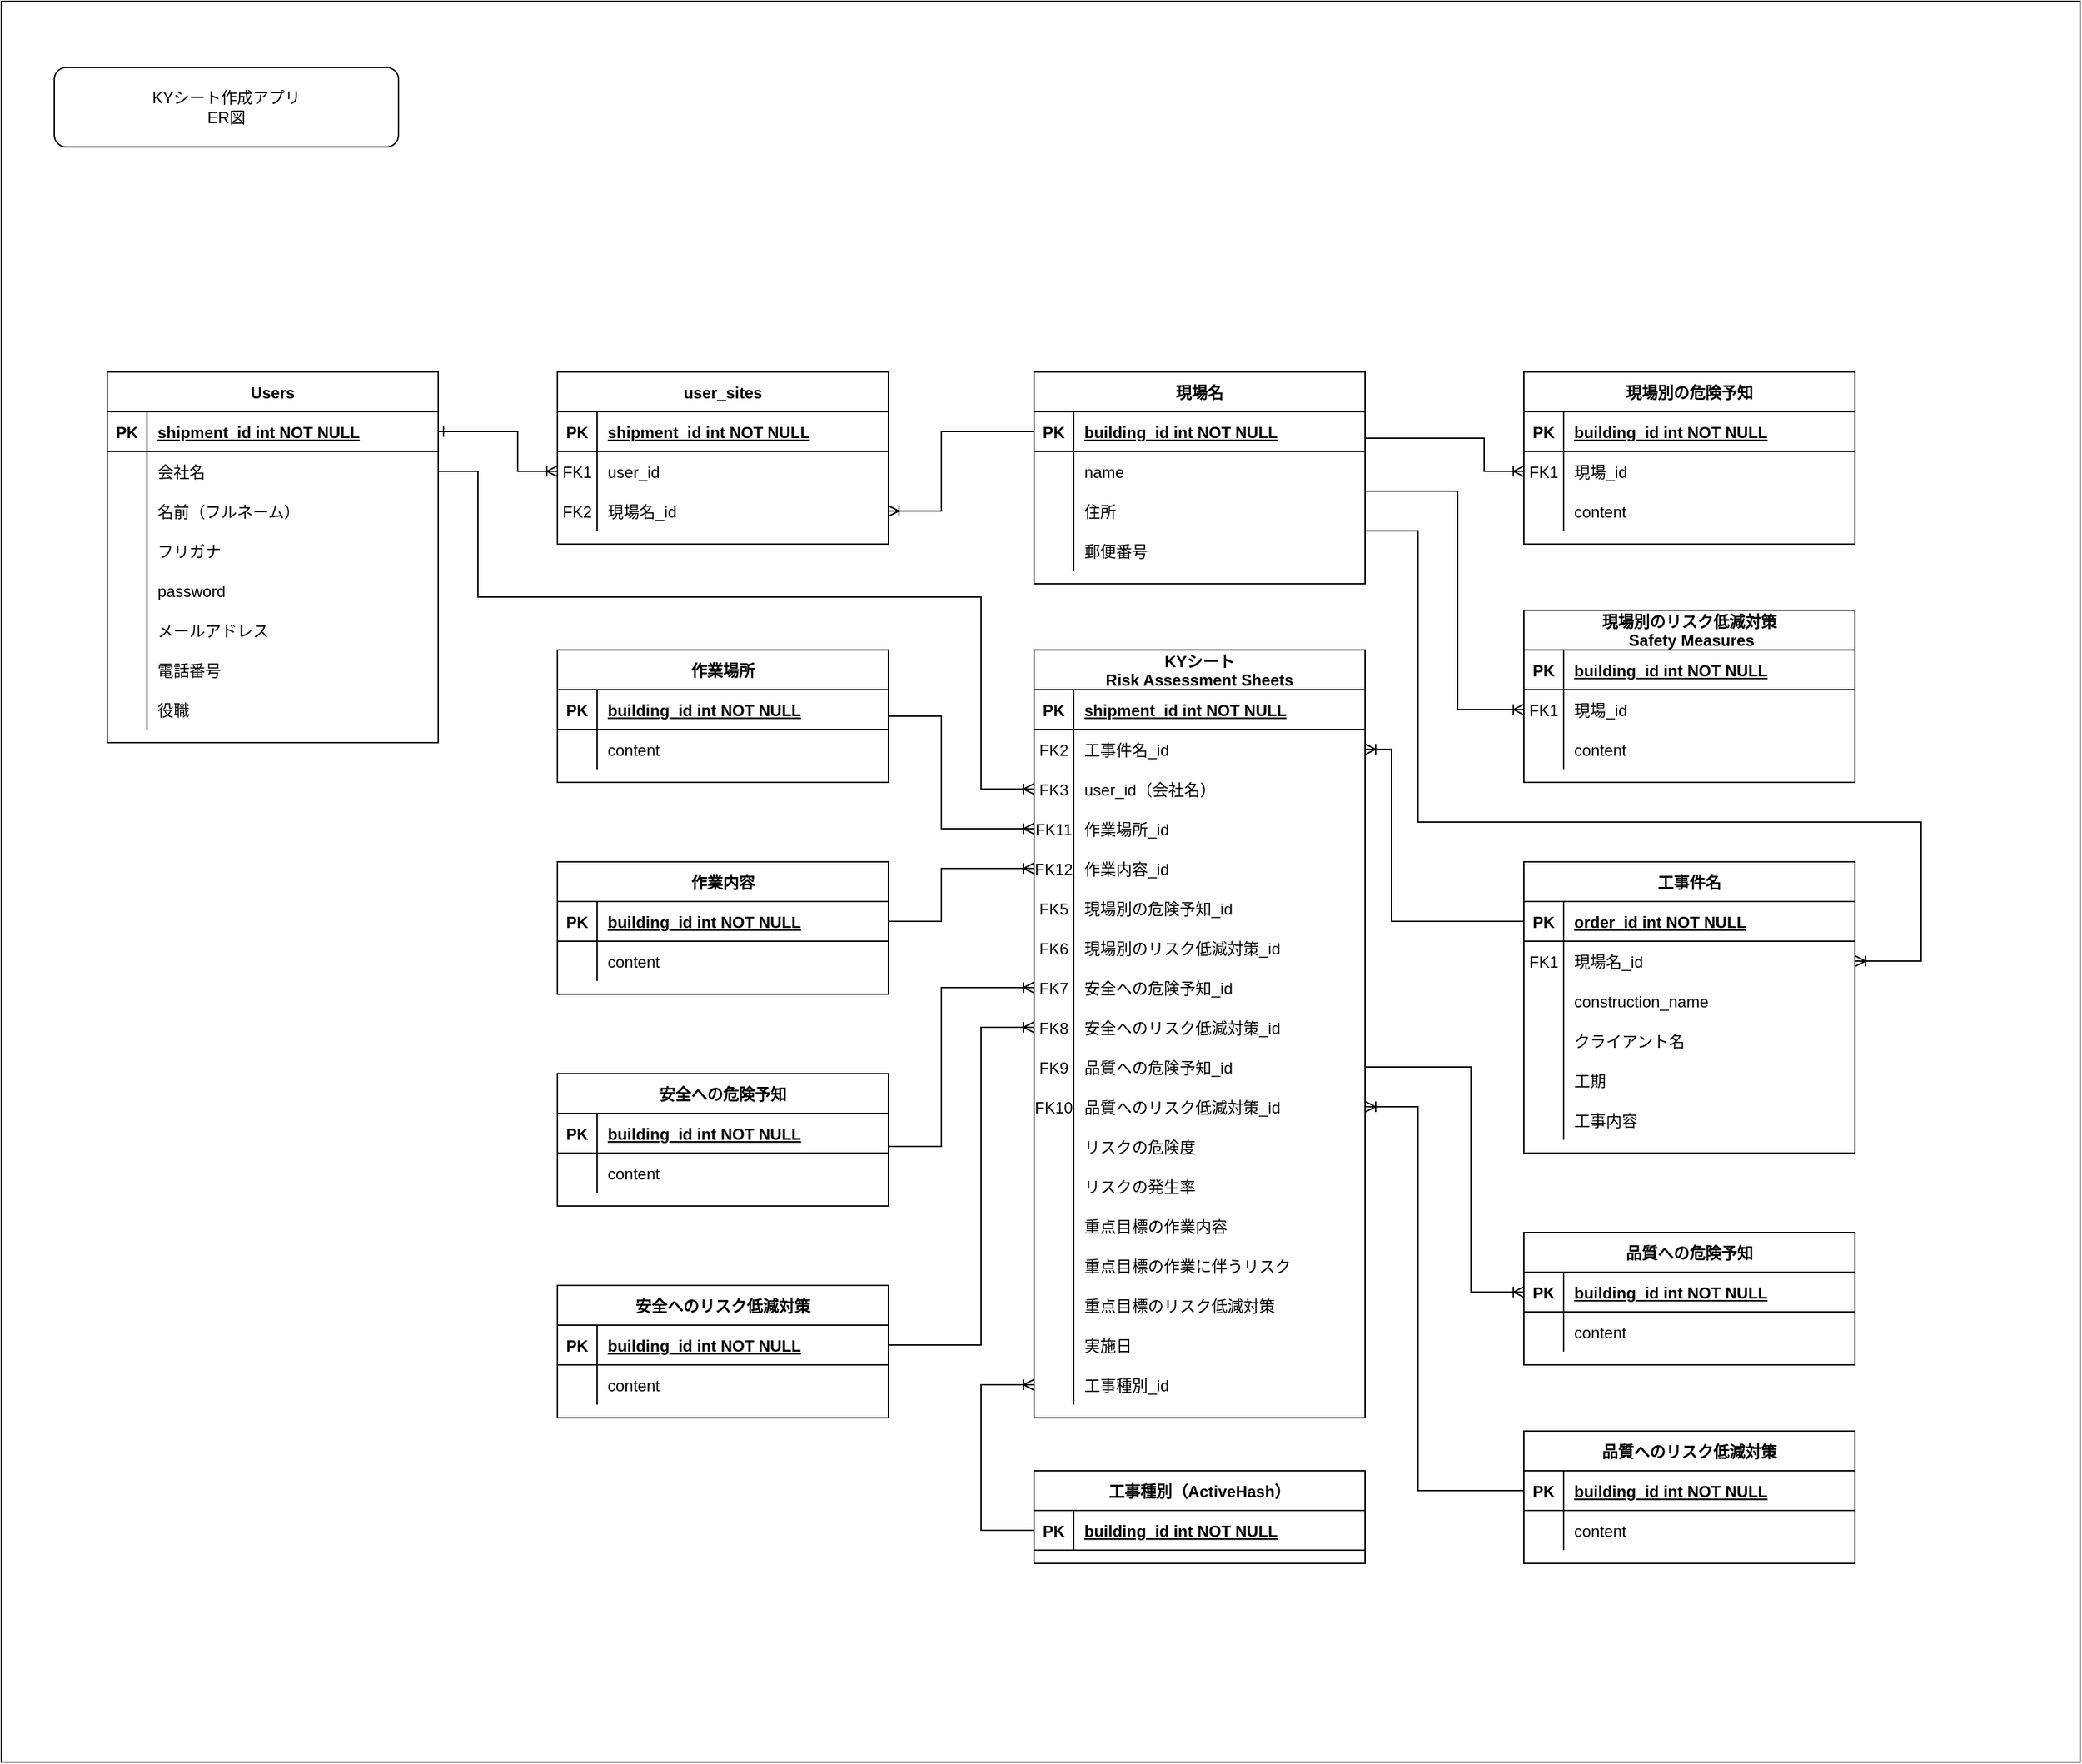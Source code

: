 <mxfile pages="2">
    <diagram id="R2lEEEUBdFMjLlhIrx00" name="Page-1">
        <mxGraphModel dx="1793" dy="1597" grid="1" gridSize="10" guides="1" tooltips="1" connect="1" arrows="1" fold="1" page="1" pageScale="1" pageWidth="850" pageHeight="1100" math="0" shadow="0" extFonts="Permanent Marker^https://fonts.googleapis.com/css?family=Permanent+Marker">
            <root>
                <mxCell id="0"/>
                <mxCell id="1" parent="0"/>
                <mxCell id="lCAO2KH20HS8oFVtVRGN-98" value="" style="whiteSpace=wrap;html=1;" parent="1" vertex="1">
                    <mxGeometry x="-790" y="-610" width="1570" height="1330" as="geometry"/>
                </mxCell>
                <mxCell id="C-vyLk0tnHw3VtMMgP7b-2" value="工事件名" style="shape=table;startSize=30;container=1;collapsible=1;childLayout=tableLayout;fixedRows=1;rowLines=0;fontStyle=1;align=center;resizeLast=1;" parent="1" vertex="1">
                    <mxGeometry x="360" y="40" width="250" height="220" as="geometry"/>
                </mxCell>
                <mxCell id="C-vyLk0tnHw3VtMMgP7b-3" value="" style="shape=partialRectangle;collapsible=0;dropTarget=0;pointerEvents=0;fillColor=none;points=[[0,0.5],[1,0.5]];portConstraint=eastwest;top=0;left=0;right=0;bottom=1;" parent="C-vyLk0tnHw3VtMMgP7b-2" vertex="1">
                    <mxGeometry y="30" width="250" height="30" as="geometry"/>
                </mxCell>
                <mxCell id="C-vyLk0tnHw3VtMMgP7b-4" value="PK" style="shape=partialRectangle;overflow=hidden;connectable=0;fillColor=none;top=0;left=0;bottom=0;right=0;fontStyle=1;" parent="C-vyLk0tnHw3VtMMgP7b-3" vertex="1">
                    <mxGeometry width="30" height="30" as="geometry">
                        <mxRectangle width="30" height="30" as="alternateBounds"/>
                    </mxGeometry>
                </mxCell>
                <mxCell id="C-vyLk0tnHw3VtMMgP7b-5" value="order_id int NOT NULL " style="shape=partialRectangle;overflow=hidden;connectable=0;fillColor=none;top=0;left=0;bottom=0;right=0;align=left;spacingLeft=6;fontStyle=5;" parent="C-vyLk0tnHw3VtMMgP7b-3" vertex="1">
                    <mxGeometry x="30" width="220" height="30" as="geometry">
                        <mxRectangle width="220" height="30" as="alternateBounds"/>
                    </mxGeometry>
                </mxCell>
                <mxCell id="C-vyLk0tnHw3VtMMgP7b-6" value="" style="shape=partialRectangle;collapsible=0;dropTarget=0;pointerEvents=0;fillColor=none;points=[[0,0.5],[1,0.5]];portConstraint=eastwest;top=0;left=0;right=0;bottom=0;" parent="C-vyLk0tnHw3VtMMgP7b-2" vertex="1">
                    <mxGeometry y="60" width="250" height="30" as="geometry"/>
                </mxCell>
                <mxCell id="C-vyLk0tnHw3VtMMgP7b-7" value="FK1" style="shape=partialRectangle;overflow=hidden;connectable=0;fillColor=none;top=0;left=0;bottom=0;right=0;" parent="C-vyLk0tnHw3VtMMgP7b-6" vertex="1">
                    <mxGeometry width="30" height="30" as="geometry">
                        <mxRectangle width="30" height="30" as="alternateBounds"/>
                    </mxGeometry>
                </mxCell>
                <mxCell id="C-vyLk0tnHw3VtMMgP7b-8" value="現場名_id" style="shape=partialRectangle;overflow=hidden;connectable=0;fillColor=none;top=0;left=0;bottom=0;right=0;align=left;spacingLeft=6;" parent="C-vyLk0tnHw3VtMMgP7b-6" vertex="1">
                    <mxGeometry x="30" width="220" height="30" as="geometry">
                        <mxRectangle width="220" height="30" as="alternateBounds"/>
                    </mxGeometry>
                </mxCell>
                <mxCell id="n9eDz54PSs_DDe-Vpcia-28" style="shape=partialRectangle;collapsible=0;dropTarget=0;pointerEvents=0;fillColor=none;points=[[0,0.5],[1,0.5]];portConstraint=eastwest;top=0;left=0;right=0;bottom=0;" parent="C-vyLk0tnHw3VtMMgP7b-2" vertex="1">
                    <mxGeometry y="90" width="250" height="30" as="geometry"/>
                </mxCell>
                <mxCell id="n9eDz54PSs_DDe-Vpcia-29" style="shape=partialRectangle;overflow=hidden;connectable=0;fillColor=none;top=0;left=0;bottom=0;right=0;" parent="n9eDz54PSs_DDe-Vpcia-28" vertex="1">
                    <mxGeometry width="30" height="30" as="geometry">
                        <mxRectangle width="30" height="30" as="alternateBounds"/>
                    </mxGeometry>
                </mxCell>
                <mxCell id="n9eDz54PSs_DDe-Vpcia-30" value="construction_name" style="shape=partialRectangle;overflow=hidden;connectable=0;fillColor=none;top=0;left=0;bottom=0;right=0;align=left;spacingLeft=6;" parent="n9eDz54PSs_DDe-Vpcia-28" vertex="1">
                    <mxGeometry x="30" width="220" height="30" as="geometry">
                        <mxRectangle width="220" height="30" as="alternateBounds"/>
                    </mxGeometry>
                </mxCell>
                <mxCell id="C-vyLk0tnHw3VtMMgP7b-9" value="" style="shape=partialRectangle;collapsible=0;dropTarget=0;pointerEvents=0;fillColor=none;points=[[0,0.5],[1,0.5]];portConstraint=eastwest;top=0;left=0;right=0;bottom=0;" parent="C-vyLk0tnHw3VtMMgP7b-2" vertex="1">
                    <mxGeometry y="120" width="250" height="30" as="geometry"/>
                </mxCell>
                <mxCell id="C-vyLk0tnHw3VtMMgP7b-10" value="" style="shape=partialRectangle;overflow=hidden;connectable=0;fillColor=none;top=0;left=0;bottom=0;right=0;" parent="C-vyLk0tnHw3VtMMgP7b-9" vertex="1">
                    <mxGeometry width="30" height="30" as="geometry">
                        <mxRectangle width="30" height="30" as="alternateBounds"/>
                    </mxGeometry>
                </mxCell>
                <mxCell id="C-vyLk0tnHw3VtMMgP7b-11" value="クライアント名" style="shape=partialRectangle;overflow=hidden;connectable=0;fillColor=none;top=0;left=0;bottom=0;right=0;align=left;spacingLeft=6;" parent="C-vyLk0tnHw3VtMMgP7b-9" vertex="1">
                    <mxGeometry x="30" width="220" height="30" as="geometry">
                        <mxRectangle width="220" height="30" as="alternateBounds"/>
                    </mxGeometry>
                </mxCell>
                <mxCell id="n9eDz54PSs_DDe-Vpcia-37" style="shape=partialRectangle;collapsible=0;dropTarget=0;pointerEvents=0;fillColor=none;points=[[0,0.5],[1,0.5]];portConstraint=eastwest;top=0;left=0;right=0;bottom=0;" parent="C-vyLk0tnHw3VtMMgP7b-2" vertex="1">
                    <mxGeometry y="150" width="250" height="30" as="geometry"/>
                </mxCell>
                <mxCell id="n9eDz54PSs_DDe-Vpcia-38" style="shape=partialRectangle;overflow=hidden;connectable=0;fillColor=none;top=0;left=0;bottom=0;right=0;" parent="n9eDz54PSs_DDe-Vpcia-37" vertex="1">
                    <mxGeometry width="30" height="30" as="geometry">
                        <mxRectangle width="30" height="30" as="alternateBounds"/>
                    </mxGeometry>
                </mxCell>
                <mxCell id="n9eDz54PSs_DDe-Vpcia-39" value="工期" style="shape=partialRectangle;overflow=hidden;connectable=0;fillColor=none;top=0;left=0;bottom=0;right=0;align=left;spacingLeft=6;" parent="n9eDz54PSs_DDe-Vpcia-37" vertex="1">
                    <mxGeometry x="30" width="220" height="30" as="geometry">
                        <mxRectangle width="220" height="30" as="alternateBounds"/>
                    </mxGeometry>
                </mxCell>
                <mxCell id="n9eDz54PSs_DDe-Vpcia-34" style="shape=partialRectangle;collapsible=0;dropTarget=0;pointerEvents=0;fillColor=none;points=[[0,0.5],[1,0.5]];portConstraint=eastwest;top=0;left=0;right=0;bottom=0;" parent="C-vyLk0tnHw3VtMMgP7b-2" vertex="1">
                    <mxGeometry y="180" width="250" height="30" as="geometry"/>
                </mxCell>
                <mxCell id="n9eDz54PSs_DDe-Vpcia-35" style="shape=partialRectangle;overflow=hidden;connectable=0;fillColor=none;top=0;left=0;bottom=0;right=0;" parent="n9eDz54PSs_DDe-Vpcia-34" vertex="1">
                    <mxGeometry width="30" height="30" as="geometry">
                        <mxRectangle width="30" height="30" as="alternateBounds"/>
                    </mxGeometry>
                </mxCell>
                <mxCell id="n9eDz54PSs_DDe-Vpcia-36" value="工事内容" style="shape=partialRectangle;overflow=hidden;connectable=0;fillColor=none;top=0;left=0;bottom=0;right=0;align=left;spacingLeft=6;" parent="n9eDz54PSs_DDe-Vpcia-34" vertex="1">
                    <mxGeometry x="30" width="220" height="30" as="geometry">
                        <mxRectangle width="220" height="30" as="alternateBounds"/>
                    </mxGeometry>
                </mxCell>
                <mxCell id="C-vyLk0tnHw3VtMMgP7b-13" value="KYシート&#10;Risk Assessment Sheets" style="shape=table;startSize=30;container=1;collapsible=1;childLayout=tableLayout;fixedRows=1;rowLines=0;fontStyle=1;align=center;resizeLast=1;" parent="1" vertex="1">
                    <mxGeometry x="-10" y="-120" width="250" height="580" as="geometry"/>
                </mxCell>
                <mxCell id="C-vyLk0tnHw3VtMMgP7b-14" value="" style="shape=partialRectangle;collapsible=0;dropTarget=0;pointerEvents=0;fillColor=none;points=[[0,0.5],[1,0.5]];portConstraint=eastwest;top=0;left=0;right=0;bottom=1;" parent="C-vyLk0tnHw3VtMMgP7b-13" vertex="1">
                    <mxGeometry y="30" width="250" height="30" as="geometry"/>
                </mxCell>
                <mxCell id="C-vyLk0tnHw3VtMMgP7b-15" value="PK" style="shape=partialRectangle;overflow=hidden;connectable=0;fillColor=none;top=0;left=0;bottom=0;right=0;fontStyle=1;" parent="C-vyLk0tnHw3VtMMgP7b-14" vertex="1">
                    <mxGeometry width="30" height="30" as="geometry">
                        <mxRectangle width="30" height="30" as="alternateBounds"/>
                    </mxGeometry>
                </mxCell>
                <mxCell id="C-vyLk0tnHw3VtMMgP7b-16" value="shipment_id int NOT NULL " style="shape=partialRectangle;overflow=hidden;connectable=0;fillColor=none;top=0;left=0;bottom=0;right=0;align=left;spacingLeft=6;fontStyle=5;" parent="C-vyLk0tnHw3VtMMgP7b-14" vertex="1">
                    <mxGeometry x="30" width="220" height="30" as="geometry">
                        <mxRectangle width="220" height="30" as="alternateBounds"/>
                    </mxGeometry>
                </mxCell>
                <mxCell id="C-vyLk0tnHw3VtMMgP7b-17" value="" style="shape=partialRectangle;collapsible=0;dropTarget=0;pointerEvents=0;fillColor=none;points=[[0,0.5],[1,0.5]];portConstraint=eastwest;top=0;left=0;right=0;bottom=0;" parent="C-vyLk0tnHw3VtMMgP7b-13" vertex="1">
                    <mxGeometry y="60" width="250" height="30" as="geometry"/>
                </mxCell>
                <mxCell id="C-vyLk0tnHw3VtMMgP7b-18" value="FK2" style="shape=partialRectangle;overflow=hidden;connectable=0;fillColor=none;top=0;left=0;bottom=0;right=0;" parent="C-vyLk0tnHw3VtMMgP7b-17" vertex="1">
                    <mxGeometry width="30" height="30" as="geometry">
                        <mxRectangle width="30" height="30" as="alternateBounds"/>
                    </mxGeometry>
                </mxCell>
                <mxCell id="C-vyLk0tnHw3VtMMgP7b-19" value="工事件名_id" style="shape=partialRectangle;overflow=hidden;connectable=0;fillColor=none;top=0;left=0;bottom=0;right=0;align=left;spacingLeft=6;" parent="C-vyLk0tnHw3VtMMgP7b-17" vertex="1">
                    <mxGeometry x="30" width="220" height="30" as="geometry">
                        <mxRectangle width="220" height="30" as="alternateBounds"/>
                    </mxGeometry>
                </mxCell>
                <mxCell id="n9eDz54PSs_DDe-Vpcia-68" style="shape=partialRectangle;collapsible=0;dropTarget=0;pointerEvents=0;fillColor=none;points=[[0,0.5],[1,0.5]];portConstraint=eastwest;top=0;left=0;right=0;bottom=0;" parent="C-vyLk0tnHw3VtMMgP7b-13" vertex="1">
                    <mxGeometry y="90" width="250" height="30" as="geometry"/>
                </mxCell>
                <mxCell id="n9eDz54PSs_DDe-Vpcia-69" value="FK3" style="shape=partialRectangle;overflow=hidden;connectable=0;fillColor=none;top=0;left=0;bottom=0;right=0;" parent="n9eDz54PSs_DDe-Vpcia-68" vertex="1">
                    <mxGeometry width="30" height="30" as="geometry">
                        <mxRectangle width="30" height="30" as="alternateBounds"/>
                    </mxGeometry>
                </mxCell>
                <mxCell id="n9eDz54PSs_DDe-Vpcia-70" value="user_id（会社名）" style="shape=partialRectangle;overflow=hidden;connectable=0;fillColor=none;top=0;left=0;bottom=0;right=0;align=left;spacingLeft=6;" parent="n9eDz54PSs_DDe-Vpcia-68" vertex="1">
                    <mxGeometry x="30" width="220" height="30" as="geometry">
                        <mxRectangle width="220" height="30" as="alternateBounds"/>
                    </mxGeometry>
                </mxCell>
                <mxCell id="n9eDz54PSs_DDe-Vpcia-86" style="shape=partialRectangle;collapsible=0;dropTarget=0;pointerEvents=0;fillColor=none;points=[[0,0.5],[1,0.5]];portConstraint=eastwest;top=0;left=0;right=0;bottom=0;" parent="C-vyLk0tnHw3VtMMgP7b-13" vertex="1">
                    <mxGeometry y="120" width="250" height="30" as="geometry"/>
                </mxCell>
                <mxCell id="n9eDz54PSs_DDe-Vpcia-87" value="FK11" style="shape=partialRectangle;overflow=hidden;connectable=0;fillColor=none;top=0;left=0;bottom=0;right=0;" parent="n9eDz54PSs_DDe-Vpcia-86" vertex="1">
                    <mxGeometry width="30" height="30" as="geometry">
                        <mxRectangle width="30" height="30" as="alternateBounds"/>
                    </mxGeometry>
                </mxCell>
                <mxCell id="n9eDz54PSs_DDe-Vpcia-88" value="作業場所_id" style="shape=partialRectangle;overflow=hidden;connectable=0;fillColor=none;top=0;left=0;bottom=0;right=0;align=left;spacingLeft=6;" parent="n9eDz54PSs_DDe-Vpcia-86" vertex="1">
                    <mxGeometry x="30" width="220" height="30" as="geometry">
                        <mxRectangle width="220" height="30" as="alternateBounds"/>
                    </mxGeometry>
                </mxCell>
                <mxCell id="n9eDz54PSs_DDe-Vpcia-83" style="shape=partialRectangle;collapsible=0;dropTarget=0;pointerEvents=0;fillColor=none;points=[[0,0.5],[1,0.5]];portConstraint=eastwest;top=0;left=0;right=0;bottom=0;" parent="C-vyLk0tnHw3VtMMgP7b-13" vertex="1">
                    <mxGeometry y="150" width="250" height="30" as="geometry"/>
                </mxCell>
                <mxCell id="n9eDz54PSs_DDe-Vpcia-84" value="FK12" style="shape=partialRectangle;overflow=hidden;connectable=0;fillColor=none;top=0;left=0;bottom=0;right=0;" parent="n9eDz54PSs_DDe-Vpcia-83" vertex="1">
                    <mxGeometry width="30" height="30" as="geometry">
                        <mxRectangle width="30" height="30" as="alternateBounds"/>
                    </mxGeometry>
                </mxCell>
                <mxCell id="n9eDz54PSs_DDe-Vpcia-85" value="作業内容_id" style="shape=partialRectangle;overflow=hidden;connectable=0;fillColor=none;top=0;left=0;bottom=0;right=0;align=left;spacingLeft=6;" parent="n9eDz54PSs_DDe-Vpcia-83" vertex="1">
                    <mxGeometry x="30" width="220" height="30" as="geometry">
                        <mxRectangle width="220" height="30" as="alternateBounds"/>
                    </mxGeometry>
                </mxCell>
                <mxCell id="n9eDz54PSs_DDe-Vpcia-141" style="shape=partialRectangle;collapsible=0;dropTarget=0;pointerEvents=0;fillColor=none;points=[[0,0.5],[1,0.5]];portConstraint=eastwest;top=0;left=0;right=0;bottom=0;" parent="C-vyLk0tnHw3VtMMgP7b-13" vertex="1">
                    <mxGeometry y="180" width="250" height="30" as="geometry"/>
                </mxCell>
                <mxCell id="n9eDz54PSs_DDe-Vpcia-142" value="FK5" style="shape=partialRectangle;overflow=hidden;connectable=0;fillColor=none;top=0;left=0;bottom=0;right=0;" parent="n9eDz54PSs_DDe-Vpcia-141" vertex="1">
                    <mxGeometry width="30" height="30" as="geometry">
                        <mxRectangle width="30" height="30" as="alternateBounds"/>
                    </mxGeometry>
                </mxCell>
                <mxCell id="n9eDz54PSs_DDe-Vpcia-143" value="現場別の危険予知_id" style="shape=partialRectangle;overflow=hidden;connectable=0;fillColor=none;top=0;left=0;bottom=0;right=0;align=left;spacingLeft=6;" parent="n9eDz54PSs_DDe-Vpcia-141" vertex="1">
                    <mxGeometry x="30" width="220" height="30" as="geometry">
                        <mxRectangle width="220" height="30" as="alternateBounds"/>
                    </mxGeometry>
                </mxCell>
                <mxCell id="n9eDz54PSs_DDe-Vpcia-144" style="shape=partialRectangle;collapsible=0;dropTarget=0;pointerEvents=0;fillColor=none;points=[[0,0.5],[1,0.5]];portConstraint=eastwest;top=0;left=0;right=0;bottom=0;" parent="C-vyLk0tnHw3VtMMgP7b-13" vertex="1">
                    <mxGeometry y="210" width="250" height="30" as="geometry"/>
                </mxCell>
                <mxCell id="n9eDz54PSs_DDe-Vpcia-145" value="FK6" style="shape=partialRectangle;overflow=hidden;connectable=0;fillColor=none;top=0;left=0;bottom=0;right=0;" parent="n9eDz54PSs_DDe-Vpcia-144" vertex="1">
                    <mxGeometry width="30" height="30" as="geometry">
                        <mxRectangle width="30" height="30" as="alternateBounds"/>
                    </mxGeometry>
                </mxCell>
                <mxCell id="n9eDz54PSs_DDe-Vpcia-146" value="現場別のリスク低減対策_id" style="shape=partialRectangle;overflow=hidden;connectable=0;fillColor=none;top=0;left=0;bottom=0;right=0;align=left;spacingLeft=6;" parent="n9eDz54PSs_DDe-Vpcia-144" vertex="1">
                    <mxGeometry x="30" width="220" height="30" as="geometry">
                        <mxRectangle width="220" height="30" as="alternateBounds"/>
                    </mxGeometry>
                </mxCell>
                <mxCell id="n9eDz54PSs_DDe-Vpcia-147" style="shape=partialRectangle;collapsible=0;dropTarget=0;pointerEvents=0;fillColor=none;points=[[0,0.5],[1,0.5]];portConstraint=eastwest;top=0;left=0;right=0;bottom=0;" parent="C-vyLk0tnHw3VtMMgP7b-13" vertex="1">
                    <mxGeometry y="240" width="250" height="30" as="geometry"/>
                </mxCell>
                <mxCell id="n9eDz54PSs_DDe-Vpcia-148" value="FK7" style="shape=partialRectangle;overflow=hidden;connectable=0;fillColor=none;top=0;left=0;bottom=0;right=0;" parent="n9eDz54PSs_DDe-Vpcia-147" vertex="1">
                    <mxGeometry width="30" height="30" as="geometry">
                        <mxRectangle width="30" height="30" as="alternateBounds"/>
                    </mxGeometry>
                </mxCell>
                <mxCell id="n9eDz54PSs_DDe-Vpcia-149" value="安全への危険予知_id" style="shape=partialRectangle;overflow=hidden;connectable=0;fillColor=none;top=0;left=0;bottom=0;right=0;align=left;spacingLeft=6;" parent="n9eDz54PSs_DDe-Vpcia-147" vertex="1">
                    <mxGeometry x="30" width="220" height="30" as="geometry">
                        <mxRectangle width="220" height="30" as="alternateBounds"/>
                    </mxGeometry>
                </mxCell>
                <mxCell id="n9eDz54PSs_DDe-Vpcia-150" style="shape=partialRectangle;collapsible=0;dropTarget=0;pointerEvents=0;fillColor=none;points=[[0,0.5],[1,0.5]];portConstraint=eastwest;top=0;left=0;right=0;bottom=0;" parent="C-vyLk0tnHw3VtMMgP7b-13" vertex="1">
                    <mxGeometry y="270" width="250" height="30" as="geometry"/>
                </mxCell>
                <mxCell id="n9eDz54PSs_DDe-Vpcia-151" value="FK8" style="shape=partialRectangle;overflow=hidden;connectable=0;fillColor=none;top=0;left=0;bottom=0;right=0;" parent="n9eDz54PSs_DDe-Vpcia-150" vertex="1">
                    <mxGeometry width="30" height="30" as="geometry">
                        <mxRectangle width="30" height="30" as="alternateBounds"/>
                    </mxGeometry>
                </mxCell>
                <mxCell id="n9eDz54PSs_DDe-Vpcia-152" value="安全へのリスク低減対策_id" style="shape=partialRectangle;overflow=hidden;connectable=0;fillColor=none;top=0;left=0;bottom=0;right=0;align=left;spacingLeft=6;" parent="n9eDz54PSs_DDe-Vpcia-150" vertex="1">
                    <mxGeometry x="30" width="220" height="30" as="geometry">
                        <mxRectangle width="220" height="30" as="alternateBounds"/>
                    </mxGeometry>
                </mxCell>
                <mxCell id="n9eDz54PSs_DDe-Vpcia-197" style="shape=partialRectangle;collapsible=0;dropTarget=0;pointerEvents=0;fillColor=none;points=[[0,0.5],[1,0.5]];portConstraint=eastwest;top=0;left=0;right=0;bottom=0;" parent="C-vyLk0tnHw3VtMMgP7b-13" vertex="1">
                    <mxGeometry y="300" width="250" height="30" as="geometry"/>
                </mxCell>
                <mxCell id="n9eDz54PSs_DDe-Vpcia-198" value="FK9" style="shape=partialRectangle;overflow=hidden;connectable=0;fillColor=none;top=0;left=0;bottom=0;right=0;" parent="n9eDz54PSs_DDe-Vpcia-197" vertex="1">
                    <mxGeometry width="30" height="30" as="geometry">
                        <mxRectangle width="30" height="30" as="alternateBounds"/>
                    </mxGeometry>
                </mxCell>
                <mxCell id="n9eDz54PSs_DDe-Vpcia-199" value="品質への危険予知_id" style="shape=partialRectangle;overflow=hidden;connectable=0;fillColor=none;top=0;left=0;bottom=0;right=0;align=left;spacingLeft=6;" parent="n9eDz54PSs_DDe-Vpcia-197" vertex="1">
                    <mxGeometry x="30" width="220" height="30" as="geometry">
                        <mxRectangle width="220" height="30" as="alternateBounds"/>
                    </mxGeometry>
                </mxCell>
                <mxCell id="n9eDz54PSs_DDe-Vpcia-200" style="shape=partialRectangle;collapsible=0;dropTarget=0;pointerEvents=0;fillColor=none;points=[[0,0.5],[1,0.5]];portConstraint=eastwest;top=0;left=0;right=0;bottom=0;" parent="C-vyLk0tnHw3VtMMgP7b-13" vertex="1">
                    <mxGeometry y="330" width="250" height="30" as="geometry"/>
                </mxCell>
                <mxCell id="n9eDz54PSs_DDe-Vpcia-201" value="FK10" style="shape=partialRectangle;overflow=hidden;connectable=0;fillColor=none;top=0;left=0;bottom=0;right=0;" parent="n9eDz54PSs_DDe-Vpcia-200" vertex="1">
                    <mxGeometry width="30" height="30" as="geometry">
                        <mxRectangle width="30" height="30" as="alternateBounds"/>
                    </mxGeometry>
                </mxCell>
                <mxCell id="n9eDz54PSs_DDe-Vpcia-202" value="品質へのリスク低減対策_id" style="shape=partialRectangle;overflow=hidden;connectable=0;fillColor=none;top=0;left=0;bottom=0;right=0;align=left;spacingLeft=6;" parent="n9eDz54PSs_DDe-Vpcia-200" vertex="1">
                    <mxGeometry x="30" width="220" height="30" as="geometry">
                        <mxRectangle width="220" height="30" as="alternateBounds"/>
                    </mxGeometry>
                </mxCell>
                <mxCell id="n9eDz54PSs_DDe-Vpcia-77" style="shape=partialRectangle;collapsible=0;dropTarget=0;pointerEvents=0;fillColor=none;points=[[0,0.5],[1,0.5]];portConstraint=eastwest;top=0;left=0;right=0;bottom=0;" parent="C-vyLk0tnHw3VtMMgP7b-13" vertex="1">
                    <mxGeometry y="360" width="250" height="30" as="geometry"/>
                </mxCell>
                <mxCell id="n9eDz54PSs_DDe-Vpcia-78" style="shape=partialRectangle;overflow=hidden;connectable=0;fillColor=none;top=0;left=0;bottom=0;right=0;" parent="n9eDz54PSs_DDe-Vpcia-77" vertex="1">
                    <mxGeometry width="30" height="30" as="geometry">
                        <mxRectangle width="30" height="30" as="alternateBounds"/>
                    </mxGeometry>
                </mxCell>
                <mxCell id="n9eDz54PSs_DDe-Vpcia-79" value="リスクの危険度" style="shape=partialRectangle;overflow=hidden;connectable=0;fillColor=none;top=0;left=0;bottom=0;right=0;align=left;spacingLeft=6;" parent="n9eDz54PSs_DDe-Vpcia-77" vertex="1">
                    <mxGeometry x="30" width="220" height="30" as="geometry">
                        <mxRectangle width="220" height="30" as="alternateBounds"/>
                    </mxGeometry>
                </mxCell>
                <mxCell id="n9eDz54PSs_DDe-Vpcia-74" style="shape=partialRectangle;collapsible=0;dropTarget=0;pointerEvents=0;fillColor=none;points=[[0,0.5],[1,0.5]];portConstraint=eastwest;top=0;left=0;right=0;bottom=0;" parent="C-vyLk0tnHw3VtMMgP7b-13" vertex="1">
                    <mxGeometry y="390" width="250" height="30" as="geometry"/>
                </mxCell>
                <mxCell id="n9eDz54PSs_DDe-Vpcia-75" style="shape=partialRectangle;overflow=hidden;connectable=0;fillColor=none;top=0;left=0;bottom=0;right=0;" parent="n9eDz54PSs_DDe-Vpcia-74" vertex="1">
                    <mxGeometry width="30" height="30" as="geometry">
                        <mxRectangle width="30" height="30" as="alternateBounds"/>
                    </mxGeometry>
                </mxCell>
                <mxCell id="n9eDz54PSs_DDe-Vpcia-76" value="リスクの発生率" style="shape=partialRectangle;overflow=hidden;connectable=0;fillColor=none;top=0;left=0;bottom=0;right=0;align=left;spacingLeft=6;" parent="n9eDz54PSs_DDe-Vpcia-74" vertex="1">
                    <mxGeometry x="30" width="220" height="30" as="geometry">
                        <mxRectangle width="220" height="30" as="alternateBounds"/>
                    </mxGeometry>
                </mxCell>
                <mxCell id="xVOVA50116nrcuGVELj0-29" style="shape=partialRectangle;collapsible=0;dropTarget=0;pointerEvents=0;fillColor=none;points=[[0,0.5],[1,0.5]];portConstraint=eastwest;top=0;left=0;right=0;bottom=0;" parent="C-vyLk0tnHw3VtMMgP7b-13" vertex="1">
                    <mxGeometry y="420" width="250" height="30" as="geometry"/>
                </mxCell>
                <mxCell id="xVOVA50116nrcuGVELj0-30" style="shape=partialRectangle;overflow=hidden;connectable=0;fillColor=none;top=0;left=0;bottom=0;right=0;" parent="xVOVA50116nrcuGVELj0-29" vertex="1">
                    <mxGeometry width="30" height="30" as="geometry">
                        <mxRectangle width="30" height="30" as="alternateBounds"/>
                    </mxGeometry>
                </mxCell>
                <mxCell id="xVOVA50116nrcuGVELj0-31" value="重点目標の作業内容" style="shape=partialRectangle;overflow=hidden;connectable=0;fillColor=none;top=0;left=0;bottom=0;right=0;align=left;spacingLeft=6;" parent="xVOVA50116nrcuGVELj0-29" vertex="1">
                    <mxGeometry x="30" width="220" height="30" as="geometry">
                        <mxRectangle width="220" height="30" as="alternateBounds"/>
                    </mxGeometry>
                </mxCell>
                <mxCell id="n9eDz54PSs_DDe-Vpcia-80" style="shape=partialRectangle;collapsible=0;dropTarget=0;pointerEvents=0;fillColor=none;points=[[0,0.5],[1,0.5]];portConstraint=eastwest;top=0;left=0;right=0;bottom=0;" parent="C-vyLk0tnHw3VtMMgP7b-13" vertex="1">
                    <mxGeometry y="450" width="250" height="30" as="geometry"/>
                </mxCell>
                <mxCell id="n9eDz54PSs_DDe-Vpcia-81" style="shape=partialRectangle;overflow=hidden;connectable=0;fillColor=none;top=0;left=0;bottom=0;right=0;" parent="n9eDz54PSs_DDe-Vpcia-80" vertex="1">
                    <mxGeometry width="30" height="30" as="geometry">
                        <mxRectangle width="30" height="30" as="alternateBounds"/>
                    </mxGeometry>
                </mxCell>
                <mxCell id="n9eDz54PSs_DDe-Vpcia-82" value="重点目標の作業に伴うリスク" style="shape=partialRectangle;overflow=hidden;connectable=0;fillColor=none;top=0;left=0;bottom=0;right=0;align=left;spacingLeft=6;" parent="n9eDz54PSs_DDe-Vpcia-80" vertex="1">
                    <mxGeometry x="30" width="220" height="30" as="geometry">
                        <mxRectangle width="220" height="30" as="alternateBounds"/>
                    </mxGeometry>
                </mxCell>
                <mxCell id="n9eDz54PSs_DDe-Vpcia-71" style="shape=partialRectangle;collapsible=0;dropTarget=0;pointerEvents=0;fillColor=none;points=[[0,0.5],[1,0.5]];portConstraint=eastwest;top=0;left=0;right=0;bottom=0;" parent="C-vyLk0tnHw3VtMMgP7b-13" vertex="1">
                    <mxGeometry y="480" width="250" height="30" as="geometry"/>
                </mxCell>
                <mxCell id="n9eDz54PSs_DDe-Vpcia-72" style="shape=partialRectangle;overflow=hidden;connectable=0;fillColor=none;top=0;left=0;bottom=0;right=0;" parent="n9eDz54PSs_DDe-Vpcia-71" vertex="1">
                    <mxGeometry width="30" height="30" as="geometry">
                        <mxRectangle width="30" height="30" as="alternateBounds"/>
                    </mxGeometry>
                </mxCell>
                <mxCell id="n9eDz54PSs_DDe-Vpcia-73" value="重点目標のリスク低減対策" style="shape=partialRectangle;overflow=hidden;connectable=0;fillColor=none;top=0;left=0;bottom=0;right=0;align=left;spacingLeft=6;" parent="n9eDz54PSs_DDe-Vpcia-71" vertex="1">
                    <mxGeometry x="30" width="220" height="30" as="geometry">
                        <mxRectangle width="220" height="30" as="alternateBounds"/>
                    </mxGeometry>
                </mxCell>
                <mxCell id="xVOVA50116nrcuGVELj0-37" style="shape=partialRectangle;collapsible=0;dropTarget=0;pointerEvents=0;fillColor=none;points=[[0,0.5],[1,0.5]];portConstraint=eastwest;top=0;left=0;right=0;bottom=0;" parent="C-vyLk0tnHw3VtMMgP7b-13" vertex="1">
                    <mxGeometry y="510" width="250" height="30" as="geometry"/>
                </mxCell>
                <mxCell id="xVOVA50116nrcuGVELj0-38" style="shape=partialRectangle;overflow=hidden;connectable=0;fillColor=none;top=0;left=0;bottom=0;right=0;" parent="xVOVA50116nrcuGVELj0-37" vertex="1">
                    <mxGeometry width="30" height="30" as="geometry">
                        <mxRectangle width="30" height="30" as="alternateBounds"/>
                    </mxGeometry>
                </mxCell>
                <mxCell id="xVOVA50116nrcuGVELj0-39" value="実施日" style="shape=partialRectangle;overflow=hidden;connectable=0;fillColor=none;top=0;left=0;bottom=0;right=0;align=left;spacingLeft=6;" parent="xVOVA50116nrcuGVELj0-37" vertex="1">
                    <mxGeometry x="30" width="220" height="30" as="geometry">
                        <mxRectangle width="220" height="30" as="alternateBounds"/>
                    </mxGeometry>
                </mxCell>
                <mxCell id="n9eDz54PSs_DDe-Vpcia-65" style="shape=partialRectangle;collapsible=0;dropTarget=0;pointerEvents=0;fillColor=none;points=[[0,0.5],[1,0.5]];portConstraint=eastwest;top=0;left=0;right=0;bottom=0;" parent="C-vyLk0tnHw3VtMMgP7b-13" vertex="1">
                    <mxGeometry y="540" width="250" height="30" as="geometry"/>
                </mxCell>
                <mxCell id="n9eDz54PSs_DDe-Vpcia-66" value="" style="shape=partialRectangle;overflow=hidden;connectable=0;fillColor=none;top=0;left=0;bottom=0;right=0;" parent="n9eDz54PSs_DDe-Vpcia-65" vertex="1">
                    <mxGeometry width="30" height="30" as="geometry">
                        <mxRectangle width="30" height="30" as="alternateBounds"/>
                    </mxGeometry>
                </mxCell>
                <mxCell id="n9eDz54PSs_DDe-Vpcia-67" value="工事種別_id" style="shape=partialRectangle;overflow=hidden;connectable=0;fillColor=none;top=0;left=0;bottom=0;right=0;align=left;spacingLeft=6;" parent="n9eDz54PSs_DDe-Vpcia-65" vertex="1">
                    <mxGeometry x="30" width="220" height="30" as="geometry">
                        <mxRectangle width="220" height="30" as="alternateBounds"/>
                    </mxGeometry>
                </mxCell>
                <mxCell id="xVOVA50116nrcuGVELj0-40" style="edgeStyle=orthogonalEdgeStyle;rounded=0;orthogonalLoop=1;jettySize=auto;html=1;entryX=0;entryY=0.5;entryDx=0;entryDy=0;endArrow=ERoneToMany;endFill=0;" parent="1" source="C-vyLk0tnHw3VtMMgP7b-23" target="lCAO2KH20HS8oFVtVRGN-78" edge="1">
                    <mxGeometry relative="1" as="geometry">
                        <Array as="points">
                            <mxPoint x="330" y="-280"/>
                            <mxPoint x="330" y="-255"/>
                        </Array>
                    </mxGeometry>
                </mxCell>
                <mxCell id="xVOVA50116nrcuGVELj0-41" style="edgeStyle=orthogonalEdgeStyle;rounded=0;orthogonalLoop=1;jettySize=auto;html=1;entryX=0;entryY=0.5;entryDx=0;entryDy=0;endArrow=ERoneToMany;endFill=0;" parent="1" source="C-vyLk0tnHw3VtMMgP7b-23" target="lCAO2KH20HS8oFVtVRGN-92" edge="1">
                    <mxGeometry relative="1" as="geometry">
                        <Array as="points">
                            <mxPoint x="310" y="-240"/>
                            <mxPoint x="310" y="-75"/>
                        </Array>
                    </mxGeometry>
                </mxCell>
                <mxCell id="C-vyLk0tnHw3VtMMgP7b-23" value="現場名" style="shape=table;startSize=30;container=1;collapsible=1;childLayout=tableLayout;fixedRows=1;rowLines=0;fontStyle=1;align=center;resizeLast=1;" parent="1" vertex="1">
                    <mxGeometry x="-10" y="-330" width="250" height="160" as="geometry"/>
                </mxCell>
                <mxCell id="C-vyLk0tnHw3VtMMgP7b-24" value="" style="shape=partialRectangle;collapsible=0;dropTarget=0;pointerEvents=0;fillColor=none;points=[[0,0.5],[1,0.5]];portConstraint=eastwest;top=0;left=0;right=0;bottom=1;" parent="C-vyLk0tnHw3VtMMgP7b-23" vertex="1">
                    <mxGeometry y="30" width="250" height="30" as="geometry"/>
                </mxCell>
                <mxCell id="C-vyLk0tnHw3VtMMgP7b-25" value="PK" style="shape=partialRectangle;overflow=hidden;connectable=0;fillColor=none;top=0;left=0;bottom=0;right=0;fontStyle=1;" parent="C-vyLk0tnHw3VtMMgP7b-24" vertex="1">
                    <mxGeometry width="30" height="30" as="geometry">
                        <mxRectangle width="30" height="30" as="alternateBounds"/>
                    </mxGeometry>
                </mxCell>
                <mxCell id="C-vyLk0tnHw3VtMMgP7b-26" value="building_id int NOT NULL " style="shape=partialRectangle;overflow=hidden;connectable=0;fillColor=none;top=0;left=0;bottom=0;right=0;align=left;spacingLeft=6;fontStyle=5;" parent="C-vyLk0tnHw3VtMMgP7b-24" vertex="1">
                    <mxGeometry x="30" width="220" height="30" as="geometry">
                        <mxRectangle width="220" height="30" as="alternateBounds"/>
                    </mxGeometry>
                </mxCell>
                <mxCell id="C-vyLk0tnHw3VtMMgP7b-27" value="" style="shape=partialRectangle;collapsible=0;dropTarget=0;pointerEvents=0;fillColor=none;points=[[0,0.5],[1,0.5]];portConstraint=eastwest;top=0;left=0;right=0;bottom=0;" parent="C-vyLk0tnHw3VtMMgP7b-23" vertex="1">
                    <mxGeometry y="60" width="250" height="30" as="geometry"/>
                </mxCell>
                <mxCell id="C-vyLk0tnHw3VtMMgP7b-28" value="" style="shape=partialRectangle;overflow=hidden;connectable=0;fillColor=none;top=0;left=0;bottom=0;right=0;" parent="C-vyLk0tnHw3VtMMgP7b-27" vertex="1">
                    <mxGeometry width="30" height="30" as="geometry">
                        <mxRectangle width="30" height="30" as="alternateBounds"/>
                    </mxGeometry>
                </mxCell>
                <mxCell id="C-vyLk0tnHw3VtMMgP7b-29" value="name" style="shape=partialRectangle;overflow=hidden;connectable=0;fillColor=none;top=0;left=0;bottom=0;right=0;align=left;spacingLeft=6;" parent="C-vyLk0tnHw3VtMMgP7b-27" vertex="1">
                    <mxGeometry x="30" width="220" height="30" as="geometry">
                        <mxRectangle width="220" height="30" as="alternateBounds"/>
                    </mxGeometry>
                </mxCell>
                <mxCell id="n9eDz54PSs_DDe-Vpcia-25" style="shape=partialRectangle;collapsible=0;dropTarget=0;pointerEvents=0;fillColor=none;points=[[0,0.5],[1,0.5]];portConstraint=eastwest;top=0;left=0;right=0;bottom=0;" parent="C-vyLk0tnHw3VtMMgP7b-23" vertex="1">
                    <mxGeometry y="90" width="250" height="30" as="geometry"/>
                </mxCell>
                <mxCell id="n9eDz54PSs_DDe-Vpcia-26" style="shape=partialRectangle;overflow=hidden;connectable=0;fillColor=none;top=0;left=0;bottom=0;right=0;" parent="n9eDz54PSs_DDe-Vpcia-25" vertex="1">
                    <mxGeometry width="30" height="30" as="geometry">
                        <mxRectangle width="30" height="30" as="alternateBounds"/>
                    </mxGeometry>
                </mxCell>
                <mxCell id="n9eDz54PSs_DDe-Vpcia-27" value="住所" style="shape=partialRectangle;overflow=hidden;connectable=0;fillColor=none;top=0;left=0;bottom=0;right=0;align=left;spacingLeft=6;" parent="n9eDz54PSs_DDe-Vpcia-25" vertex="1">
                    <mxGeometry x="30" width="220" height="30" as="geometry">
                        <mxRectangle width="220" height="30" as="alternateBounds"/>
                    </mxGeometry>
                </mxCell>
                <mxCell id="n9eDz54PSs_DDe-Vpcia-22" style="shape=partialRectangle;collapsible=0;dropTarget=0;pointerEvents=0;fillColor=none;points=[[0,0.5],[1,0.5]];portConstraint=eastwest;top=0;left=0;right=0;bottom=0;" parent="C-vyLk0tnHw3VtMMgP7b-23" vertex="1">
                    <mxGeometry y="120" width="250" height="30" as="geometry"/>
                </mxCell>
                <mxCell id="n9eDz54PSs_DDe-Vpcia-23" style="shape=partialRectangle;overflow=hidden;connectable=0;fillColor=none;top=0;left=0;bottom=0;right=0;" parent="n9eDz54PSs_DDe-Vpcia-22" vertex="1">
                    <mxGeometry width="30" height="30" as="geometry">
                        <mxRectangle width="30" height="30" as="alternateBounds"/>
                    </mxGeometry>
                </mxCell>
                <mxCell id="n9eDz54PSs_DDe-Vpcia-24" value="郵便番号" style="shape=partialRectangle;overflow=hidden;connectable=0;fillColor=none;top=0;left=0;bottom=0;right=0;align=left;spacingLeft=6;" parent="n9eDz54PSs_DDe-Vpcia-22" vertex="1">
                    <mxGeometry x="30" width="220" height="30" as="geometry">
                        <mxRectangle width="220" height="30" as="alternateBounds"/>
                    </mxGeometry>
                </mxCell>
                <mxCell id="lCAO2KH20HS8oFVtVRGN-34" value="Users" style="shape=table;startSize=30;container=1;collapsible=1;childLayout=tableLayout;fixedRows=1;rowLines=0;fontStyle=1;align=center;resizeLast=1;" parent="1" vertex="1">
                    <mxGeometry x="-710" y="-330" width="250" height="280" as="geometry"/>
                </mxCell>
                <mxCell id="lCAO2KH20HS8oFVtVRGN-35" value="" style="shape=partialRectangle;collapsible=0;dropTarget=0;pointerEvents=0;fillColor=none;points=[[0,0.5],[1,0.5]];portConstraint=eastwest;top=0;left=0;right=0;bottom=1;" parent="lCAO2KH20HS8oFVtVRGN-34" vertex="1">
                    <mxGeometry y="30" width="250" height="30" as="geometry"/>
                </mxCell>
                <mxCell id="lCAO2KH20HS8oFVtVRGN-36" value="PK" style="shape=partialRectangle;overflow=hidden;connectable=0;fillColor=none;top=0;left=0;bottom=0;right=0;fontStyle=1;" parent="lCAO2KH20HS8oFVtVRGN-35" vertex="1">
                    <mxGeometry width="30" height="30" as="geometry">
                        <mxRectangle width="30" height="30" as="alternateBounds"/>
                    </mxGeometry>
                </mxCell>
                <mxCell id="lCAO2KH20HS8oFVtVRGN-37" value="shipment_id int NOT NULL " style="shape=partialRectangle;overflow=hidden;connectable=0;fillColor=none;top=0;left=0;bottom=0;right=0;align=left;spacingLeft=6;fontStyle=5;" parent="lCAO2KH20HS8oFVtVRGN-35" vertex="1">
                    <mxGeometry x="30" width="220" height="30" as="geometry">
                        <mxRectangle width="220" height="30" as="alternateBounds"/>
                    </mxGeometry>
                </mxCell>
                <mxCell id="lCAO2KH20HS8oFVtVRGN-38" value="" style="shape=partialRectangle;collapsible=0;dropTarget=0;pointerEvents=0;fillColor=none;points=[[0,0.5],[1,0.5]];portConstraint=eastwest;top=0;left=0;right=0;bottom=0;" parent="lCAO2KH20HS8oFVtVRGN-34" vertex="1">
                    <mxGeometry y="60" width="250" height="30" as="geometry"/>
                </mxCell>
                <mxCell id="lCAO2KH20HS8oFVtVRGN-39" value="" style="shape=partialRectangle;overflow=hidden;connectable=0;fillColor=none;top=0;left=0;bottom=0;right=0;" parent="lCAO2KH20HS8oFVtVRGN-38" vertex="1">
                    <mxGeometry width="30" height="30" as="geometry">
                        <mxRectangle width="30" height="30" as="alternateBounds"/>
                    </mxGeometry>
                </mxCell>
                <mxCell id="lCAO2KH20HS8oFVtVRGN-40" value="会社名" style="shape=partialRectangle;overflow=hidden;connectable=0;fillColor=none;top=0;left=0;bottom=0;right=0;align=left;spacingLeft=6;" parent="lCAO2KH20HS8oFVtVRGN-38" vertex="1">
                    <mxGeometry x="30" width="220" height="30" as="geometry">
                        <mxRectangle width="220" height="30" as="alternateBounds"/>
                    </mxGeometry>
                </mxCell>
                <mxCell id="lCAO2KH20HS8oFVtVRGN-41" value="" style="shape=partialRectangle;collapsible=0;dropTarget=0;pointerEvents=0;fillColor=none;points=[[0,0.5],[1,0.5]];portConstraint=eastwest;top=0;left=0;right=0;bottom=0;" parent="lCAO2KH20HS8oFVtVRGN-34" vertex="1">
                    <mxGeometry y="90" width="250" height="30" as="geometry"/>
                </mxCell>
                <mxCell id="lCAO2KH20HS8oFVtVRGN-42" value="" style="shape=partialRectangle;overflow=hidden;connectable=0;fillColor=none;top=0;left=0;bottom=0;right=0;" parent="lCAO2KH20HS8oFVtVRGN-41" vertex="1">
                    <mxGeometry width="30" height="30" as="geometry">
                        <mxRectangle width="30" height="30" as="alternateBounds"/>
                    </mxGeometry>
                </mxCell>
                <mxCell id="lCAO2KH20HS8oFVtVRGN-43" value="名前（フルネーム）" style="shape=partialRectangle;overflow=hidden;connectable=0;fillColor=none;top=0;left=0;bottom=0;right=0;align=left;spacingLeft=6;" parent="lCAO2KH20HS8oFVtVRGN-41" vertex="1">
                    <mxGeometry x="30" width="220" height="30" as="geometry">
                        <mxRectangle width="220" height="30" as="alternateBounds"/>
                    </mxGeometry>
                </mxCell>
                <mxCell id="n9eDz54PSs_DDe-Vpcia-1" style="shape=partialRectangle;collapsible=0;dropTarget=0;pointerEvents=0;fillColor=none;points=[[0,0.5],[1,0.5]];portConstraint=eastwest;top=0;left=0;right=0;bottom=0;" parent="lCAO2KH20HS8oFVtVRGN-34" vertex="1">
                    <mxGeometry y="120" width="250" height="30" as="geometry"/>
                </mxCell>
                <mxCell id="n9eDz54PSs_DDe-Vpcia-2" style="shape=partialRectangle;overflow=hidden;connectable=0;fillColor=none;top=0;left=0;bottom=0;right=0;" parent="n9eDz54PSs_DDe-Vpcia-1" vertex="1">
                    <mxGeometry width="30" height="30" as="geometry">
                        <mxRectangle width="30" height="30" as="alternateBounds"/>
                    </mxGeometry>
                </mxCell>
                <mxCell id="n9eDz54PSs_DDe-Vpcia-3" value="フリガナ" style="shape=partialRectangle;overflow=hidden;connectable=0;fillColor=none;top=0;left=0;bottom=0;right=0;align=left;spacingLeft=6;" parent="n9eDz54PSs_DDe-Vpcia-1" vertex="1">
                    <mxGeometry x="30" width="220" height="30" as="geometry">
                        <mxRectangle width="220" height="30" as="alternateBounds"/>
                    </mxGeometry>
                </mxCell>
                <mxCell id="n9eDz54PSs_DDe-Vpcia-4" style="shape=partialRectangle;collapsible=0;dropTarget=0;pointerEvents=0;fillColor=none;points=[[0,0.5],[1,0.5]];portConstraint=eastwest;top=0;left=0;right=0;bottom=0;" parent="lCAO2KH20HS8oFVtVRGN-34" vertex="1">
                    <mxGeometry y="150" width="250" height="30" as="geometry"/>
                </mxCell>
                <mxCell id="n9eDz54PSs_DDe-Vpcia-5" style="shape=partialRectangle;overflow=hidden;connectable=0;fillColor=none;top=0;left=0;bottom=0;right=0;" parent="n9eDz54PSs_DDe-Vpcia-4" vertex="1">
                    <mxGeometry width="30" height="30" as="geometry">
                        <mxRectangle width="30" height="30" as="alternateBounds"/>
                    </mxGeometry>
                </mxCell>
                <mxCell id="n9eDz54PSs_DDe-Vpcia-6" value="password" style="shape=partialRectangle;overflow=hidden;connectable=0;fillColor=none;top=0;left=0;bottom=0;right=0;align=left;spacingLeft=6;" parent="n9eDz54PSs_DDe-Vpcia-4" vertex="1">
                    <mxGeometry x="30" width="220" height="30" as="geometry">
                        <mxRectangle width="220" height="30" as="alternateBounds"/>
                    </mxGeometry>
                </mxCell>
                <mxCell id="n9eDz54PSs_DDe-Vpcia-7" style="shape=partialRectangle;collapsible=0;dropTarget=0;pointerEvents=0;fillColor=none;points=[[0,0.5],[1,0.5]];portConstraint=eastwest;top=0;left=0;right=0;bottom=0;" parent="lCAO2KH20HS8oFVtVRGN-34" vertex="1">
                    <mxGeometry y="180" width="250" height="30" as="geometry"/>
                </mxCell>
                <mxCell id="n9eDz54PSs_DDe-Vpcia-8" style="shape=partialRectangle;overflow=hidden;connectable=0;fillColor=none;top=0;left=0;bottom=0;right=0;" parent="n9eDz54PSs_DDe-Vpcia-7" vertex="1">
                    <mxGeometry width="30" height="30" as="geometry">
                        <mxRectangle width="30" height="30" as="alternateBounds"/>
                    </mxGeometry>
                </mxCell>
                <mxCell id="n9eDz54PSs_DDe-Vpcia-9" value="メールアドレス" style="shape=partialRectangle;overflow=hidden;connectable=0;fillColor=none;top=0;left=0;bottom=0;right=0;align=left;spacingLeft=6;" parent="n9eDz54PSs_DDe-Vpcia-7" vertex="1">
                    <mxGeometry x="30" width="220" height="30" as="geometry">
                        <mxRectangle width="220" height="30" as="alternateBounds"/>
                    </mxGeometry>
                </mxCell>
                <mxCell id="n9eDz54PSs_DDe-Vpcia-10" style="shape=partialRectangle;collapsible=0;dropTarget=0;pointerEvents=0;fillColor=none;points=[[0,0.5],[1,0.5]];portConstraint=eastwest;top=0;left=0;right=0;bottom=0;" parent="lCAO2KH20HS8oFVtVRGN-34" vertex="1">
                    <mxGeometry y="210" width="250" height="30" as="geometry"/>
                </mxCell>
                <mxCell id="n9eDz54PSs_DDe-Vpcia-11" style="shape=partialRectangle;overflow=hidden;connectable=0;fillColor=none;top=0;left=0;bottom=0;right=0;" parent="n9eDz54PSs_DDe-Vpcia-10" vertex="1">
                    <mxGeometry width="30" height="30" as="geometry">
                        <mxRectangle width="30" height="30" as="alternateBounds"/>
                    </mxGeometry>
                </mxCell>
                <mxCell id="n9eDz54PSs_DDe-Vpcia-12" value="電話番号" style="shape=partialRectangle;overflow=hidden;connectable=0;fillColor=none;top=0;left=0;bottom=0;right=0;align=left;spacingLeft=6;" parent="n9eDz54PSs_DDe-Vpcia-10" vertex="1">
                    <mxGeometry x="30" width="220" height="30" as="geometry">
                        <mxRectangle width="220" height="30" as="alternateBounds"/>
                    </mxGeometry>
                </mxCell>
                <mxCell id="n9eDz54PSs_DDe-Vpcia-13" style="shape=partialRectangle;collapsible=0;dropTarget=0;pointerEvents=0;fillColor=none;points=[[0,0.5],[1,0.5]];portConstraint=eastwest;top=0;left=0;right=0;bottom=0;" parent="lCAO2KH20HS8oFVtVRGN-34" vertex="1">
                    <mxGeometry y="240" width="250" height="30" as="geometry"/>
                </mxCell>
                <mxCell id="n9eDz54PSs_DDe-Vpcia-14" style="shape=partialRectangle;overflow=hidden;connectable=0;fillColor=none;top=0;left=0;bottom=0;right=0;" parent="n9eDz54PSs_DDe-Vpcia-13" vertex="1">
                    <mxGeometry width="30" height="30" as="geometry">
                        <mxRectangle width="30" height="30" as="alternateBounds"/>
                    </mxGeometry>
                </mxCell>
                <mxCell id="n9eDz54PSs_DDe-Vpcia-15" value="役職" style="shape=partialRectangle;overflow=hidden;connectable=0;fillColor=none;top=0;left=0;bottom=0;right=0;align=left;spacingLeft=6;" parent="n9eDz54PSs_DDe-Vpcia-13" vertex="1">
                    <mxGeometry x="30" width="220" height="30" as="geometry">
                        <mxRectangle width="220" height="30" as="alternateBounds"/>
                    </mxGeometry>
                </mxCell>
                <mxCell id="lCAO2KH20HS8oFVtVRGN-44" value="工事種別（ActiveHash）" style="shape=table;startSize=30;container=1;collapsible=1;childLayout=tableLayout;fixedRows=1;rowLines=0;fontStyle=1;align=center;resizeLast=1;" parent="1" vertex="1">
                    <mxGeometry x="-10" y="500" width="250" height="70" as="geometry"/>
                </mxCell>
                <mxCell id="lCAO2KH20HS8oFVtVRGN-45" value="" style="shape=partialRectangle;collapsible=0;dropTarget=0;pointerEvents=0;fillColor=none;points=[[0,0.5],[1,0.5]];portConstraint=eastwest;top=0;left=0;right=0;bottom=1;" parent="lCAO2KH20HS8oFVtVRGN-44" vertex="1">
                    <mxGeometry y="30" width="250" height="30" as="geometry"/>
                </mxCell>
                <mxCell id="lCAO2KH20HS8oFVtVRGN-46" value="PK" style="shape=partialRectangle;overflow=hidden;connectable=0;fillColor=none;top=0;left=0;bottom=0;right=0;fontStyle=1;" parent="lCAO2KH20HS8oFVtVRGN-45" vertex="1">
                    <mxGeometry width="30" height="30" as="geometry">
                        <mxRectangle width="30" height="30" as="alternateBounds"/>
                    </mxGeometry>
                </mxCell>
                <mxCell id="lCAO2KH20HS8oFVtVRGN-47" value="building_id int NOT NULL " style="shape=partialRectangle;overflow=hidden;connectable=0;fillColor=none;top=0;left=0;bottom=0;right=0;align=left;spacingLeft=6;fontStyle=5;" parent="lCAO2KH20HS8oFVtVRGN-45" vertex="1">
                    <mxGeometry x="30" width="220" height="30" as="geometry">
                        <mxRectangle width="220" height="30" as="alternateBounds"/>
                    </mxGeometry>
                </mxCell>
                <mxCell id="lCAO2KH20HS8oFVtVRGN-54" value="安全への危険予知" style="shape=table;startSize=30;container=1;collapsible=1;childLayout=tableLayout;fixedRows=1;rowLines=0;fontStyle=1;align=center;resizeLast=1;" parent="1" vertex="1">
                    <mxGeometry x="-370" y="200" width="250" height="100" as="geometry"/>
                </mxCell>
                <mxCell id="lCAO2KH20HS8oFVtVRGN-55" value="" style="shape=partialRectangle;collapsible=0;dropTarget=0;pointerEvents=0;fillColor=none;points=[[0,0.5],[1,0.5]];portConstraint=eastwest;top=0;left=0;right=0;bottom=1;" parent="lCAO2KH20HS8oFVtVRGN-54" vertex="1">
                    <mxGeometry y="30" width="250" height="30" as="geometry"/>
                </mxCell>
                <mxCell id="lCAO2KH20HS8oFVtVRGN-56" value="PK" style="shape=partialRectangle;overflow=hidden;connectable=0;fillColor=none;top=0;left=0;bottom=0;right=0;fontStyle=1;" parent="lCAO2KH20HS8oFVtVRGN-55" vertex="1">
                    <mxGeometry width="30" height="30" as="geometry">
                        <mxRectangle width="30" height="30" as="alternateBounds"/>
                    </mxGeometry>
                </mxCell>
                <mxCell id="lCAO2KH20HS8oFVtVRGN-57" value="building_id int NOT NULL " style="shape=partialRectangle;overflow=hidden;connectable=0;fillColor=none;top=0;left=0;bottom=0;right=0;align=left;spacingLeft=6;fontStyle=5;" parent="lCAO2KH20HS8oFVtVRGN-55" vertex="1">
                    <mxGeometry x="30" width="220" height="30" as="geometry">
                        <mxRectangle width="220" height="30" as="alternateBounds"/>
                    </mxGeometry>
                </mxCell>
                <mxCell id="lCAO2KH20HS8oFVtVRGN-58" value="" style="shape=partialRectangle;collapsible=0;dropTarget=0;pointerEvents=0;fillColor=none;points=[[0,0.5],[1,0.5]];portConstraint=eastwest;top=0;left=0;right=0;bottom=0;" parent="lCAO2KH20HS8oFVtVRGN-54" vertex="1">
                    <mxGeometry y="60" width="250" height="30" as="geometry"/>
                </mxCell>
                <mxCell id="lCAO2KH20HS8oFVtVRGN-59" value="" style="shape=partialRectangle;overflow=hidden;connectable=0;fillColor=none;top=0;left=0;bottom=0;right=0;" parent="lCAO2KH20HS8oFVtVRGN-58" vertex="1">
                    <mxGeometry width="30" height="30" as="geometry">
                        <mxRectangle width="30" height="30" as="alternateBounds"/>
                    </mxGeometry>
                </mxCell>
                <mxCell id="lCAO2KH20HS8oFVtVRGN-60" value="content" style="shape=partialRectangle;overflow=hidden;connectable=0;fillColor=none;top=0;left=0;bottom=0;right=0;align=left;spacingLeft=6;" parent="lCAO2KH20HS8oFVtVRGN-58" vertex="1">
                    <mxGeometry x="30" width="220" height="30" as="geometry">
                        <mxRectangle width="220" height="30" as="alternateBounds"/>
                    </mxGeometry>
                </mxCell>
                <mxCell id="lCAO2KH20HS8oFVtVRGN-64" value="安全へのリスク低減対策" style="shape=table;startSize=30;container=1;collapsible=1;childLayout=tableLayout;fixedRows=1;rowLines=0;fontStyle=1;align=center;resizeLast=1;" parent="1" vertex="1">
                    <mxGeometry x="-370" y="360" width="250" height="100" as="geometry"/>
                </mxCell>
                <mxCell id="lCAO2KH20HS8oFVtVRGN-65" value="" style="shape=partialRectangle;collapsible=0;dropTarget=0;pointerEvents=0;fillColor=none;points=[[0,0.5],[1,0.5]];portConstraint=eastwest;top=0;left=0;right=0;bottom=1;" parent="lCAO2KH20HS8oFVtVRGN-64" vertex="1">
                    <mxGeometry y="30" width="250" height="30" as="geometry"/>
                </mxCell>
                <mxCell id="lCAO2KH20HS8oFVtVRGN-66" value="PK" style="shape=partialRectangle;overflow=hidden;connectable=0;fillColor=none;top=0;left=0;bottom=0;right=0;fontStyle=1;" parent="lCAO2KH20HS8oFVtVRGN-65" vertex="1">
                    <mxGeometry width="30" height="30" as="geometry">
                        <mxRectangle width="30" height="30" as="alternateBounds"/>
                    </mxGeometry>
                </mxCell>
                <mxCell id="lCAO2KH20HS8oFVtVRGN-67" value="building_id int NOT NULL " style="shape=partialRectangle;overflow=hidden;connectable=0;fillColor=none;top=0;left=0;bottom=0;right=0;align=left;spacingLeft=6;fontStyle=5;" parent="lCAO2KH20HS8oFVtVRGN-65" vertex="1">
                    <mxGeometry x="30" width="220" height="30" as="geometry">
                        <mxRectangle width="220" height="30" as="alternateBounds"/>
                    </mxGeometry>
                </mxCell>
                <mxCell id="lCAO2KH20HS8oFVtVRGN-68" value="" style="shape=partialRectangle;collapsible=0;dropTarget=0;pointerEvents=0;fillColor=none;points=[[0,0.5],[1,0.5]];portConstraint=eastwest;top=0;left=0;right=0;bottom=0;" parent="lCAO2KH20HS8oFVtVRGN-64" vertex="1">
                    <mxGeometry y="60" width="250" height="30" as="geometry"/>
                </mxCell>
                <mxCell id="lCAO2KH20HS8oFVtVRGN-69" value="" style="shape=partialRectangle;overflow=hidden;connectable=0;fillColor=none;top=0;left=0;bottom=0;right=0;" parent="lCAO2KH20HS8oFVtVRGN-68" vertex="1">
                    <mxGeometry width="30" height="30" as="geometry">
                        <mxRectangle width="30" height="30" as="alternateBounds"/>
                    </mxGeometry>
                </mxCell>
                <mxCell id="lCAO2KH20HS8oFVtVRGN-70" value="content" style="shape=partialRectangle;overflow=hidden;connectable=0;fillColor=none;top=0;left=0;bottom=0;right=0;align=left;spacingLeft=6;" parent="lCAO2KH20HS8oFVtVRGN-68" vertex="1">
                    <mxGeometry x="30" width="220" height="30" as="geometry">
                        <mxRectangle width="220" height="30" as="alternateBounds"/>
                    </mxGeometry>
                </mxCell>
                <mxCell id="lCAO2KH20HS8oFVtVRGN-74" value="現場別の危険予知" style="shape=table;startSize=30;container=1;collapsible=1;childLayout=tableLayout;fixedRows=1;rowLines=0;fontStyle=1;align=center;resizeLast=1;" parent="1" vertex="1">
                    <mxGeometry x="360" y="-330" width="250" height="130" as="geometry"/>
                </mxCell>
                <mxCell id="lCAO2KH20HS8oFVtVRGN-75" value="" style="shape=partialRectangle;collapsible=0;dropTarget=0;pointerEvents=0;fillColor=none;points=[[0,0.5],[1,0.5]];portConstraint=eastwest;top=0;left=0;right=0;bottom=1;" parent="lCAO2KH20HS8oFVtVRGN-74" vertex="1">
                    <mxGeometry y="30" width="250" height="30" as="geometry"/>
                </mxCell>
                <mxCell id="lCAO2KH20HS8oFVtVRGN-76" value="PK" style="shape=partialRectangle;overflow=hidden;connectable=0;fillColor=none;top=0;left=0;bottom=0;right=0;fontStyle=1;" parent="lCAO2KH20HS8oFVtVRGN-75" vertex="1">
                    <mxGeometry width="30" height="30" as="geometry">
                        <mxRectangle width="30" height="30" as="alternateBounds"/>
                    </mxGeometry>
                </mxCell>
                <mxCell id="lCAO2KH20HS8oFVtVRGN-77" value="building_id int NOT NULL " style="shape=partialRectangle;overflow=hidden;connectable=0;fillColor=none;top=0;left=0;bottom=0;right=0;align=left;spacingLeft=6;fontStyle=5;" parent="lCAO2KH20HS8oFVtVRGN-75" vertex="1">
                    <mxGeometry x="30" width="220" height="30" as="geometry">
                        <mxRectangle width="220" height="30" as="alternateBounds"/>
                    </mxGeometry>
                </mxCell>
                <mxCell id="lCAO2KH20HS8oFVtVRGN-78" value="" style="shape=partialRectangle;collapsible=0;dropTarget=0;pointerEvents=0;fillColor=none;points=[[0,0.5],[1,0.5]];portConstraint=eastwest;top=0;left=0;right=0;bottom=0;" parent="lCAO2KH20HS8oFVtVRGN-74" vertex="1">
                    <mxGeometry y="60" width="250" height="30" as="geometry"/>
                </mxCell>
                <mxCell id="lCAO2KH20HS8oFVtVRGN-79" value="FK1" style="shape=partialRectangle;overflow=hidden;connectable=0;fillColor=none;top=0;left=0;bottom=0;right=0;" parent="lCAO2KH20HS8oFVtVRGN-78" vertex="1">
                    <mxGeometry width="30" height="30" as="geometry">
                        <mxRectangle width="30" height="30" as="alternateBounds"/>
                    </mxGeometry>
                </mxCell>
                <mxCell id="lCAO2KH20HS8oFVtVRGN-80" value="現場_id" style="shape=partialRectangle;overflow=hidden;connectable=0;fillColor=none;top=0;left=0;bottom=0;right=0;align=left;spacingLeft=6;" parent="lCAO2KH20HS8oFVtVRGN-78" vertex="1">
                    <mxGeometry x="30" width="220" height="30" as="geometry">
                        <mxRectangle width="220" height="30" as="alternateBounds"/>
                    </mxGeometry>
                </mxCell>
                <mxCell id="lCAO2KH20HS8oFVtVRGN-81" style="shape=partialRectangle;collapsible=0;dropTarget=0;pointerEvents=0;fillColor=none;points=[[0,0.5],[1,0.5]];portConstraint=eastwest;top=0;left=0;right=0;bottom=0;" parent="lCAO2KH20HS8oFVtVRGN-74" vertex="1">
                    <mxGeometry y="90" width="250" height="30" as="geometry"/>
                </mxCell>
                <mxCell id="lCAO2KH20HS8oFVtVRGN-82" style="shape=partialRectangle;overflow=hidden;connectable=0;fillColor=none;top=0;left=0;bottom=0;right=0;" parent="lCAO2KH20HS8oFVtVRGN-81" vertex="1">
                    <mxGeometry width="30" height="30" as="geometry">
                        <mxRectangle width="30" height="30" as="alternateBounds"/>
                    </mxGeometry>
                </mxCell>
                <mxCell id="lCAO2KH20HS8oFVtVRGN-83" value="content" style="shape=partialRectangle;overflow=hidden;connectable=0;fillColor=none;top=0;left=0;bottom=0;right=0;align=left;spacingLeft=6;" parent="lCAO2KH20HS8oFVtVRGN-81" vertex="1">
                    <mxGeometry x="30" width="220" height="30" as="geometry">
                        <mxRectangle width="220" height="30" as="alternateBounds"/>
                    </mxGeometry>
                </mxCell>
                <mxCell id="lCAO2KH20HS8oFVtVRGN-88" value="現場別のリスク低減対策&#10; Safety Measures" style="shape=table;startSize=30;container=1;collapsible=1;childLayout=tableLayout;fixedRows=1;rowLines=0;fontStyle=1;align=center;resizeLast=1;" parent="1" vertex="1">
                    <mxGeometry x="360" y="-150" width="250" height="130" as="geometry"/>
                </mxCell>
                <mxCell id="lCAO2KH20HS8oFVtVRGN-89" value="" style="shape=partialRectangle;collapsible=0;dropTarget=0;pointerEvents=0;fillColor=none;points=[[0,0.5],[1,0.5]];portConstraint=eastwest;top=0;left=0;right=0;bottom=1;" parent="lCAO2KH20HS8oFVtVRGN-88" vertex="1">
                    <mxGeometry y="30" width="250" height="30" as="geometry"/>
                </mxCell>
                <mxCell id="lCAO2KH20HS8oFVtVRGN-90" value="PK" style="shape=partialRectangle;overflow=hidden;connectable=0;fillColor=none;top=0;left=0;bottom=0;right=0;fontStyle=1;" parent="lCAO2KH20HS8oFVtVRGN-89" vertex="1">
                    <mxGeometry width="30" height="30" as="geometry">
                        <mxRectangle width="30" height="30" as="alternateBounds"/>
                    </mxGeometry>
                </mxCell>
                <mxCell id="lCAO2KH20HS8oFVtVRGN-91" value="building_id int NOT NULL " style="shape=partialRectangle;overflow=hidden;connectable=0;fillColor=none;top=0;left=0;bottom=0;right=0;align=left;spacingLeft=6;fontStyle=5;" parent="lCAO2KH20HS8oFVtVRGN-89" vertex="1">
                    <mxGeometry x="30" width="220" height="30" as="geometry">
                        <mxRectangle width="220" height="30" as="alternateBounds"/>
                    </mxGeometry>
                </mxCell>
                <mxCell id="lCAO2KH20HS8oFVtVRGN-92" value="" style="shape=partialRectangle;collapsible=0;dropTarget=0;pointerEvents=0;fillColor=none;points=[[0,0.5],[1,0.5]];portConstraint=eastwest;top=0;left=0;right=0;bottom=0;" parent="lCAO2KH20HS8oFVtVRGN-88" vertex="1">
                    <mxGeometry y="60" width="250" height="30" as="geometry"/>
                </mxCell>
                <mxCell id="lCAO2KH20HS8oFVtVRGN-93" value="FK1" style="shape=partialRectangle;overflow=hidden;connectable=0;fillColor=none;top=0;left=0;bottom=0;right=0;" parent="lCAO2KH20HS8oFVtVRGN-92" vertex="1">
                    <mxGeometry width="30" height="30" as="geometry">
                        <mxRectangle width="30" height="30" as="alternateBounds"/>
                    </mxGeometry>
                </mxCell>
                <mxCell id="lCAO2KH20HS8oFVtVRGN-94" value="現場_id" style="shape=partialRectangle;overflow=hidden;connectable=0;fillColor=none;top=0;left=0;bottom=0;right=0;align=left;spacingLeft=6;" parent="lCAO2KH20HS8oFVtVRGN-92" vertex="1">
                    <mxGeometry x="30" width="220" height="30" as="geometry">
                        <mxRectangle width="220" height="30" as="alternateBounds"/>
                    </mxGeometry>
                </mxCell>
                <mxCell id="lCAO2KH20HS8oFVtVRGN-95" style="shape=partialRectangle;collapsible=0;dropTarget=0;pointerEvents=0;fillColor=none;points=[[0,0.5],[1,0.5]];portConstraint=eastwest;top=0;left=0;right=0;bottom=0;" parent="lCAO2KH20HS8oFVtVRGN-88" vertex="1">
                    <mxGeometry y="90" width="250" height="30" as="geometry"/>
                </mxCell>
                <mxCell id="lCAO2KH20HS8oFVtVRGN-96" style="shape=partialRectangle;overflow=hidden;connectable=0;fillColor=none;top=0;left=0;bottom=0;right=0;" parent="lCAO2KH20HS8oFVtVRGN-95" vertex="1">
                    <mxGeometry width="30" height="30" as="geometry">
                        <mxRectangle width="30" height="30" as="alternateBounds"/>
                    </mxGeometry>
                </mxCell>
                <mxCell id="lCAO2KH20HS8oFVtVRGN-97" value="content" style="shape=partialRectangle;overflow=hidden;connectable=0;fillColor=none;top=0;left=0;bottom=0;right=0;align=left;spacingLeft=6;" parent="lCAO2KH20HS8oFVtVRGN-95" vertex="1">
                    <mxGeometry x="30" width="220" height="30" as="geometry">
                        <mxRectangle width="220" height="30" as="alternateBounds"/>
                    </mxGeometry>
                </mxCell>
                <mxCell id="n9eDz54PSs_DDe-Vpcia-40" value="user_sites" style="shape=table;startSize=30;container=1;collapsible=1;childLayout=tableLayout;fixedRows=1;rowLines=0;fontStyle=1;align=center;resizeLast=1;" parent="1" vertex="1">
                    <mxGeometry x="-370" y="-330" width="250" height="130" as="geometry"/>
                </mxCell>
                <mxCell id="n9eDz54PSs_DDe-Vpcia-41" value="" style="shape=partialRectangle;collapsible=0;dropTarget=0;pointerEvents=0;fillColor=none;points=[[0,0.5],[1,0.5]];portConstraint=eastwest;top=0;left=0;right=0;bottom=1;" parent="n9eDz54PSs_DDe-Vpcia-40" vertex="1">
                    <mxGeometry y="30" width="250" height="30" as="geometry"/>
                </mxCell>
                <mxCell id="n9eDz54PSs_DDe-Vpcia-42" value="PK" style="shape=partialRectangle;overflow=hidden;connectable=0;fillColor=none;top=0;left=0;bottom=0;right=0;fontStyle=1;" parent="n9eDz54PSs_DDe-Vpcia-41" vertex="1">
                    <mxGeometry width="30" height="30" as="geometry">
                        <mxRectangle width="30" height="30" as="alternateBounds"/>
                    </mxGeometry>
                </mxCell>
                <mxCell id="n9eDz54PSs_DDe-Vpcia-43" value="shipment_id int NOT NULL " style="shape=partialRectangle;overflow=hidden;connectable=0;fillColor=none;top=0;left=0;bottom=0;right=0;align=left;spacingLeft=6;fontStyle=5;" parent="n9eDz54PSs_DDe-Vpcia-41" vertex="1">
                    <mxGeometry x="30" width="220" height="30" as="geometry">
                        <mxRectangle width="220" height="30" as="alternateBounds"/>
                    </mxGeometry>
                </mxCell>
                <mxCell id="n9eDz54PSs_DDe-Vpcia-44" value="" style="shape=partialRectangle;collapsible=0;dropTarget=0;pointerEvents=0;fillColor=none;points=[[0,0.5],[1,0.5]];portConstraint=eastwest;top=0;left=0;right=0;bottom=0;" parent="n9eDz54PSs_DDe-Vpcia-40" vertex="1">
                    <mxGeometry y="60" width="250" height="30" as="geometry"/>
                </mxCell>
                <mxCell id="n9eDz54PSs_DDe-Vpcia-45" value="FK1" style="shape=partialRectangle;overflow=hidden;connectable=0;fillColor=none;top=0;left=0;bottom=0;right=0;" parent="n9eDz54PSs_DDe-Vpcia-44" vertex="1">
                    <mxGeometry width="30" height="30" as="geometry">
                        <mxRectangle width="30" height="30" as="alternateBounds"/>
                    </mxGeometry>
                </mxCell>
                <mxCell id="n9eDz54PSs_DDe-Vpcia-46" value="user_id" style="shape=partialRectangle;overflow=hidden;connectable=0;fillColor=none;top=0;left=0;bottom=0;right=0;align=left;spacingLeft=6;" parent="n9eDz54PSs_DDe-Vpcia-44" vertex="1">
                    <mxGeometry x="30" width="220" height="30" as="geometry">
                        <mxRectangle width="220" height="30" as="alternateBounds"/>
                    </mxGeometry>
                </mxCell>
                <mxCell id="n9eDz54PSs_DDe-Vpcia-47" value="" style="shape=partialRectangle;collapsible=0;dropTarget=0;pointerEvents=0;fillColor=none;points=[[0,0.5],[1,0.5]];portConstraint=eastwest;top=0;left=0;right=0;bottom=0;" parent="n9eDz54PSs_DDe-Vpcia-40" vertex="1">
                    <mxGeometry y="90" width="250" height="30" as="geometry"/>
                </mxCell>
                <mxCell id="n9eDz54PSs_DDe-Vpcia-48" value="FK2" style="shape=partialRectangle;overflow=hidden;connectable=0;fillColor=none;top=0;left=0;bottom=0;right=0;" parent="n9eDz54PSs_DDe-Vpcia-47" vertex="1">
                    <mxGeometry width="30" height="30" as="geometry">
                        <mxRectangle width="30" height="30" as="alternateBounds"/>
                    </mxGeometry>
                </mxCell>
                <mxCell id="n9eDz54PSs_DDe-Vpcia-49" value="現場名_id" style="shape=partialRectangle;overflow=hidden;connectable=0;fillColor=none;top=0;left=0;bottom=0;right=0;align=left;spacingLeft=6;" parent="n9eDz54PSs_DDe-Vpcia-47" vertex="1">
                    <mxGeometry x="30" width="220" height="30" as="geometry">
                        <mxRectangle width="220" height="30" as="alternateBounds"/>
                    </mxGeometry>
                </mxCell>
                <mxCell id="n9eDz54PSs_DDe-Vpcia-100" style="edgeStyle=orthogonalEdgeStyle;rounded=0;orthogonalLoop=1;jettySize=auto;html=1;exitX=1;exitY=0.5;exitDx=0;exitDy=0;entryX=0;entryY=0.5;entryDx=0;entryDy=0;endArrow=ERoneToMany;endFill=0;startArrow=ERone;startFill=0;" parent="1" source="lCAO2KH20HS8oFVtVRGN-35" target="n9eDz54PSs_DDe-Vpcia-44" edge="1">
                    <mxGeometry relative="1" as="geometry">
                        <Array as="points">
                            <mxPoint x="-400" y="-285"/>
                            <mxPoint x="-400" y="-255"/>
                        </Array>
                    </mxGeometry>
                </mxCell>
                <mxCell id="n9eDz54PSs_DDe-Vpcia-101" style="edgeStyle=orthogonalEdgeStyle;rounded=0;orthogonalLoop=1;jettySize=auto;html=1;exitX=0;exitY=0.5;exitDx=0;exitDy=0;entryX=1;entryY=0.5;entryDx=0;entryDy=0;endArrow=ERoneToMany;endFill=0;" parent="1" source="C-vyLk0tnHw3VtMMgP7b-24" target="n9eDz54PSs_DDe-Vpcia-47" edge="1">
                    <mxGeometry relative="1" as="geometry">
                        <Array as="points">
                            <mxPoint x="-80" y="-285"/>
                            <mxPoint x="-80" y="-225"/>
                        </Array>
                    </mxGeometry>
                </mxCell>
                <mxCell id="n9eDz54PSs_DDe-Vpcia-102" style="edgeStyle=orthogonalEdgeStyle;rounded=0;orthogonalLoop=1;jettySize=auto;html=1;endArrow=ERoneToMany;endFill=0;entryX=1;entryY=0.5;entryDx=0;entryDy=0;" parent="1" source="C-vyLk0tnHw3VtMMgP7b-23" target="C-vyLk0tnHw3VtMMgP7b-6" edge="1">
                    <mxGeometry relative="1" as="geometry">
                        <mxPoint x="290" y="-270" as="sourcePoint"/>
                        <mxPoint x="660" y="130" as="targetPoint"/>
                        <Array as="points">
                            <mxPoint x="280" y="-210"/>
                            <mxPoint x="280" y="10"/>
                            <mxPoint x="660" y="10"/>
                            <mxPoint x="660" y="115"/>
                        </Array>
                    </mxGeometry>
                </mxCell>
                <mxCell id="n9eDz54PSs_DDe-Vpcia-107" style="edgeStyle=orthogonalEdgeStyle;rounded=0;orthogonalLoop=1;jettySize=auto;html=1;exitX=0;exitY=0.5;exitDx=0;exitDy=0;entryX=1;entryY=0.5;entryDx=0;entryDy=0;endArrow=ERoneToMany;endFill=0;" parent="1" source="C-vyLk0tnHw3VtMMgP7b-3" target="C-vyLk0tnHw3VtMMgP7b-17" edge="1">
                    <mxGeometry relative="1" as="geometry">
                        <Array as="points">
                            <mxPoint x="260" y="85"/>
                            <mxPoint x="260" y="-45"/>
                        </Array>
                    </mxGeometry>
                </mxCell>
                <mxCell id="n9eDz54PSs_DDe-Vpcia-134" style="edgeStyle=orthogonalEdgeStyle;rounded=0;orthogonalLoop=1;jettySize=auto;html=1;entryX=0;entryY=0.5;entryDx=0;entryDy=0;endArrow=ERoneToMany;endFill=0;exitX=1;exitY=0.5;exitDx=0;exitDy=0;" parent="1" source="lCAO2KH20HS8oFVtVRGN-38" target="n9eDz54PSs_DDe-Vpcia-68" edge="1">
                    <mxGeometry relative="1" as="geometry">
                        <mxPoint x="-120" y="285" as="sourcePoint"/>
                        <Array as="points">
                            <mxPoint x="-430" y="-255"/>
                            <mxPoint x="-430" y="-160"/>
                            <mxPoint x="-50" y="-160"/>
                            <mxPoint x="-50" y="-15"/>
                        </Array>
                    </mxGeometry>
                </mxCell>
                <mxCell id="n9eDz54PSs_DDe-Vpcia-135" style="edgeStyle=orthogonalEdgeStyle;rounded=0;orthogonalLoop=1;jettySize=auto;html=1;exitX=0;exitY=0.5;exitDx=0;exitDy=0;entryX=0;entryY=0.5;entryDx=0;entryDy=0;endArrow=ERoneToMany;endFill=0;" parent="1" source="lCAO2KH20HS8oFVtVRGN-45" target="n9eDz54PSs_DDe-Vpcia-65" edge="1">
                    <mxGeometry relative="1" as="geometry">
                        <Array as="points">
                            <mxPoint x="-50" y="545"/>
                            <mxPoint x="-50" y="435"/>
                        </Array>
                    </mxGeometry>
                </mxCell>
                <mxCell id="n9eDz54PSs_DDe-Vpcia-153" value="作業内容" style="shape=table;startSize=30;container=1;collapsible=1;childLayout=tableLayout;fixedRows=1;rowLines=0;fontStyle=1;align=center;resizeLast=1;" parent="1" vertex="1">
                    <mxGeometry x="-370" y="40" width="250" height="100" as="geometry"/>
                </mxCell>
                <mxCell id="n9eDz54PSs_DDe-Vpcia-154" value="" style="shape=partialRectangle;collapsible=0;dropTarget=0;pointerEvents=0;fillColor=none;points=[[0,0.5],[1,0.5]];portConstraint=eastwest;top=0;left=0;right=0;bottom=1;" parent="n9eDz54PSs_DDe-Vpcia-153" vertex="1">
                    <mxGeometry y="30" width="250" height="30" as="geometry"/>
                </mxCell>
                <mxCell id="n9eDz54PSs_DDe-Vpcia-155" value="PK" style="shape=partialRectangle;overflow=hidden;connectable=0;fillColor=none;top=0;left=0;bottom=0;right=0;fontStyle=1;" parent="n9eDz54PSs_DDe-Vpcia-154" vertex="1">
                    <mxGeometry width="30" height="30" as="geometry">
                        <mxRectangle width="30" height="30" as="alternateBounds"/>
                    </mxGeometry>
                </mxCell>
                <mxCell id="n9eDz54PSs_DDe-Vpcia-156" value="building_id int NOT NULL " style="shape=partialRectangle;overflow=hidden;connectable=0;fillColor=none;top=0;left=0;bottom=0;right=0;align=left;spacingLeft=6;fontStyle=5;" parent="n9eDz54PSs_DDe-Vpcia-154" vertex="1">
                    <mxGeometry x="30" width="220" height="30" as="geometry">
                        <mxRectangle width="220" height="30" as="alternateBounds"/>
                    </mxGeometry>
                </mxCell>
                <mxCell id="n9eDz54PSs_DDe-Vpcia-157" value="" style="shape=partialRectangle;collapsible=0;dropTarget=0;pointerEvents=0;fillColor=none;points=[[0,0.5],[1,0.5]];portConstraint=eastwest;top=0;left=0;right=0;bottom=0;" parent="n9eDz54PSs_DDe-Vpcia-153" vertex="1">
                    <mxGeometry y="60" width="250" height="30" as="geometry"/>
                </mxCell>
                <mxCell id="n9eDz54PSs_DDe-Vpcia-158" value="" style="shape=partialRectangle;overflow=hidden;connectable=0;fillColor=none;top=0;left=0;bottom=0;right=0;" parent="n9eDz54PSs_DDe-Vpcia-157" vertex="1">
                    <mxGeometry width="30" height="30" as="geometry">
                        <mxRectangle width="30" height="30" as="alternateBounds"/>
                    </mxGeometry>
                </mxCell>
                <mxCell id="n9eDz54PSs_DDe-Vpcia-159" value="content" style="shape=partialRectangle;overflow=hidden;connectable=0;fillColor=none;top=0;left=0;bottom=0;right=0;align=left;spacingLeft=6;" parent="n9eDz54PSs_DDe-Vpcia-157" vertex="1">
                    <mxGeometry x="30" width="220" height="30" as="geometry">
                        <mxRectangle width="220" height="30" as="alternateBounds"/>
                    </mxGeometry>
                </mxCell>
                <mxCell id="xVOVA50116nrcuGVELj0-45" value="" style="edgeStyle=orthogonalEdgeStyle;rounded=0;orthogonalLoop=1;jettySize=auto;html=1;entryX=0;entryY=0.5;entryDx=0;entryDy=0;endArrow=ERoneToMany;endFill=0;" parent="1" source="n9eDz54PSs_DDe-Vpcia-163" target="n9eDz54PSs_DDe-Vpcia-86" edge="1">
                    <mxGeometry relative="1" as="geometry">
                        <Array as="points">
                            <mxPoint x="-80" y="-70"/>
                            <mxPoint x="-80" y="15"/>
                        </Array>
                    </mxGeometry>
                </mxCell>
                <mxCell id="n9eDz54PSs_DDe-Vpcia-163" value="作業場所" style="shape=table;startSize=30;container=1;collapsible=1;childLayout=tableLayout;fixedRows=1;rowLines=0;fontStyle=1;align=center;resizeLast=1;" parent="1" vertex="1">
                    <mxGeometry x="-370" y="-120" width="250" height="100" as="geometry"/>
                </mxCell>
                <mxCell id="n9eDz54PSs_DDe-Vpcia-164" value="" style="shape=partialRectangle;collapsible=0;dropTarget=0;pointerEvents=0;fillColor=none;points=[[0,0.5],[1,0.5]];portConstraint=eastwest;top=0;left=0;right=0;bottom=1;" parent="n9eDz54PSs_DDe-Vpcia-163" vertex="1">
                    <mxGeometry y="30" width="250" height="30" as="geometry"/>
                </mxCell>
                <mxCell id="n9eDz54PSs_DDe-Vpcia-165" value="PK" style="shape=partialRectangle;overflow=hidden;connectable=0;fillColor=none;top=0;left=0;bottom=0;right=0;fontStyle=1;" parent="n9eDz54PSs_DDe-Vpcia-164" vertex="1">
                    <mxGeometry width="30" height="30" as="geometry">
                        <mxRectangle width="30" height="30" as="alternateBounds"/>
                    </mxGeometry>
                </mxCell>
                <mxCell id="n9eDz54PSs_DDe-Vpcia-166" value="building_id int NOT NULL " style="shape=partialRectangle;overflow=hidden;connectable=0;fillColor=none;top=0;left=0;bottom=0;right=0;align=left;spacingLeft=6;fontStyle=5;" parent="n9eDz54PSs_DDe-Vpcia-164" vertex="1">
                    <mxGeometry x="30" width="220" height="30" as="geometry">
                        <mxRectangle width="220" height="30" as="alternateBounds"/>
                    </mxGeometry>
                </mxCell>
                <mxCell id="n9eDz54PSs_DDe-Vpcia-167" value="" style="shape=partialRectangle;collapsible=0;dropTarget=0;pointerEvents=0;fillColor=none;points=[[0,0.5],[1,0.5]];portConstraint=eastwest;top=0;left=0;right=0;bottom=0;" parent="n9eDz54PSs_DDe-Vpcia-163" vertex="1">
                    <mxGeometry y="60" width="250" height="30" as="geometry"/>
                </mxCell>
                <mxCell id="n9eDz54PSs_DDe-Vpcia-168" value="" style="shape=partialRectangle;overflow=hidden;connectable=0;fillColor=none;top=0;left=0;bottom=0;right=0;" parent="n9eDz54PSs_DDe-Vpcia-167" vertex="1">
                    <mxGeometry width="30" height="30" as="geometry">
                        <mxRectangle width="30" height="30" as="alternateBounds"/>
                    </mxGeometry>
                </mxCell>
                <mxCell id="n9eDz54PSs_DDe-Vpcia-169" value="content" style="shape=partialRectangle;overflow=hidden;connectable=0;fillColor=none;top=0;left=0;bottom=0;right=0;align=left;spacingLeft=6;" parent="n9eDz54PSs_DDe-Vpcia-167" vertex="1">
                    <mxGeometry x="30" width="220" height="30" as="geometry">
                        <mxRectangle width="220" height="30" as="alternateBounds"/>
                    </mxGeometry>
                </mxCell>
                <mxCell id="n9eDz54PSs_DDe-Vpcia-173" value="品質への危険予知" style="shape=table;startSize=30;container=1;collapsible=1;childLayout=tableLayout;fixedRows=1;rowLines=0;fontStyle=1;align=center;resizeLast=1;" parent="1" vertex="1">
                    <mxGeometry x="360" y="320" width="250" height="100" as="geometry"/>
                </mxCell>
                <mxCell id="n9eDz54PSs_DDe-Vpcia-174" value="" style="shape=partialRectangle;collapsible=0;dropTarget=0;pointerEvents=0;fillColor=none;points=[[0,0.5],[1,0.5]];portConstraint=eastwest;top=0;left=0;right=0;bottom=1;" parent="n9eDz54PSs_DDe-Vpcia-173" vertex="1">
                    <mxGeometry y="30" width="250" height="30" as="geometry"/>
                </mxCell>
                <mxCell id="n9eDz54PSs_DDe-Vpcia-175" value="PK" style="shape=partialRectangle;overflow=hidden;connectable=0;fillColor=none;top=0;left=0;bottom=0;right=0;fontStyle=1;" parent="n9eDz54PSs_DDe-Vpcia-174" vertex="1">
                    <mxGeometry width="30" height="30" as="geometry">
                        <mxRectangle width="30" height="30" as="alternateBounds"/>
                    </mxGeometry>
                </mxCell>
                <mxCell id="n9eDz54PSs_DDe-Vpcia-176" value="building_id int NOT NULL " style="shape=partialRectangle;overflow=hidden;connectable=0;fillColor=none;top=0;left=0;bottom=0;right=0;align=left;spacingLeft=6;fontStyle=5;" parent="n9eDz54PSs_DDe-Vpcia-174" vertex="1">
                    <mxGeometry x="30" width="220" height="30" as="geometry">
                        <mxRectangle width="220" height="30" as="alternateBounds"/>
                    </mxGeometry>
                </mxCell>
                <mxCell id="n9eDz54PSs_DDe-Vpcia-177" value="" style="shape=partialRectangle;collapsible=0;dropTarget=0;pointerEvents=0;fillColor=none;points=[[0,0.5],[1,0.5]];portConstraint=eastwest;top=0;left=0;right=0;bottom=0;" parent="n9eDz54PSs_DDe-Vpcia-173" vertex="1">
                    <mxGeometry y="60" width="250" height="30" as="geometry"/>
                </mxCell>
                <mxCell id="n9eDz54PSs_DDe-Vpcia-178" value="" style="shape=partialRectangle;overflow=hidden;connectable=0;fillColor=none;top=0;left=0;bottom=0;right=0;" parent="n9eDz54PSs_DDe-Vpcia-177" vertex="1">
                    <mxGeometry width="30" height="30" as="geometry">
                        <mxRectangle width="30" height="30" as="alternateBounds"/>
                    </mxGeometry>
                </mxCell>
                <mxCell id="n9eDz54PSs_DDe-Vpcia-179" value="content" style="shape=partialRectangle;overflow=hidden;connectable=0;fillColor=none;top=0;left=0;bottom=0;right=0;align=left;spacingLeft=6;" parent="n9eDz54PSs_DDe-Vpcia-177" vertex="1">
                    <mxGeometry x="30" width="220" height="30" as="geometry">
                        <mxRectangle width="220" height="30" as="alternateBounds"/>
                    </mxGeometry>
                </mxCell>
                <mxCell id="n9eDz54PSs_DDe-Vpcia-183" value="品質へのリスク低減対策" style="shape=table;startSize=30;container=1;collapsible=1;childLayout=tableLayout;fixedRows=1;rowLines=0;fontStyle=1;align=center;resizeLast=1;" parent="1" vertex="1">
                    <mxGeometry x="360" y="470" width="250" height="100" as="geometry"/>
                </mxCell>
                <mxCell id="n9eDz54PSs_DDe-Vpcia-184" value="" style="shape=partialRectangle;collapsible=0;dropTarget=0;pointerEvents=0;fillColor=none;points=[[0,0.5],[1,0.5]];portConstraint=eastwest;top=0;left=0;right=0;bottom=1;" parent="n9eDz54PSs_DDe-Vpcia-183" vertex="1">
                    <mxGeometry y="30" width="250" height="30" as="geometry"/>
                </mxCell>
                <mxCell id="n9eDz54PSs_DDe-Vpcia-185" value="PK" style="shape=partialRectangle;overflow=hidden;connectable=0;fillColor=none;top=0;left=0;bottom=0;right=0;fontStyle=1;" parent="n9eDz54PSs_DDe-Vpcia-184" vertex="1">
                    <mxGeometry width="30" height="30" as="geometry">
                        <mxRectangle width="30" height="30" as="alternateBounds"/>
                    </mxGeometry>
                </mxCell>
                <mxCell id="n9eDz54PSs_DDe-Vpcia-186" value="building_id int NOT NULL " style="shape=partialRectangle;overflow=hidden;connectable=0;fillColor=none;top=0;left=0;bottom=0;right=0;align=left;spacingLeft=6;fontStyle=5;" parent="n9eDz54PSs_DDe-Vpcia-184" vertex="1">
                    <mxGeometry x="30" width="220" height="30" as="geometry">
                        <mxRectangle width="220" height="30" as="alternateBounds"/>
                    </mxGeometry>
                </mxCell>
                <mxCell id="n9eDz54PSs_DDe-Vpcia-187" value="" style="shape=partialRectangle;collapsible=0;dropTarget=0;pointerEvents=0;fillColor=none;points=[[0,0.5],[1,0.5]];portConstraint=eastwest;top=0;left=0;right=0;bottom=0;" parent="n9eDz54PSs_DDe-Vpcia-183" vertex="1">
                    <mxGeometry y="60" width="250" height="30" as="geometry"/>
                </mxCell>
                <mxCell id="n9eDz54PSs_DDe-Vpcia-188" value="" style="shape=partialRectangle;overflow=hidden;connectable=0;fillColor=none;top=0;left=0;bottom=0;right=0;" parent="n9eDz54PSs_DDe-Vpcia-187" vertex="1">
                    <mxGeometry width="30" height="30" as="geometry">
                        <mxRectangle width="30" height="30" as="alternateBounds"/>
                    </mxGeometry>
                </mxCell>
                <mxCell id="n9eDz54PSs_DDe-Vpcia-189" value="content" style="shape=partialRectangle;overflow=hidden;connectable=0;fillColor=none;top=0;left=0;bottom=0;right=0;align=left;spacingLeft=6;" parent="n9eDz54PSs_DDe-Vpcia-187" vertex="1">
                    <mxGeometry x="30" width="220" height="30" as="geometry">
                        <mxRectangle width="220" height="30" as="alternateBounds"/>
                    </mxGeometry>
                </mxCell>
                <mxCell id="xVOVA50116nrcuGVELj0-46" style="edgeStyle=orthogonalEdgeStyle;rounded=0;orthogonalLoop=1;jettySize=auto;html=1;entryX=0;entryY=0.5;entryDx=0;entryDy=0;endArrow=ERoneToMany;endFill=0;" parent="1" source="n9eDz54PSs_DDe-Vpcia-154" target="n9eDz54PSs_DDe-Vpcia-83" edge="1">
                    <mxGeometry relative="1" as="geometry">
                        <Array as="points">
                            <mxPoint x="-80" y="85"/>
                            <mxPoint x="-80" y="45"/>
                        </Array>
                    </mxGeometry>
                </mxCell>
                <mxCell id="xVOVA50116nrcuGVELj0-48" style="edgeStyle=orthogonalEdgeStyle;rounded=0;orthogonalLoop=1;jettySize=auto;html=1;entryX=0;entryY=0.5;entryDx=0;entryDy=0;endArrow=ERoneToMany;endFill=0;" parent="1" source="lCAO2KH20HS8oFVtVRGN-55" target="n9eDz54PSs_DDe-Vpcia-147" edge="1">
                    <mxGeometry relative="1" as="geometry">
                        <Array as="points">
                            <mxPoint x="-80" y="255"/>
                            <mxPoint x="-80" y="135"/>
                        </Array>
                    </mxGeometry>
                </mxCell>
                <mxCell id="xVOVA50116nrcuGVELj0-49" style="edgeStyle=orthogonalEdgeStyle;rounded=0;orthogonalLoop=1;jettySize=auto;html=1;entryX=0;entryY=0.5;entryDx=0;entryDy=0;endArrow=ERoneToMany;endFill=0;" parent="1" source="lCAO2KH20HS8oFVtVRGN-65" target="n9eDz54PSs_DDe-Vpcia-150" edge="1">
                    <mxGeometry relative="1" as="geometry">
                        <Array as="points">
                            <mxPoint x="-50" y="405"/>
                            <mxPoint x="-50" y="165"/>
                        </Array>
                    </mxGeometry>
                </mxCell>
                <mxCell id="xVOVA50116nrcuGVELj0-50" style="edgeStyle=orthogonalEdgeStyle;rounded=0;orthogonalLoop=1;jettySize=auto;html=1;entryX=1;entryY=0.5;entryDx=0;entryDy=0;endArrow=none;endFill=0;startArrow=ERoneToMany;startFill=0;" parent="1" source="n9eDz54PSs_DDe-Vpcia-174" target="n9eDz54PSs_DDe-Vpcia-197" edge="1">
                    <mxGeometry relative="1" as="geometry">
                        <Array as="points">
                            <mxPoint x="320" y="365"/>
                            <mxPoint x="320" y="195"/>
                        </Array>
                    </mxGeometry>
                </mxCell>
                <mxCell id="xVOVA50116nrcuGVELj0-51" style="edgeStyle=orthogonalEdgeStyle;rounded=0;orthogonalLoop=1;jettySize=auto;html=1;entryX=1;entryY=0.5;entryDx=0;entryDy=0;endArrow=ERoneToMany;endFill=0;" parent="1" source="n9eDz54PSs_DDe-Vpcia-184" target="n9eDz54PSs_DDe-Vpcia-200" edge="1">
                    <mxGeometry relative="1" as="geometry">
                        <Array as="points">
                            <mxPoint x="280" y="515"/>
                            <mxPoint x="280" y="225"/>
                        </Array>
                    </mxGeometry>
                </mxCell>
                <mxCell id="xVOVA50116nrcuGVELj0-53" value="KYシート作成アプリ&lt;div&gt;ER図&lt;/div&gt;" style="rounded=1;whiteSpace=wrap;html=1;" parent="1" vertex="1">
                    <mxGeometry x="-750" y="-560" width="260" height="60" as="geometry"/>
                </mxCell>
            </root>
        </mxGraphModel>
    </diagram>
    <diagram name="Page-1のコピー" id="bZC6nJYHaCsWgX0z6n5G">
        <mxGraphModel grid="1" page="1" gridSize="10" guides="1" tooltips="1" connect="1" arrows="1" fold="1" pageScale="1" pageWidth="850" pageHeight="1100" math="0" shadow="0" extFonts="Permanent Marker^https://fonts.googleapis.com/css?family=Permanent+Marker">
            <root>
                <mxCell id="6PHPqswzMV794bcWZhXd-0"/>
                <mxCell id="6PHPqswzMV794bcWZhXd-1" parent="6PHPqswzMV794bcWZhXd-0"/>
                <mxCell id="6PHPqswzMV794bcWZhXd-2" value="" style="whiteSpace=wrap;html=1;" parent="6PHPqswzMV794bcWZhXd-1" vertex="1">
                    <mxGeometry x="-810" y="-600" width="1560" height="1590" as="geometry"/>
                </mxCell>
                <mxCell id="icmFQgA3uBlhAQSmG6LJ-10" style="edgeStyle=orthogonalEdgeStyle;rounded=0;orthogonalLoop=1;jettySize=auto;html=1;endArrow=none;endFill=0;startArrow=ERoneToMany;startFill=0;dashed=1;dashPattern=8 8;" edge="1" parent="6PHPqswzMV794bcWZhXd-1" source="icmFQgA3uBlhAQSmG6LJ-8" target="6PHPqswzMV794bcWZhXd-22">
                    <mxGeometry relative="1" as="geometry">
                        <Array as="points">
                            <mxPoint x="-80" y="720"/>
                            <mxPoint x="-80" y="10"/>
                        </Array>
                    </mxGeometry>
                </mxCell>
                <mxCell id="icmFQgA3uBlhAQSmG6LJ-8" value="&lt;p style=&quot;line-height: 120%;&quot;&gt;&lt;br&gt;&lt;/p&gt;" style="whiteSpace=wrap;html=1;" vertex="1" parent="6PHPqswzMV794bcWZhXd-1">
                    <mxGeometry x="-745" y="469" width="320" height="430" as="geometry"/>
                </mxCell>
                <mxCell id="6PHPqswzMV794bcWZhXd-3" value="工事件名" style="shape=table;startSize=30;container=1;collapsible=1;childLayout=tableLayout;fixedRows=1;rowLines=0;fontStyle=1;align=center;resizeLast=1;" parent="6PHPqswzMV794bcWZhXd-1" vertex="1">
                    <mxGeometry x="360" y="40" width="250" height="220" as="geometry"/>
                </mxCell>
                <mxCell id="6PHPqswzMV794bcWZhXd-4" value="" style="shape=partialRectangle;collapsible=0;dropTarget=0;pointerEvents=0;fillColor=none;points=[[0,0.5],[1,0.5]];portConstraint=eastwest;top=0;left=0;right=0;bottom=1;" parent="6PHPqswzMV794bcWZhXd-3" vertex="1">
                    <mxGeometry y="30" width="250" height="30" as="geometry"/>
                </mxCell>
                <mxCell id="6PHPqswzMV794bcWZhXd-5" value="PK" style="shape=partialRectangle;overflow=hidden;connectable=0;fillColor=none;top=0;left=0;bottom=0;right=0;fontStyle=1;" parent="6PHPqswzMV794bcWZhXd-4" vertex="1">
                    <mxGeometry width="30" height="30" as="geometry">
                        <mxRectangle width="30" height="30" as="alternateBounds"/>
                    </mxGeometry>
                </mxCell>
                <mxCell id="6PHPqswzMV794bcWZhXd-6" value="order_id int NOT NULL " style="shape=partialRectangle;overflow=hidden;connectable=0;fillColor=none;top=0;left=0;bottom=0;right=0;align=left;spacingLeft=6;fontStyle=5;" parent="6PHPqswzMV794bcWZhXd-4" vertex="1">
                    <mxGeometry x="30" width="220" height="30" as="geometry">
                        <mxRectangle width="220" height="30" as="alternateBounds"/>
                    </mxGeometry>
                </mxCell>
                <mxCell id="6PHPqswzMV794bcWZhXd-7" value="" style="shape=partialRectangle;collapsible=0;dropTarget=0;pointerEvents=0;fillColor=none;points=[[0,0.5],[1,0.5]];portConstraint=eastwest;top=0;left=0;right=0;bottom=0;" parent="6PHPqswzMV794bcWZhXd-3" vertex="1">
                    <mxGeometry y="60" width="250" height="30" as="geometry"/>
                </mxCell>
                <mxCell id="6PHPqswzMV794bcWZhXd-8" value="FK1" style="shape=partialRectangle;overflow=hidden;connectable=0;fillColor=none;top=0;left=0;bottom=0;right=0;" parent="6PHPqswzMV794bcWZhXd-7" vertex="1">
                    <mxGeometry width="30" height="30" as="geometry">
                        <mxRectangle width="30" height="30" as="alternateBounds"/>
                    </mxGeometry>
                </mxCell>
                <mxCell id="6PHPqswzMV794bcWZhXd-9" value="現場名_id" style="shape=partialRectangle;overflow=hidden;connectable=0;fillColor=none;top=0;left=0;bottom=0;right=0;align=left;spacingLeft=6;" parent="6PHPqswzMV794bcWZhXd-7" vertex="1">
                    <mxGeometry x="30" width="220" height="30" as="geometry">
                        <mxRectangle width="220" height="30" as="alternateBounds"/>
                    </mxGeometry>
                </mxCell>
                <mxCell id="6PHPqswzMV794bcWZhXd-10" style="shape=partialRectangle;collapsible=0;dropTarget=0;pointerEvents=0;fillColor=none;points=[[0,0.5],[1,0.5]];portConstraint=eastwest;top=0;left=0;right=0;bottom=0;" parent="6PHPqswzMV794bcWZhXd-3" vertex="1">
                    <mxGeometry y="90" width="250" height="30" as="geometry"/>
                </mxCell>
                <mxCell id="6PHPqswzMV794bcWZhXd-11" style="shape=partialRectangle;overflow=hidden;connectable=0;fillColor=none;top=0;left=0;bottom=0;right=0;" parent="6PHPqswzMV794bcWZhXd-10" vertex="1">
                    <mxGeometry width="30" height="30" as="geometry">
                        <mxRectangle width="30" height="30" as="alternateBounds"/>
                    </mxGeometry>
                </mxCell>
                <mxCell id="6PHPqswzMV794bcWZhXd-12" value="construction_name" style="shape=partialRectangle;overflow=hidden;connectable=0;fillColor=none;top=0;left=0;bottom=0;right=0;align=left;spacingLeft=6;" parent="6PHPqswzMV794bcWZhXd-10" vertex="1">
                    <mxGeometry x="30" width="220" height="30" as="geometry">
                        <mxRectangle width="220" height="30" as="alternateBounds"/>
                    </mxGeometry>
                </mxCell>
                <mxCell id="6PHPqswzMV794bcWZhXd-13" value="" style="shape=partialRectangle;collapsible=0;dropTarget=0;pointerEvents=0;fillColor=none;points=[[0,0.5],[1,0.5]];portConstraint=eastwest;top=0;left=0;right=0;bottom=0;" parent="6PHPqswzMV794bcWZhXd-3" vertex="1">
                    <mxGeometry y="120" width="250" height="30" as="geometry"/>
                </mxCell>
                <mxCell id="6PHPqswzMV794bcWZhXd-14" value="" style="shape=partialRectangle;overflow=hidden;connectable=0;fillColor=none;top=0;left=0;bottom=0;right=0;" parent="6PHPqswzMV794bcWZhXd-13" vertex="1">
                    <mxGeometry width="30" height="30" as="geometry">
                        <mxRectangle width="30" height="30" as="alternateBounds"/>
                    </mxGeometry>
                </mxCell>
                <mxCell id="6PHPqswzMV794bcWZhXd-15" value="クライアント名" style="shape=partialRectangle;overflow=hidden;connectable=0;fillColor=none;top=0;left=0;bottom=0;right=0;align=left;spacingLeft=6;" parent="6PHPqswzMV794bcWZhXd-13" vertex="1">
                    <mxGeometry x="30" width="220" height="30" as="geometry">
                        <mxRectangle width="220" height="30" as="alternateBounds"/>
                    </mxGeometry>
                </mxCell>
                <mxCell id="6PHPqswzMV794bcWZhXd-16" style="shape=partialRectangle;collapsible=0;dropTarget=0;pointerEvents=0;fillColor=none;points=[[0,0.5],[1,0.5]];portConstraint=eastwest;top=0;left=0;right=0;bottom=0;" parent="6PHPqswzMV794bcWZhXd-3" vertex="1">
                    <mxGeometry y="150" width="250" height="30" as="geometry"/>
                </mxCell>
                <mxCell id="6PHPqswzMV794bcWZhXd-17" style="shape=partialRectangle;overflow=hidden;connectable=0;fillColor=none;top=0;left=0;bottom=0;right=0;" parent="6PHPqswzMV794bcWZhXd-16" vertex="1">
                    <mxGeometry width="30" height="30" as="geometry">
                        <mxRectangle width="30" height="30" as="alternateBounds"/>
                    </mxGeometry>
                </mxCell>
                <mxCell id="6PHPqswzMV794bcWZhXd-18" value="工期" style="shape=partialRectangle;overflow=hidden;connectable=0;fillColor=none;top=0;left=0;bottom=0;right=0;align=left;spacingLeft=6;" parent="6PHPqswzMV794bcWZhXd-16" vertex="1">
                    <mxGeometry x="30" width="220" height="30" as="geometry">
                        <mxRectangle width="220" height="30" as="alternateBounds"/>
                    </mxGeometry>
                </mxCell>
                <mxCell id="6PHPqswzMV794bcWZhXd-19" style="shape=partialRectangle;collapsible=0;dropTarget=0;pointerEvents=0;fillColor=none;points=[[0,0.5],[1,0.5]];portConstraint=eastwest;top=0;left=0;right=0;bottom=0;" parent="6PHPqswzMV794bcWZhXd-3" vertex="1">
                    <mxGeometry y="180" width="250" height="30" as="geometry"/>
                </mxCell>
                <mxCell id="6PHPqswzMV794bcWZhXd-20" style="shape=partialRectangle;overflow=hidden;connectable=0;fillColor=none;top=0;left=0;bottom=0;right=0;" parent="6PHPqswzMV794bcWZhXd-19" vertex="1">
                    <mxGeometry width="30" height="30" as="geometry">
                        <mxRectangle width="30" height="30" as="alternateBounds"/>
                    </mxGeometry>
                </mxCell>
                <mxCell id="6PHPqswzMV794bcWZhXd-21" value="工事内容" style="shape=partialRectangle;overflow=hidden;connectable=0;fillColor=none;top=0;left=0;bottom=0;right=0;align=left;spacingLeft=6;" parent="6PHPqswzMV794bcWZhXd-19" vertex="1">
                    <mxGeometry x="30" width="220" height="30" as="geometry">
                        <mxRectangle width="220" height="30" as="alternateBounds"/>
                    </mxGeometry>
                </mxCell>
                <mxCell id="UB_rnGWFtd8Pl6tGcaFO-37" style="edgeStyle=orthogonalEdgeStyle;rounded=0;orthogonalLoop=1;jettySize=auto;html=1;endArrow=ERoneToMany;endFill=0;" edge="1" parent="6PHPqswzMV794bcWZhXd-1" source="6PHPqswzMV794bcWZhXd-22" target="UB_rnGWFtd8Pl6tGcaFO-0">
                    <mxGeometry relative="1" as="geometry">
                        <Array as="points">
                            <mxPoint x="-60" y="-50"/>
                            <mxPoint x="-60" y="-50"/>
                        </Array>
                    </mxGeometry>
                </mxCell>
                <mxCell id="6PHPqswzMV794bcWZhXd-22" value="KYシート&#10;Risk Assessment Sheets" style="shape=table;startSize=30;container=1;collapsible=1;childLayout=tableLayout;fixedRows=1;rowLines=0;fontStyle=1;align=center;resizeLast=1;" parent="6PHPqswzMV794bcWZhXd-1" vertex="1">
                    <mxGeometry x="-10" y="-120" width="250" height="160" as="geometry"/>
                </mxCell>
                <mxCell id="6PHPqswzMV794bcWZhXd-23" value="" style="shape=partialRectangle;collapsible=0;dropTarget=0;pointerEvents=0;fillColor=none;points=[[0,0.5],[1,0.5]];portConstraint=eastwest;top=0;left=0;right=0;bottom=1;" parent="6PHPqswzMV794bcWZhXd-22" vertex="1">
                    <mxGeometry y="30" width="250" height="30" as="geometry"/>
                </mxCell>
                <mxCell id="6PHPqswzMV794bcWZhXd-24" value="PK" style="shape=partialRectangle;overflow=hidden;connectable=0;fillColor=none;top=0;left=0;bottom=0;right=0;fontStyle=1;" parent="6PHPqswzMV794bcWZhXd-23" vertex="1">
                    <mxGeometry width="30" height="30" as="geometry">
                        <mxRectangle width="30" height="30" as="alternateBounds"/>
                    </mxGeometry>
                </mxCell>
                <mxCell id="6PHPqswzMV794bcWZhXd-25" value="shipment_id int NOT NULL " style="shape=partialRectangle;overflow=hidden;connectable=0;fillColor=none;top=0;left=0;bottom=0;right=0;align=left;spacingLeft=6;fontStyle=5;" parent="6PHPqswzMV794bcWZhXd-23" vertex="1">
                    <mxGeometry x="30" width="220" height="30" as="geometry">
                        <mxRectangle width="220" height="30" as="alternateBounds"/>
                    </mxGeometry>
                </mxCell>
                <mxCell id="6PHPqswzMV794bcWZhXd-26" value="" style="shape=partialRectangle;collapsible=0;dropTarget=0;pointerEvents=0;fillColor=none;points=[[0,0.5],[1,0.5]];portConstraint=eastwest;top=0;left=0;right=0;bottom=0;" parent="6PHPqswzMV794bcWZhXd-22" vertex="1">
                    <mxGeometry y="60" width="250" height="30" as="geometry"/>
                </mxCell>
                <mxCell id="6PHPqswzMV794bcWZhXd-27" value="FK1" style="shape=partialRectangle;overflow=hidden;connectable=0;fillColor=none;top=0;left=0;bottom=0;right=0;" parent="6PHPqswzMV794bcWZhXd-26" vertex="1">
                    <mxGeometry width="30" height="30" as="geometry">
                        <mxRectangle width="30" height="30" as="alternateBounds"/>
                    </mxGeometry>
                </mxCell>
                <mxCell id="6PHPqswzMV794bcWZhXd-28" value="工事件名_id" style="shape=partialRectangle;overflow=hidden;connectable=0;fillColor=none;top=0;left=0;bottom=0;right=0;align=left;spacingLeft=6;" parent="6PHPqswzMV794bcWZhXd-26" vertex="1">
                    <mxGeometry x="30" width="220" height="30" as="geometry">
                        <mxRectangle width="220" height="30" as="alternateBounds"/>
                    </mxGeometry>
                </mxCell>
                <mxCell id="6PHPqswzMV794bcWZhXd-29" style="shape=partialRectangle;collapsible=0;dropTarget=0;pointerEvents=0;fillColor=none;points=[[0,0.5],[1,0.5]];portConstraint=eastwest;top=0;left=0;right=0;bottom=0;" parent="6PHPqswzMV794bcWZhXd-22" vertex="1">
                    <mxGeometry y="90" width="250" height="30" as="geometry"/>
                </mxCell>
                <mxCell id="6PHPqswzMV794bcWZhXd-30" value="FK2" style="shape=partialRectangle;overflow=hidden;connectable=0;fillColor=none;top=0;left=0;bottom=0;right=0;" parent="6PHPqswzMV794bcWZhXd-29" vertex="1">
                    <mxGeometry width="30" height="30" as="geometry">
                        <mxRectangle width="30" height="30" as="alternateBounds"/>
                    </mxGeometry>
                </mxCell>
                <mxCell id="6PHPqswzMV794bcWZhXd-31" value="user_id（会社名）" style="shape=partialRectangle;overflow=hidden;connectable=0;fillColor=none;top=0;left=0;bottom=0;right=0;align=left;spacingLeft=6;" parent="6PHPqswzMV794bcWZhXd-29" vertex="1">
                    <mxGeometry x="30" width="220" height="30" as="geometry">
                        <mxRectangle width="220" height="30" as="alternateBounds"/>
                    </mxGeometry>
                </mxCell>
                <mxCell id="h_PKaJEUGFgR4Cuafj5o-1" style="shape=partialRectangle;collapsible=0;dropTarget=0;pointerEvents=0;fillColor=none;points=[[0,0.5],[1,0.5]];portConstraint=eastwest;top=0;left=0;right=0;bottom=0;" vertex="1" parent="6PHPqswzMV794bcWZhXd-22">
                    <mxGeometry y="120" width="250" height="30" as="geometry"/>
                </mxCell>
                <mxCell id="h_PKaJEUGFgR4Cuafj5o-2" style="shape=partialRectangle;overflow=hidden;connectable=0;fillColor=none;top=0;left=0;bottom=0;right=0;" vertex="1" parent="h_PKaJEUGFgR4Cuafj5o-1">
                    <mxGeometry width="30" height="30" as="geometry">
                        <mxRectangle width="30" height="30" as="alternateBounds"/>
                    </mxGeometry>
                </mxCell>
                <mxCell id="h_PKaJEUGFgR4Cuafj5o-3" value="実施日" style="shape=partialRectangle;overflow=hidden;connectable=0;fillColor=none;top=0;left=0;bottom=0;right=0;align=left;spacingLeft=6;" vertex="1" parent="h_PKaJEUGFgR4Cuafj5o-1">
                    <mxGeometry x="30" width="220" height="30" as="geometry">
                        <mxRectangle width="220" height="30" as="alternateBounds"/>
                    </mxGeometry>
                </mxCell>
                <mxCell id="6PHPqswzMV794bcWZhXd-77" style="edgeStyle=orthogonalEdgeStyle;rounded=0;orthogonalLoop=1;jettySize=auto;html=1;endArrow=ERoneToMany;endFill=0;" parent="6PHPqswzMV794bcWZhXd-1" source="6PHPqswzMV794bcWZhXd-79" target="6PHPqswzMV794bcWZhXd-135" edge="1">
                    <mxGeometry relative="1" as="geometry">
                        <Array as="points">
                            <mxPoint x="340" y="-280"/>
                            <mxPoint x="340" y="-280"/>
                        </Array>
                    </mxGeometry>
                </mxCell>
                <mxCell id="6PHPqswzMV794bcWZhXd-78" style="edgeStyle=orthogonalEdgeStyle;rounded=0;orthogonalLoop=1;jettySize=auto;html=1;entryX=0;entryY=0.5;entryDx=0;entryDy=0;endArrow=ERoneToMany;endFill=0;" parent="6PHPqswzMV794bcWZhXd-1" source="6PHPqswzMV794bcWZhXd-79" target="6PHPqswzMV794bcWZhXd-149" edge="1">
                    <mxGeometry relative="1" as="geometry">
                        <Array as="points">
                            <mxPoint x="330" y="-240"/>
                            <mxPoint x="330" y="-75"/>
                        </Array>
                    </mxGeometry>
                </mxCell>
                <mxCell id="6PHPqswzMV794bcWZhXd-79" value="現場名" style="shape=table;startSize=30;container=1;collapsible=1;childLayout=tableLayout;fixedRows=1;rowLines=0;fontStyle=1;align=center;resizeLast=1;" parent="6PHPqswzMV794bcWZhXd-1" vertex="1">
                    <mxGeometry x="-10" y="-330" width="250" height="160" as="geometry"/>
                </mxCell>
                <mxCell id="6PHPqswzMV794bcWZhXd-80" value="" style="shape=partialRectangle;collapsible=0;dropTarget=0;pointerEvents=0;fillColor=none;points=[[0,0.5],[1,0.5]];portConstraint=eastwest;top=0;left=0;right=0;bottom=1;" parent="6PHPqswzMV794bcWZhXd-79" vertex="1">
                    <mxGeometry y="30" width="250" height="30" as="geometry"/>
                </mxCell>
                <mxCell id="6PHPqswzMV794bcWZhXd-81" value="PK" style="shape=partialRectangle;overflow=hidden;connectable=0;fillColor=none;top=0;left=0;bottom=0;right=0;fontStyle=1;" parent="6PHPqswzMV794bcWZhXd-80" vertex="1">
                    <mxGeometry width="30" height="30" as="geometry">
                        <mxRectangle width="30" height="30" as="alternateBounds"/>
                    </mxGeometry>
                </mxCell>
                <mxCell id="6PHPqswzMV794bcWZhXd-82" value="building_id int NOT NULL " style="shape=partialRectangle;overflow=hidden;connectable=0;fillColor=none;top=0;left=0;bottom=0;right=0;align=left;spacingLeft=6;fontStyle=5;" parent="6PHPqswzMV794bcWZhXd-80" vertex="1">
                    <mxGeometry x="30" width="220" height="30" as="geometry">
                        <mxRectangle width="220" height="30" as="alternateBounds"/>
                    </mxGeometry>
                </mxCell>
                <mxCell id="6PHPqswzMV794bcWZhXd-83" value="" style="shape=partialRectangle;collapsible=0;dropTarget=0;pointerEvents=0;fillColor=none;points=[[0,0.5],[1,0.5]];portConstraint=eastwest;top=0;left=0;right=0;bottom=0;" parent="6PHPqswzMV794bcWZhXd-79" vertex="1">
                    <mxGeometry y="60" width="250" height="30" as="geometry"/>
                </mxCell>
                <mxCell id="6PHPqswzMV794bcWZhXd-84" value="" style="shape=partialRectangle;overflow=hidden;connectable=0;fillColor=none;top=0;left=0;bottom=0;right=0;" parent="6PHPqswzMV794bcWZhXd-83" vertex="1">
                    <mxGeometry width="30" height="30" as="geometry">
                        <mxRectangle width="30" height="30" as="alternateBounds"/>
                    </mxGeometry>
                </mxCell>
                <mxCell id="6PHPqswzMV794bcWZhXd-85" value="name" style="shape=partialRectangle;overflow=hidden;connectable=0;fillColor=none;top=0;left=0;bottom=0;right=0;align=left;spacingLeft=6;" parent="6PHPqswzMV794bcWZhXd-83" vertex="1">
                    <mxGeometry x="30" width="220" height="30" as="geometry">
                        <mxRectangle width="220" height="30" as="alternateBounds"/>
                    </mxGeometry>
                </mxCell>
                <mxCell id="6PHPqswzMV794bcWZhXd-86" style="shape=partialRectangle;collapsible=0;dropTarget=0;pointerEvents=0;fillColor=none;points=[[0,0.5],[1,0.5]];portConstraint=eastwest;top=0;left=0;right=0;bottom=0;" parent="6PHPqswzMV794bcWZhXd-79" vertex="1">
                    <mxGeometry y="90" width="250" height="30" as="geometry"/>
                </mxCell>
                <mxCell id="6PHPqswzMV794bcWZhXd-87" style="shape=partialRectangle;overflow=hidden;connectable=0;fillColor=none;top=0;left=0;bottom=0;right=0;" parent="6PHPqswzMV794bcWZhXd-86" vertex="1">
                    <mxGeometry width="30" height="30" as="geometry">
                        <mxRectangle width="30" height="30" as="alternateBounds"/>
                    </mxGeometry>
                </mxCell>
                <mxCell id="6PHPqswzMV794bcWZhXd-88" value="住所" style="shape=partialRectangle;overflow=hidden;connectable=0;fillColor=none;top=0;left=0;bottom=0;right=0;align=left;spacingLeft=6;" parent="6PHPqswzMV794bcWZhXd-86" vertex="1">
                    <mxGeometry x="30" width="220" height="30" as="geometry">
                        <mxRectangle width="220" height="30" as="alternateBounds"/>
                    </mxGeometry>
                </mxCell>
                <mxCell id="6PHPqswzMV794bcWZhXd-89" style="shape=partialRectangle;collapsible=0;dropTarget=0;pointerEvents=0;fillColor=none;points=[[0,0.5],[1,0.5]];portConstraint=eastwest;top=0;left=0;right=0;bottom=0;" parent="6PHPqswzMV794bcWZhXd-79" vertex="1">
                    <mxGeometry y="120" width="250" height="30" as="geometry"/>
                </mxCell>
                <mxCell id="6PHPqswzMV794bcWZhXd-90" style="shape=partialRectangle;overflow=hidden;connectable=0;fillColor=none;top=0;left=0;bottom=0;right=0;" parent="6PHPqswzMV794bcWZhXd-89" vertex="1">
                    <mxGeometry width="30" height="30" as="geometry">
                        <mxRectangle width="30" height="30" as="alternateBounds"/>
                    </mxGeometry>
                </mxCell>
                <mxCell id="6PHPqswzMV794bcWZhXd-91" value="郵便番号" style="shape=partialRectangle;overflow=hidden;connectable=0;fillColor=none;top=0;left=0;bottom=0;right=0;align=left;spacingLeft=6;" parent="6PHPqswzMV794bcWZhXd-89" vertex="1">
                    <mxGeometry x="30" width="220" height="30" as="geometry">
                        <mxRectangle width="220" height="30" as="alternateBounds"/>
                    </mxGeometry>
                </mxCell>
                <mxCell id="6PHPqswzMV794bcWZhXd-92" value="Users" style="shape=table;startSize=30;container=1;collapsible=1;childLayout=tableLayout;fixedRows=1;rowLines=0;fontStyle=1;align=center;resizeLast=1;" parent="6PHPqswzMV794bcWZhXd-1" vertex="1">
                    <mxGeometry x="-710" y="-330" width="250" height="280" as="geometry"/>
                </mxCell>
                <mxCell id="6PHPqswzMV794bcWZhXd-93" value="" style="shape=partialRectangle;collapsible=0;dropTarget=0;pointerEvents=0;fillColor=none;points=[[0,0.5],[1,0.5]];portConstraint=eastwest;top=0;left=0;right=0;bottom=1;" parent="6PHPqswzMV794bcWZhXd-92" vertex="1">
                    <mxGeometry y="30" width="250" height="30" as="geometry"/>
                </mxCell>
                <mxCell id="6PHPqswzMV794bcWZhXd-94" value="PK" style="shape=partialRectangle;overflow=hidden;connectable=0;fillColor=none;top=0;left=0;bottom=0;right=0;fontStyle=1;" parent="6PHPqswzMV794bcWZhXd-93" vertex="1">
                    <mxGeometry width="30" height="30" as="geometry">
                        <mxRectangle width="30" height="30" as="alternateBounds"/>
                    </mxGeometry>
                </mxCell>
                <mxCell id="6PHPqswzMV794bcWZhXd-95" value="shipment_id int NOT NULL " style="shape=partialRectangle;overflow=hidden;connectable=0;fillColor=none;top=0;left=0;bottom=0;right=0;align=left;spacingLeft=6;fontStyle=5;" parent="6PHPqswzMV794bcWZhXd-93" vertex="1">
                    <mxGeometry x="30" width="220" height="30" as="geometry">
                        <mxRectangle width="220" height="30" as="alternateBounds"/>
                    </mxGeometry>
                </mxCell>
                <mxCell id="6PHPqswzMV794bcWZhXd-96" value="" style="shape=partialRectangle;collapsible=0;dropTarget=0;pointerEvents=0;fillColor=none;points=[[0,0.5],[1,0.5]];portConstraint=eastwest;top=0;left=0;right=0;bottom=0;" parent="6PHPqswzMV794bcWZhXd-92" vertex="1">
                    <mxGeometry y="60" width="250" height="30" as="geometry"/>
                </mxCell>
                <mxCell id="6PHPqswzMV794bcWZhXd-97" value="" style="shape=partialRectangle;overflow=hidden;connectable=0;fillColor=none;top=0;left=0;bottom=0;right=0;" parent="6PHPqswzMV794bcWZhXd-96" vertex="1">
                    <mxGeometry width="30" height="30" as="geometry">
                        <mxRectangle width="30" height="30" as="alternateBounds"/>
                    </mxGeometry>
                </mxCell>
                <mxCell id="6PHPqswzMV794bcWZhXd-98" value="会社名" style="shape=partialRectangle;overflow=hidden;connectable=0;fillColor=none;top=0;left=0;bottom=0;right=0;align=left;spacingLeft=6;" parent="6PHPqswzMV794bcWZhXd-96" vertex="1">
                    <mxGeometry x="30" width="220" height="30" as="geometry">
                        <mxRectangle width="220" height="30" as="alternateBounds"/>
                    </mxGeometry>
                </mxCell>
                <mxCell id="6PHPqswzMV794bcWZhXd-99" value="" style="shape=partialRectangle;collapsible=0;dropTarget=0;pointerEvents=0;fillColor=none;points=[[0,0.5],[1,0.5]];portConstraint=eastwest;top=0;left=0;right=0;bottom=0;" parent="6PHPqswzMV794bcWZhXd-92" vertex="1">
                    <mxGeometry y="90" width="250" height="30" as="geometry"/>
                </mxCell>
                <mxCell id="6PHPqswzMV794bcWZhXd-100" value="" style="shape=partialRectangle;overflow=hidden;connectable=0;fillColor=none;top=0;left=0;bottom=0;right=0;" parent="6PHPqswzMV794bcWZhXd-99" vertex="1">
                    <mxGeometry width="30" height="30" as="geometry">
                        <mxRectangle width="30" height="30" as="alternateBounds"/>
                    </mxGeometry>
                </mxCell>
                <mxCell id="6PHPqswzMV794bcWZhXd-101" value="名前（フルネーム）" style="shape=partialRectangle;overflow=hidden;connectable=0;fillColor=none;top=0;left=0;bottom=0;right=0;align=left;spacingLeft=6;" parent="6PHPqswzMV794bcWZhXd-99" vertex="1">
                    <mxGeometry x="30" width="220" height="30" as="geometry">
                        <mxRectangle width="220" height="30" as="alternateBounds"/>
                    </mxGeometry>
                </mxCell>
                <mxCell id="6PHPqswzMV794bcWZhXd-102" style="shape=partialRectangle;collapsible=0;dropTarget=0;pointerEvents=0;fillColor=none;points=[[0,0.5],[1,0.5]];portConstraint=eastwest;top=0;left=0;right=0;bottom=0;" parent="6PHPqswzMV794bcWZhXd-92" vertex="1">
                    <mxGeometry y="120" width="250" height="30" as="geometry"/>
                </mxCell>
                <mxCell id="6PHPqswzMV794bcWZhXd-103" style="shape=partialRectangle;overflow=hidden;connectable=0;fillColor=none;top=0;left=0;bottom=0;right=0;" parent="6PHPqswzMV794bcWZhXd-102" vertex="1">
                    <mxGeometry width="30" height="30" as="geometry">
                        <mxRectangle width="30" height="30" as="alternateBounds"/>
                    </mxGeometry>
                </mxCell>
                <mxCell id="6PHPqswzMV794bcWZhXd-104" value="フリガナ" style="shape=partialRectangle;overflow=hidden;connectable=0;fillColor=none;top=0;left=0;bottom=0;right=0;align=left;spacingLeft=6;" parent="6PHPqswzMV794bcWZhXd-102" vertex="1">
                    <mxGeometry x="30" width="220" height="30" as="geometry">
                        <mxRectangle width="220" height="30" as="alternateBounds"/>
                    </mxGeometry>
                </mxCell>
                <mxCell id="6PHPqswzMV794bcWZhXd-105" style="shape=partialRectangle;collapsible=0;dropTarget=0;pointerEvents=0;fillColor=none;points=[[0,0.5],[1,0.5]];portConstraint=eastwest;top=0;left=0;right=0;bottom=0;" parent="6PHPqswzMV794bcWZhXd-92" vertex="1">
                    <mxGeometry y="150" width="250" height="30" as="geometry"/>
                </mxCell>
                <mxCell id="6PHPqswzMV794bcWZhXd-106" style="shape=partialRectangle;overflow=hidden;connectable=0;fillColor=none;top=0;left=0;bottom=0;right=0;" parent="6PHPqswzMV794bcWZhXd-105" vertex="1">
                    <mxGeometry width="30" height="30" as="geometry">
                        <mxRectangle width="30" height="30" as="alternateBounds"/>
                    </mxGeometry>
                </mxCell>
                <mxCell id="6PHPqswzMV794bcWZhXd-107" value="password" style="shape=partialRectangle;overflow=hidden;connectable=0;fillColor=none;top=0;left=0;bottom=0;right=0;align=left;spacingLeft=6;" parent="6PHPqswzMV794bcWZhXd-105" vertex="1">
                    <mxGeometry x="30" width="220" height="30" as="geometry">
                        <mxRectangle width="220" height="30" as="alternateBounds"/>
                    </mxGeometry>
                </mxCell>
                <mxCell id="6PHPqswzMV794bcWZhXd-108" style="shape=partialRectangle;collapsible=0;dropTarget=0;pointerEvents=0;fillColor=none;points=[[0,0.5],[1,0.5]];portConstraint=eastwest;top=0;left=0;right=0;bottom=0;" parent="6PHPqswzMV794bcWZhXd-92" vertex="1">
                    <mxGeometry y="180" width="250" height="30" as="geometry"/>
                </mxCell>
                <mxCell id="6PHPqswzMV794bcWZhXd-109" style="shape=partialRectangle;overflow=hidden;connectable=0;fillColor=none;top=0;left=0;bottom=0;right=0;" parent="6PHPqswzMV794bcWZhXd-108" vertex="1">
                    <mxGeometry width="30" height="30" as="geometry">
                        <mxRectangle width="30" height="30" as="alternateBounds"/>
                    </mxGeometry>
                </mxCell>
                <mxCell id="6PHPqswzMV794bcWZhXd-110" value="メールアドレス" style="shape=partialRectangle;overflow=hidden;connectable=0;fillColor=none;top=0;left=0;bottom=0;right=0;align=left;spacingLeft=6;" parent="6PHPqswzMV794bcWZhXd-108" vertex="1">
                    <mxGeometry x="30" width="220" height="30" as="geometry">
                        <mxRectangle width="220" height="30" as="alternateBounds"/>
                    </mxGeometry>
                </mxCell>
                <mxCell id="6PHPqswzMV794bcWZhXd-111" style="shape=partialRectangle;collapsible=0;dropTarget=0;pointerEvents=0;fillColor=none;points=[[0,0.5],[1,0.5]];portConstraint=eastwest;top=0;left=0;right=0;bottom=0;" parent="6PHPqswzMV794bcWZhXd-92" vertex="1">
                    <mxGeometry y="210" width="250" height="30" as="geometry"/>
                </mxCell>
                <mxCell id="6PHPqswzMV794bcWZhXd-112" style="shape=partialRectangle;overflow=hidden;connectable=0;fillColor=none;top=0;left=0;bottom=0;right=0;" parent="6PHPqswzMV794bcWZhXd-111" vertex="1">
                    <mxGeometry width="30" height="30" as="geometry">
                        <mxRectangle width="30" height="30" as="alternateBounds"/>
                    </mxGeometry>
                </mxCell>
                <mxCell id="6PHPqswzMV794bcWZhXd-113" value="電話番号" style="shape=partialRectangle;overflow=hidden;connectable=0;fillColor=none;top=0;left=0;bottom=0;right=0;align=left;spacingLeft=6;" parent="6PHPqswzMV794bcWZhXd-111" vertex="1">
                    <mxGeometry x="30" width="220" height="30" as="geometry">
                        <mxRectangle width="220" height="30" as="alternateBounds"/>
                    </mxGeometry>
                </mxCell>
                <mxCell id="6PHPqswzMV794bcWZhXd-114" style="shape=partialRectangle;collapsible=0;dropTarget=0;pointerEvents=0;fillColor=none;points=[[0,0.5],[1,0.5]];portConstraint=eastwest;top=0;left=0;right=0;bottom=0;" parent="6PHPqswzMV794bcWZhXd-92" vertex="1">
                    <mxGeometry y="240" width="250" height="30" as="geometry"/>
                </mxCell>
                <mxCell id="6PHPqswzMV794bcWZhXd-115" style="shape=partialRectangle;overflow=hidden;connectable=0;fillColor=none;top=0;left=0;bottom=0;right=0;" parent="6PHPqswzMV794bcWZhXd-114" vertex="1">
                    <mxGeometry width="30" height="30" as="geometry">
                        <mxRectangle width="30" height="30" as="alternateBounds"/>
                    </mxGeometry>
                </mxCell>
                <mxCell id="6PHPqswzMV794bcWZhXd-116" value="役職" style="shape=partialRectangle;overflow=hidden;connectable=0;fillColor=none;top=0;left=0;bottom=0;right=0;align=left;spacingLeft=6;" parent="6PHPqswzMV794bcWZhXd-114" vertex="1">
                    <mxGeometry x="30" width="220" height="30" as="geometry">
                        <mxRectangle width="220" height="30" as="alternateBounds"/>
                    </mxGeometry>
                </mxCell>
                <mxCell id="6PHPqswzMV794bcWZhXd-117" value="工事種別（ActiveHash）" style="shape=table;startSize=30;container=1;collapsible=1;childLayout=tableLayout;fixedRows=1;rowLines=0;fontStyle=1;align=center;resizeLast=1;" parent="6PHPqswzMV794bcWZhXd-1" vertex="1">
                    <mxGeometry x="-710" y="798" width="250" height="70" as="geometry"/>
                </mxCell>
                <mxCell id="6PHPqswzMV794bcWZhXd-118" value="" style="shape=partialRectangle;collapsible=0;dropTarget=0;pointerEvents=0;fillColor=none;points=[[0,0.5],[1,0.5]];portConstraint=eastwest;top=0;left=0;right=0;bottom=1;" parent="6PHPqswzMV794bcWZhXd-117" vertex="1">
                    <mxGeometry y="30" width="250" height="30" as="geometry"/>
                </mxCell>
                <mxCell id="6PHPqswzMV794bcWZhXd-119" value="PK" style="shape=partialRectangle;overflow=hidden;connectable=0;fillColor=none;top=0;left=0;bottom=0;right=0;fontStyle=1;" parent="6PHPqswzMV794bcWZhXd-118" vertex="1">
                    <mxGeometry width="30" height="30" as="geometry">
                        <mxRectangle width="30" height="30" as="alternateBounds"/>
                    </mxGeometry>
                </mxCell>
                <mxCell id="6PHPqswzMV794bcWZhXd-120" value="building_id int NOT NULL " style="shape=partialRectangle;overflow=hidden;connectable=0;fillColor=none;top=0;left=0;bottom=0;right=0;align=left;spacingLeft=6;fontStyle=5;" parent="6PHPqswzMV794bcWZhXd-118" vertex="1">
                    <mxGeometry x="30" width="220" height="30" as="geometry">
                        <mxRectangle width="220" height="30" as="alternateBounds"/>
                    </mxGeometry>
                </mxCell>
                <mxCell id="6PHPqswzMV794bcWZhXd-121" value="安全への危険予知" style="shape=table;startSize=30;container=1;collapsible=1;childLayout=tableLayout;fixedRows=1;rowLines=0;fontStyle=1;align=center;resizeLast=1;" parent="6PHPqswzMV794bcWZhXd-1" vertex="1">
                    <mxGeometry x="-10" y="230" width="250" height="130" as="geometry"/>
                </mxCell>
                <mxCell id="6PHPqswzMV794bcWZhXd-122" value="" style="shape=partialRectangle;collapsible=0;dropTarget=0;pointerEvents=0;fillColor=none;points=[[0,0.5],[1,0.5]];portConstraint=eastwest;top=0;left=0;right=0;bottom=1;" parent="6PHPqswzMV794bcWZhXd-121" vertex="1">
                    <mxGeometry y="30" width="250" height="30" as="geometry"/>
                </mxCell>
                <mxCell id="6PHPqswzMV794bcWZhXd-123" value="PK" style="shape=partialRectangle;overflow=hidden;connectable=0;fillColor=none;top=0;left=0;bottom=0;right=0;fontStyle=1;" parent="6PHPqswzMV794bcWZhXd-122" vertex="1">
                    <mxGeometry width="30" height="30" as="geometry">
                        <mxRectangle width="30" height="30" as="alternateBounds"/>
                    </mxGeometry>
                </mxCell>
                <mxCell id="6PHPqswzMV794bcWZhXd-124" value="building_id int NOT NULL " style="shape=partialRectangle;overflow=hidden;connectable=0;fillColor=none;top=0;left=0;bottom=0;right=0;align=left;spacingLeft=6;fontStyle=5;" parent="6PHPqswzMV794bcWZhXd-122" vertex="1">
                    <mxGeometry x="30" width="220" height="30" as="geometry">
                        <mxRectangle width="220" height="30" as="alternateBounds"/>
                    </mxGeometry>
                </mxCell>
                <mxCell id="UB_rnGWFtd8Pl6tGcaFO-39" style="shape=partialRectangle;collapsible=0;dropTarget=0;pointerEvents=0;fillColor=none;points=[[0,0.5],[1,0.5]];portConstraint=eastwest;top=0;left=0;right=0;bottom=0;" vertex="1" parent="6PHPqswzMV794bcWZhXd-121">
                    <mxGeometry y="60" width="250" height="30" as="geometry"/>
                </mxCell>
                <mxCell id="UB_rnGWFtd8Pl6tGcaFO-40" value="FK1" style="shape=partialRectangle;overflow=hidden;connectable=0;fillColor=none;top=0;left=0;bottom=0;right=0;" vertex="1" parent="UB_rnGWFtd8Pl6tGcaFO-39">
                    <mxGeometry width="30" height="30" as="geometry">
                        <mxRectangle width="30" height="30" as="alternateBounds"/>
                    </mxGeometry>
                </mxCell>
                <mxCell id="UB_rnGWFtd8Pl6tGcaFO-41" value="KY_id" style="shape=partialRectangle;overflow=hidden;connectable=0;fillColor=none;top=0;left=0;bottom=0;right=0;align=left;spacingLeft=6;" vertex="1" parent="UB_rnGWFtd8Pl6tGcaFO-39">
                    <mxGeometry x="30" width="220" height="30" as="geometry">
                        <mxRectangle width="220" height="30" as="alternateBounds"/>
                    </mxGeometry>
                </mxCell>
                <mxCell id="6PHPqswzMV794bcWZhXd-125" value="" style="shape=partialRectangle;collapsible=0;dropTarget=0;pointerEvents=0;fillColor=none;points=[[0,0.5],[1,0.5]];portConstraint=eastwest;top=0;left=0;right=0;bottom=0;" parent="6PHPqswzMV794bcWZhXd-121" vertex="1">
                    <mxGeometry y="90" width="250" height="30" as="geometry"/>
                </mxCell>
                <mxCell id="6PHPqswzMV794bcWZhXd-126" value="" style="shape=partialRectangle;overflow=hidden;connectable=0;fillColor=none;top=0;left=0;bottom=0;right=0;" parent="6PHPqswzMV794bcWZhXd-125" vertex="1">
                    <mxGeometry width="30" height="30" as="geometry">
                        <mxRectangle width="30" height="30" as="alternateBounds"/>
                    </mxGeometry>
                </mxCell>
                <mxCell id="6PHPqswzMV794bcWZhXd-127" value="content" style="shape=partialRectangle;overflow=hidden;connectable=0;fillColor=none;top=0;left=0;bottom=0;right=0;align=left;spacingLeft=6;" parent="6PHPqswzMV794bcWZhXd-125" vertex="1">
                    <mxGeometry x="30" width="220" height="30" as="geometry">
                        <mxRectangle width="220" height="30" as="alternateBounds"/>
                    </mxGeometry>
                </mxCell>
                <mxCell id="6PHPqswzMV794bcWZhXd-128" value="安全へのリスク低減対策" style="shape=table;startSize=30;container=1;collapsible=1;childLayout=tableLayout;fixedRows=1;rowLines=0;fontStyle=1;align=center;resizeLast=1;" parent="6PHPqswzMV794bcWZhXd-1" vertex="1">
                    <mxGeometry x="-10" y="410" width="250" height="130" as="geometry"/>
                </mxCell>
                <mxCell id="6PHPqswzMV794bcWZhXd-129" value="" style="shape=partialRectangle;collapsible=0;dropTarget=0;pointerEvents=0;fillColor=none;points=[[0,0.5],[1,0.5]];portConstraint=eastwest;top=0;left=0;right=0;bottom=1;" parent="6PHPqswzMV794bcWZhXd-128" vertex="1">
                    <mxGeometry y="30" width="250" height="30" as="geometry"/>
                </mxCell>
                <mxCell id="6PHPqswzMV794bcWZhXd-130" value="PK" style="shape=partialRectangle;overflow=hidden;connectable=0;fillColor=none;top=0;left=0;bottom=0;right=0;fontStyle=1;" parent="6PHPqswzMV794bcWZhXd-129" vertex="1">
                    <mxGeometry width="30" height="30" as="geometry">
                        <mxRectangle width="30" height="30" as="alternateBounds"/>
                    </mxGeometry>
                </mxCell>
                <mxCell id="6PHPqswzMV794bcWZhXd-131" value="building_id int NOT NULL " style="shape=partialRectangle;overflow=hidden;connectable=0;fillColor=none;top=0;left=0;bottom=0;right=0;align=left;spacingLeft=6;fontStyle=5;" parent="6PHPqswzMV794bcWZhXd-129" vertex="1">
                    <mxGeometry x="30" width="220" height="30" as="geometry">
                        <mxRectangle width="220" height="30" as="alternateBounds"/>
                    </mxGeometry>
                </mxCell>
                <mxCell id="UB_rnGWFtd8Pl6tGcaFO-42" style="shape=partialRectangle;collapsible=0;dropTarget=0;pointerEvents=0;fillColor=none;points=[[0,0.5],[1,0.5]];portConstraint=eastwest;top=0;left=0;right=0;bottom=0;" vertex="1" parent="6PHPqswzMV794bcWZhXd-128">
                    <mxGeometry y="60" width="250" height="30" as="geometry"/>
                </mxCell>
                <mxCell id="UB_rnGWFtd8Pl6tGcaFO-43" value="FK1" style="shape=partialRectangle;overflow=hidden;connectable=0;fillColor=none;top=0;left=0;bottom=0;right=0;" vertex="1" parent="UB_rnGWFtd8Pl6tGcaFO-42">
                    <mxGeometry width="30" height="30" as="geometry">
                        <mxRectangle width="30" height="30" as="alternateBounds"/>
                    </mxGeometry>
                </mxCell>
                <mxCell id="UB_rnGWFtd8Pl6tGcaFO-44" value="KY_id" style="shape=partialRectangle;overflow=hidden;connectable=0;fillColor=none;top=0;left=0;bottom=0;right=0;align=left;spacingLeft=6;" vertex="1" parent="UB_rnGWFtd8Pl6tGcaFO-42">
                    <mxGeometry x="30" width="220" height="30" as="geometry">
                        <mxRectangle width="220" height="30" as="alternateBounds"/>
                    </mxGeometry>
                </mxCell>
                <mxCell id="6PHPqswzMV794bcWZhXd-132" value="" style="shape=partialRectangle;collapsible=0;dropTarget=0;pointerEvents=0;fillColor=none;points=[[0,0.5],[1,0.5]];portConstraint=eastwest;top=0;left=0;right=0;bottom=0;" parent="6PHPqswzMV794bcWZhXd-128" vertex="1">
                    <mxGeometry y="90" width="250" height="30" as="geometry"/>
                </mxCell>
                <mxCell id="6PHPqswzMV794bcWZhXd-133" value="" style="shape=partialRectangle;overflow=hidden;connectable=0;fillColor=none;top=0;left=0;bottom=0;right=0;" parent="6PHPqswzMV794bcWZhXd-132" vertex="1">
                    <mxGeometry width="30" height="30" as="geometry">
                        <mxRectangle width="30" height="30" as="alternateBounds"/>
                    </mxGeometry>
                </mxCell>
                <mxCell id="6PHPqswzMV794bcWZhXd-134" value="content" style="shape=partialRectangle;overflow=hidden;connectable=0;fillColor=none;top=0;left=0;bottom=0;right=0;align=left;spacingLeft=6;" parent="6PHPqswzMV794bcWZhXd-132" vertex="1">
                    <mxGeometry x="30" width="220" height="30" as="geometry">
                        <mxRectangle width="220" height="30" as="alternateBounds"/>
                    </mxGeometry>
                </mxCell>
                <mxCell id="6PHPqswzMV794bcWZhXd-135" value="現場別の危険予知" style="shape=table;startSize=30;container=1;collapsible=1;childLayout=tableLayout;fixedRows=1;rowLines=0;fontStyle=1;align=center;resizeLast=1;" parent="6PHPqswzMV794bcWZhXd-1" vertex="1">
                    <mxGeometry x="360" y="-330" width="250" height="130" as="geometry"/>
                </mxCell>
                <mxCell id="6PHPqswzMV794bcWZhXd-136" value="" style="shape=partialRectangle;collapsible=0;dropTarget=0;pointerEvents=0;fillColor=none;points=[[0,0.5],[1,0.5]];portConstraint=eastwest;top=0;left=0;right=0;bottom=1;" parent="6PHPqswzMV794bcWZhXd-135" vertex="1">
                    <mxGeometry y="30" width="250" height="30" as="geometry"/>
                </mxCell>
                <mxCell id="6PHPqswzMV794bcWZhXd-137" value="PK" style="shape=partialRectangle;overflow=hidden;connectable=0;fillColor=none;top=0;left=0;bottom=0;right=0;fontStyle=1;" parent="6PHPqswzMV794bcWZhXd-136" vertex="1">
                    <mxGeometry width="30" height="30" as="geometry">
                        <mxRectangle width="30" height="30" as="alternateBounds"/>
                    </mxGeometry>
                </mxCell>
                <mxCell id="6PHPqswzMV794bcWZhXd-138" value="building_id int NOT NULL " style="shape=partialRectangle;overflow=hidden;connectable=0;fillColor=none;top=0;left=0;bottom=0;right=0;align=left;spacingLeft=6;fontStyle=5;" parent="6PHPqswzMV794bcWZhXd-136" vertex="1">
                    <mxGeometry x="30" width="220" height="30" as="geometry">
                        <mxRectangle width="220" height="30" as="alternateBounds"/>
                    </mxGeometry>
                </mxCell>
                <mxCell id="6PHPqswzMV794bcWZhXd-139" value="" style="shape=partialRectangle;collapsible=0;dropTarget=0;pointerEvents=0;fillColor=none;points=[[0,0.5],[1,0.5]];portConstraint=eastwest;top=0;left=0;right=0;bottom=0;" parent="6PHPqswzMV794bcWZhXd-135" vertex="1">
                    <mxGeometry y="60" width="250" height="30" as="geometry"/>
                </mxCell>
                <mxCell id="6PHPqswzMV794bcWZhXd-140" value="FK1" style="shape=partialRectangle;overflow=hidden;connectable=0;fillColor=none;top=0;left=0;bottom=0;right=0;" parent="6PHPqswzMV794bcWZhXd-139" vertex="1">
                    <mxGeometry width="30" height="30" as="geometry">
                        <mxRectangle width="30" height="30" as="alternateBounds"/>
                    </mxGeometry>
                </mxCell>
                <mxCell id="6PHPqswzMV794bcWZhXd-141" value="現場_id" style="shape=partialRectangle;overflow=hidden;connectable=0;fillColor=none;top=0;left=0;bottom=0;right=0;align=left;spacingLeft=6;" parent="6PHPqswzMV794bcWZhXd-139" vertex="1">
                    <mxGeometry x="30" width="220" height="30" as="geometry">
                        <mxRectangle width="220" height="30" as="alternateBounds"/>
                    </mxGeometry>
                </mxCell>
                <mxCell id="6PHPqswzMV794bcWZhXd-142" style="shape=partialRectangle;collapsible=0;dropTarget=0;pointerEvents=0;fillColor=none;points=[[0,0.5],[1,0.5]];portConstraint=eastwest;top=0;left=0;right=0;bottom=0;" parent="6PHPqswzMV794bcWZhXd-135" vertex="1">
                    <mxGeometry y="90" width="250" height="30" as="geometry"/>
                </mxCell>
                <mxCell id="6PHPqswzMV794bcWZhXd-143" style="shape=partialRectangle;overflow=hidden;connectable=0;fillColor=none;top=0;left=0;bottom=0;right=0;" parent="6PHPqswzMV794bcWZhXd-142" vertex="1">
                    <mxGeometry width="30" height="30" as="geometry">
                        <mxRectangle width="30" height="30" as="alternateBounds"/>
                    </mxGeometry>
                </mxCell>
                <mxCell id="6PHPqswzMV794bcWZhXd-144" value="content" style="shape=partialRectangle;overflow=hidden;connectable=0;fillColor=none;top=0;left=0;bottom=0;right=0;align=left;spacingLeft=6;" parent="6PHPqswzMV794bcWZhXd-142" vertex="1">
                    <mxGeometry x="30" width="220" height="30" as="geometry">
                        <mxRectangle width="220" height="30" as="alternateBounds"/>
                    </mxGeometry>
                </mxCell>
                <mxCell id="6PHPqswzMV794bcWZhXd-145" value="現場別のリスク低減対策&#10; Safety Measures" style="shape=table;startSize=30;container=1;collapsible=1;childLayout=tableLayout;fixedRows=1;rowLines=0;fontStyle=1;align=center;resizeLast=1;" parent="6PHPqswzMV794bcWZhXd-1" vertex="1">
                    <mxGeometry x="360" y="-150" width="250" height="130" as="geometry"/>
                </mxCell>
                <mxCell id="6PHPqswzMV794bcWZhXd-146" value="" style="shape=partialRectangle;collapsible=0;dropTarget=0;pointerEvents=0;fillColor=none;points=[[0,0.5],[1,0.5]];portConstraint=eastwest;top=0;left=0;right=0;bottom=1;" parent="6PHPqswzMV794bcWZhXd-145" vertex="1">
                    <mxGeometry y="30" width="250" height="30" as="geometry"/>
                </mxCell>
                <mxCell id="6PHPqswzMV794bcWZhXd-147" value="PK" style="shape=partialRectangle;overflow=hidden;connectable=0;fillColor=none;top=0;left=0;bottom=0;right=0;fontStyle=1;" parent="6PHPqswzMV794bcWZhXd-146" vertex="1">
                    <mxGeometry width="30" height="30" as="geometry">
                        <mxRectangle width="30" height="30" as="alternateBounds"/>
                    </mxGeometry>
                </mxCell>
                <mxCell id="6PHPqswzMV794bcWZhXd-148" value="building_id int NOT NULL " style="shape=partialRectangle;overflow=hidden;connectable=0;fillColor=none;top=0;left=0;bottom=0;right=0;align=left;spacingLeft=6;fontStyle=5;" parent="6PHPqswzMV794bcWZhXd-146" vertex="1">
                    <mxGeometry x="30" width="220" height="30" as="geometry">
                        <mxRectangle width="220" height="30" as="alternateBounds"/>
                    </mxGeometry>
                </mxCell>
                <mxCell id="6PHPqswzMV794bcWZhXd-149" value="" style="shape=partialRectangle;collapsible=0;dropTarget=0;pointerEvents=0;fillColor=none;points=[[0,0.5],[1,0.5]];portConstraint=eastwest;top=0;left=0;right=0;bottom=0;" parent="6PHPqswzMV794bcWZhXd-145" vertex="1">
                    <mxGeometry y="60" width="250" height="30" as="geometry"/>
                </mxCell>
                <mxCell id="6PHPqswzMV794bcWZhXd-150" value="FK1" style="shape=partialRectangle;overflow=hidden;connectable=0;fillColor=none;top=0;left=0;bottom=0;right=0;" parent="6PHPqswzMV794bcWZhXd-149" vertex="1">
                    <mxGeometry width="30" height="30" as="geometry">
                        <mxRectangle width="30" height="30" as="alternateBounds"/>
                    </mxGeometry>
                </mxCell>
                <mxCell id="6PHPqswzMV794bcWZhXd-151" value="現場_id" style="shape=partialRectangle;overflow=hidden;connectable=0;fillColor=none;top=0;left=0;bottom=0;right=0;align=left;spacingLeft=6;" parent="6PHPqswzMV794bcWZhXd-149" vertex="1">
                    <mxGeometry x="30" width="220" height="30" as="geometry">
                        <mxRectangle width="220" height="30" as="alternateBounds"/>
                    </mxGeometry>
                </mxCell>
                <mxCell id="6PHPqswzMV794bcWZhXd-152" style="shape=partialRectangle;collapsible=0;dropTarget=0;pointerEvents=0;fillColor=none;points=[[0,0.5],[1,0.5]];portConstraint=eastwest;top=0;left=0;right=0;bottom=0;" parent="6PHPqswzMV794bcWZhXd-145" vertex="1">
                    <mxGeometry y="90" width="250" height="30" as="geometry"/>
                </mxCell>
                <mxCell id="6PHPqswzMV794bcWZhXd-153" style="shape=partialRectangle;overflow=hidden;connectable=0;fillColor=none;top=0;left=0;bottom=0;right=0;" parent="6PHPqswzMV794bcWZhXd-152" vertex="1">
                    <mxGeometry width="30" height="30" as="geometry">
                        <mxRectangle width="30" height="30" as="alternateBounds"/>
                    </mxGeometry>
                </mxCell>
                <mxCell id="6PHPqswzMV794bcWZhXd-154" value="content" style="shape=partialRectangle;overflow=hidden;connectable=0;fillColor=none;top=0;left=0;bottom=0;right=0;align=left;spacingLeft=6;" parent="6PHPqswzMV794bcWZhXd-152" vertex="1">
                    <mxGeometry x="30" width="220" height="30" as="geometry">
                        <mxRectangle width="220" height="30" as="alternateBounds"/>
                    </mxGeometry>
                </mxCell>
                <mxCell id="6PHPqswzMV794bcWZhXd-155" value="Users_現場名" style="shape=table;startSize=30;container=1;collapsible=1;childLayout=tableLayout;fixedRows=1;rowLines=0;fontStyle=1;align=center;resizeLast=1;" parent="6PHPqswzMV794bcWZhXd-1" vertex="1">
                    <mxGeometry x="-370" y="-330" width="250" height="130" as="geometry"/>
                </mxCell>
                <mxCell id="6PHPqswzMV794bcWZhXd-156" value="" style="shape=partialRectangle;collapsible=0;dropTarget=0;pointerEvents=0;fillColor=none;points=[[0,0.5],[1,0.5]];portConstraint=eastwest;top=0;left=0;right=0;bottom=1;" parent="6PHPqswzMV794bcWZhXd-155" vertex="1">
                    <mxGeometry y="30" width="250" height="30" as="geometry"/>
                </mxCell>
                <mxCell id="6PHPqswzMV794bcWZhXd-157" value="PK" style="shape=partialRectangle;overflow=hidden;connectable=0;fillColor=none;top=0;left=0;bottom=0;right=0;fontStyle=1;" parent="6PHPqswzMV794bcWZhXd-156" vertex="1">
                    <mxGeometry width="30" height="30" as="geometry">
                        <mxRectangle width="30" height="30" as="alternateBounds"/>
                    </mxGeometry>
                </mxCell>
                <mxCell id="6PHPqswzMV794bcWZhXd-158" value="shipment_id int NOT NULL " style="shape=partialRectangle;overflow=hidden;connectable=0;fillColor=none;top=0;left=0;bottom=0;right=0;align=left;spacingLeft=6;fontStyle=5;" parent="6PHPqswzMV794bcWZhXd-156" vertex="1">
                    <mxGeometry x="30" width="220" height="30" as="geometry">
                        <mxRectangle width="220" height="30" as="alternateBounds"/>
                    </mxGeometry>
                </mxCell>
                <mxCell id="6PHPqswzMV794bcWZhXd-159" value="" style="shape=partialRectangle;collapsible=0;dropTarget=0;pointerEvents=0;fillColor=none;points=[[0,0.5],[1,0.5]];portConstraint=eastwest;top=0;left=0;right=0;bottom=0;" parent="6PHPqswzMV794bcWZhXd-155" vertex="1">
                    <mxGeometry y="60" width="250" height="30" as="geometry"/>
                </mxCell>
                <mxCell id="6PHPqswzMV794bcWZhXd-160" value="FK1" style="shape=partialRectangle;overflow=hidden;connectable=0;fillColor=none;top=0;left=0;bottom=0;right=0;" parent="6PHPqswzMV794bcWZhXd-159" vertex="1">
                    <mxGeometry width="30" height="30" as="geometry">
                        <mxRectangle width="30" height="30" as="alternateBounds"/>
                    </mxGeometry>
                </mxCell>
                <mxCell id="6PHPqswzMV794bcWZhXd-161" value="user_id" style="shape=partialRectangle;overflow=hidden;connectable=0;fillColor=none;top=0;left=0;bottom=0;right=0;align=left;spacingLeft=6;" parent="6PHPqswzMV794bcWZhXd-159" vertex="1">
                    <mxGeometry x="30" width="220" height="30" as="geometry">
                        <mxRectangle width="220" height="30" as="alternateBounds"/>
                    </mxGeometry>
                </mxCell>
                <mxCell id="6PHPqswzMV794bcWZhXd-162" value="" style="shape=partialRectangle;collapsible=0;dropTarget=0;pointerEvents=0;fillColor=none;points=[[0,0.5],[1,0.5]];portConstraint=eastwest;top=0;left=0;right=0;bottom=0;" parent="6PHPqswzMV794bcWZhXd-155" vertex="1">
                    <mxGeometry y="90" width="250" height="30" as="geometry"/>
                </mxCell>
                <mxCell id="6PHPqswzMV794bcWZhXd-163" value="FK2" style="shape=partialRectangle;overflow=hidden;connectable=0;fillColor=none;top=0;left=0;bottom=0;right=0;" parent="6PHPqswzMV794bcWZhXd-162" vertex="1">
                    <mxGeometry width="30" height="30" as="geometry">
                        <mxRectangle width="30" height="30" as="alternateBounds"/>
                    </mxGeometry>
                </mxCell>
                <mxCell id="6PHPqswzMV794bcWZhXd-164" value="現場名_id" style="shape=partialRectangle;overflow=hidden;connectable=0;fillColor=none;top=0;left=0;bottom=0;right=0;align=left;spacingLeft=6;" parent="6PHPqswzMV794bcWZhXd-162" vertex="1">
                    <mxGeometry x="30" width="220" height="30" as="geometry">
                        <mxRectangle width="220" height="30" as="alternateBounds"/>
                    </mxGeometry>
                </mxCell>
                <mxCell id="6PHPqswzMV794bcWZhXd-165" style="edgeStyle=orthogonalEdgeStyle;rounded=0;orthogonalLoop=1;jettySize=auto;html=1;exitX=1;exitY=0.5;exitDx=0;exitDy=0;entryX=0;entryY=0.5;entryDx=0;entryDy=0;endArrow=ERoneToMany;endFill=0;startArrow=ERone;startFill=0;" parent="6PHPqswzMV794bcWZhXd-1" source="6PHPqswzMV794bcWZhXd-93" target="6PHPqswzMV794bcWZhXd-159" edge="1">
                    <mxGeometry relative="1" as="geometry">
                        <Array as="points">
                            <mxPoint x="-400" y="-285"/>
                            <mxPoint x="-400" y="-255"/>
                        </Array>
                    </mxGeometry>
                </mxCell>
                <mxCell id="6PHPqswzMV794bcWZhXd-166" style="edgeStyle=orthogonalEdgeStyle;rounded=0;orthogonalLoop=1;jettySize=auto;html=1;exitX=0;exitY=0.5;exitDx=0;exitDy=0;entryX=1;entryY=0.5;entryDx=0;entryDy=0;endArrow=ERoneToMany;endFill=0;" parent="6PHPqswzMV794bcWZhXd-1" source="6PHPqswzMV794bcWZhXd-80" target="6PHPqswzMV794bcWZhXd-162" edge="1">
                    <mxGeometry relative="1" as="geometry">
                        <Array as="points">
                            <mxPoint x="-80" y="-285"/>
                            <mxPoint x="-80" y="-225"/>
                        </Array>
                    </mxGeometry>
                </mxCell>
                <mxCell id="6PHPqswzMV794bcWZhXd-167" style="edgeStyle=orthogonalEdgeStyle;rounded=0;orthogonalLoop=1;jettySize=auto;html=1;endArrow=ERoneToMany;endFill=0;entryX=1;entryY=0.5;entryDx=0;entryDy=0;" parent="6PHPqswzMV794bcWZhXd-1" source="6PHPqswzMV794bcWZhXd-79" target="6PHPqswzMV794bcWZhXd-7" edge="1">
                    <mxGeometry relative="1" as="geometry">
                        <mxPoint x="290" y="-270" as="sourcePoint"/>
                        <mxPoint x="660" y="130" as="targetPoint"/>
                        <Array as="points">
                            <mxPoint x="290" y="-210"/>
                            <mxPoint x="290" y="10"/>
                            <mxPoint x="650" y="10"/>
                            <mxPoint x="650" y="115"/>
                        </Array>
                    </mxGeometry>
                </mxCell>
                <mxCell id="6PHPqswzMV794bcWZhXd-168" style="edgeStyle=orthogonalEdgeStyle;rounded=0;orthogonalLoop=1;jettySize=auto;html=1;exitX=0;exitY=0.5;exitDx=0;exitDy=0;entryX=1;entryY=0.5;entryDx=0;entryDy=0;endArrow=ERoneToMany;endFill=0;" parent="6PHPqswzMV794bcWZhXd-1" source="6PHPqswzMV794bcWZhXd-4" target="6PHPqswzMV794bcWZhXd-26" edge="1">
                    <mxGeometry relative="1" as="geometry">
                        <Array as="points">
                            <mxPoint x="260" y="85"/>
                            <mxPoint x="260" y="-45"/>
                        </Array>
                    </mxGeometry>
                </mxCell>
                <mxCell id="6PHPqswzMV794bcWZhXd-169" style="edgeStyle=orthogonalEdgeStyle;rounded=0;orthogonalLoop=1;jettySize=auto;html=1;endArrow=ERoneToMany;endFill=0;exitX=1;exitY=0.5;exitDx=0;exitDy=0;" parent="6PHPqswzMV794bcWZhXd-1" source="6PHPqswzMV794bcWZhXd-96" target="6PHPqswzMV794bcWZhXd-22" edge="1">
                    <mxGeometry relative="1" as="geometry">
                        <mxPoint x="-120" y="285" as="sourcePoint"/>
                        <Array as="points">
                            <mxPoint x="-430" y="-255"/>
                            <mxPoint x="-430" y="-160"/>
                            <mxPoint x="-40" y="-160"/>
                            <mxPoint x="-40" y="-100"/>
                        </Array>
                    </mxGeometry>
                </mxCell>
                <mxCell id="6PHPqswzMV794bcWZhXd-171" value="作業内容" style="shape=table;startSize=30;container=1;collapsible=1;childLayout=tableLayout;fixedRows=1;rowLines=0;fontStyle=1;align=center;resizeLast=1;" parent="6PHPqswzMV794bcWZhXd-1" vertex="1">
                    <mxGeometry x="360" y="669" width="250" height="130" as="geometry"/>
                </mxCell>
                <mxCell id="6PHPqswzMV794bcWZhXd-172" value="" style="shape=partialRectangle;collapsible=0;dropTarget=0;pointerEvents=0;fillColor=none;points=[[0,0.5],[1,0.5]];portConstraint=eastwest;top=0;left=0;right=0;bottom=1;" parent="6PHPqswzMV794bcWZhXd-171" vertex="1">
                    <mxGeometry y="30" width="250" height="30" as="geometry"/>
                </mxCell>
                <mxCell id="6PHPqswzMV794bcWZhXd-173" value="PK" style="shape=partialRectangle;overflow=hidden;connectable=0;fillColor=none;top=0;left=0;bottom=0;right=0;fontStyle=1;" parent="6PHPqswzMV794bcWZhXd-172" vertex="1">
                    <mxGeometry width="30" height="30" as="geometry">
                        <mxRectangle width="30" height="30" as="alternateBounds"/>
                    </mxGeometry>
                </mxCell>
                <mxCell id="6PHPqswzMV794bcWZhXd-174" value="building_id int NOT NULL " style="shape=partialRectangle;overflow=hidden;connectable=0;fillColor=none;top=0;left=0;bottom=0;right=0;align=left;spacingLeft=6;fontStyle=5;" parent="6PHPqswzMV794bcWZhXd-172" vertex="1">
                    <mxGeometry x="30" width="220" height="30" as="geometry">
                        <mxRectangle width="220" height="30" as="alternateBounds"/>
                    </mxGeometry>
                </mxCell>
                <mxCell id="uqfG9ofPV_h6ZccTZNzp-7" style="shape=partialRectangle;collapsible=0;dropTarget=0;pointerEvents=0;fillColor=none;points=[[0,0.5],[1,0.5]];portConstraint=eastwest;top=0;left=0;right=0;bottom=0;" vertex="1" parent="6PHPqswzMV794bcWZhXd-171">
                    <mxGeometry y="60" width="250" height="30" as="geometry"/>
                </mxCell>
                <mxCell id="uqfG9ofPV_h6ZccTZNzp-8" value="FK1" style="shape=partialRectangle;overflow=hidden;connectable=0;fillColor=none;top=0;left=0;bottom=0;right=0;" vertex="1" parent="uqfG9ofPV_h6ZccTZNzp-7">
                    <mxGeometry width="30" height="30" as="geometry">
                        <mxRectangle width="30" height="30" as="alternateBounds"/>
                    </mxGeometry>
                </mxCell>
                <mxCell id="uqfG9ofPV_h6ZccTZNzp-9" value="KY_id" style="shape=partialRectangle;overflow=hidden;connectable=0;fillColor=none;top=0;left=0;bottom=0;right=0;align=left;spacingLeft=6;" vertex="1" parent="uqfG9ofPV_h6ZccTZNzp-7">
                    <mxGeometry x="30" width="220" height="30" as="geometry">
                        <mxRectangle width="220" height="30" as="alternateBounds"/>
                    </mxGeometry>
                </mxCell>
                <mxCell id="6PHPqswzMV794bcWZhXd-175" value="" style="shape=partialRectangle;collapsible=0;dropTarget=0;pointerEvents=0;fillColor=none;points=[[0,0.5],[1,0.5]];portConstraint=eastwest;top=0;left=0;right=0;bottom=0;" parent="6PHPqswzMV794bcWZhXd-171" vertex="1">
                    <mxGeometry y="90" width="250" height="30" as="geometry"/>
                </mxCell>
                <mxCell id="6PHPqswzMV794bcWZhXd-176" value="" style="shape=partialRectangle;overflow=hidden;connectable=0;fillColor=none;top=0;left=0;bottom=0;right=0;" parent="6PHPqswzMV794bcWZhXd-175" vertex="1">
                    <mxGeometry width="30" height="30" as="geometry">
                        <mxRectangle width="30" height="30" as="alternateBounds"/>
                    </mxGeometry>
                </mxCell>
                <mxCell id="6PHPqswzMV794bcWZhXd-177" value="content" style="shape=partialRectangle;overflow=hidden;connectable=0;fillColor=none;top=0;left=0;bottom=0;right=0;align=left;spacingLeft=6;" parent="6PHPqswzMV794bcWZhXd-175" vertex="1">
                    <mxGeometry x="30" width="220" height="30" as="geometry">
                        <mxRectangle width="220" height="30" as="alternateBounds"/>
                    </mxGeometry>
                </mxCell>
                <mxCell id="6PHPqswzMV794bcWZhXd-178" value="" style="edgeStyle=orthogonalEdgeStyle;rounded=0;orthogonalLoop=1;jettySize=auto;html=1;endArrow=none;endFill=0;startArrow=ERoneToMany;startFill=0;" parent="6PHPqswzMV794bcWZhXd-1" source="6PHPqswzMV794bcWZhXd-179" target="6PHPqswzMV794bcWZhXd-22" edge="1">
                    <mxGeometry relative="1" as="geometry">
                        <mxPoint x="-10" y="75" as="targetPoint"/>
                        <Array as="points">
                            <mxPoint x="310" y="525"/>
                            <mxPoint x="310" y="140"/>
                            <mxPoint x="190" y="140"/>
                        </Array>
                    </mxGeometry>
                </mxCell>
                <mxCell id="6PHPqswzMV794bcWZhXd-179" value="作業場所" style="shape=table;startSize=30;container=1;collapsible=1;childLayout=tableLayout;fixedRows=1;rowLines=0;fontStyle=1;align=center;resizeLast=1;" parent="6PHPqswzMV794bcWZhXd-1" vertex="1">
                    <mxGeometry x="360" y="460" width="250" height="130" as="geometry"/>
                </mxCell>
                <mxCell id="6PHPqswzMV794bcWZhXd-180" value="" style="shape=partialRectangle;collapsible=0;dropTarget=0;pointerEvents=0;fillColor=none;points=[[0,0.5],[1,0.5]];portConstraint=eastwest;top=0;left=0;right=0;bottom=1;" parent="6PHPqswzMV794bcWZhXd-179" vertex="1">
                    <mxGeometry y="30" width="250" height="30" as="geometry"/>
                </mxCell>
                <mxCell id="6PHPqswzMV794bcWZhXd-181" value="PK" style="shape=partialRectangle;overflow=hidden;connectable=0;fillColor=none;top=0;left=0;bottom=0;right=0;fontStyle=1;" parent="6PHPqswzMV794bcWZhXd-180" vertex="1">
                    <mxGeometry width="30" height="30" as="geometry">
                        <mxRectangle width="30" height="30" as="alternateBounds"/>
                    </mxGeometry>
                </mxCell>
                <mxCell id="6PHPqswzMV794bcWZhXd-182" value="building_id int NOT NULL " style="shape=partialRectangle;overflow=hidden;connectable=0;fillColor=none;top=0;left=0;bottom=0;right=0;align=left;spacingLeft=6;fontStyle=5;" parent="6PHPqswzMV794bcWZhXd-180" vertex="1">
                    <mxGeometry x="30" width="220" height="30" as="geometry">
                        <mxRectangle width="220" height="30" as="alternateBounds"/>
                    </mxGeometry>
                </mxCell>
                <mxCell id="uqfG9ofPV_h6ZccTZNzp-1" style="shape=partialRectangle;collapsible=0;dropTarget=0;pointerEvents=0;fillColor=none;points=[[0,0.5],[1,0.5]];portConstraint=eastwest;top=0;left=0;right=0;bottom=0;" vertex="1" parent="6PHPqswzMV794bcWZhXd-179">
                    <mxGeometry y="60" width="250" height="30" as="geometry"/>
                </mxCell>
                <mxCell id="uqfG9ofPV_h6ZccTZNzp-2" value="FK1" style="shape=partialRectangle;overflow=hidden;connectable=0;fillColor=none;top=0;left=0;bottom=0;right=0;" vertex="1" parent="uqfG9ofPV_h6ZccTZNzp-1">
                    <mxGeometry width="30" height="30" as="geometry">
                        <mxRectangle width="30" height="30" as="alternateBounds"/>
                    </mxGeometry>
                </mxCell>
                <mxCell id="uqfG9ofPV_h6ZccTZNzp-3" value="KY_id" style="shape=partialRectangle;overflow=hidden;connectable=0;fillColor=none;top=0;left=0;bottom=0;right=0;align=left;spacingLeft=6;" vertex="1" parent="uqfG9ofPV_h6ZccTZNzp-1">
                    <mxGeometry x="30" width="220" height="30" as="geometry">
                        <mxRectangle width="220" height="30" as="alternateBounds"/>
                    </mxGeometry>
                </mxCell>
                <mxCell id="6PHPqswzMV794bcWZhXd-183" value="" style="shape=partialRectangle;collapsible=0;dropTarget=0;pointerEvents=0;fillColor=none;points=[[0,0.5],[1,0.5]];portConstraint=eastwest;top=0;left=0;right=0;bottom=0;" parent="6PHPqswzMV794bcWZhXd-179" vertex="1">
                    <mxGeometry y="90" width="250" height="30" as="geometry"/>
                </mxCell>
                <mxCell id="6PHPqswzMV794bcWZhXd-184" value="" style="shape=partialRectangle;overflow=hidden;connectable=0;fillColor=none;top=0;left=0;bottom=0;right=0;" parent="6PHPqswzMV794bcWZhXd-183" vertex="1">
                    <mxGeometry width="30" height="30" as="geometry">
                        <mxRectangle width="30" height="30" as="alternateBounds"/>
                    </mxGeometry>
                </mxCell>
                <mxCell id="6PHPqswzMV794bcWZhXd-185" value="content" style="shape=partialRectangle;overflow=hidden;connectable=0;fillColor=none;top=0;left=0;bottom=0;right=0;align=left;spacingLeft=6;" parent="6PHPqswzMV794bcWZhXd-183" vertex="1">
                    <mxGeometry x="30" width="220" height="30" as="geometry">
                        <mxRectangle width="220" height="30" as="alternateBounds"/>
                    </mxGeometry>
                </mxCell>
                <mxCell id="6PHPqswzMV794bcWZhXd-186" value="品質への危険予知" style="shape=table;startSize=30;container=1;collapsible=1;childLayout=tableLayout;fixedRows=1;rowLines=0;fontStyle=1;align=center;resizeLast=1;" parent="6PHPqswzMV794bcWZhXd-1" vertex="1">
                    <mxGeometry x="-10" y="600" width="250" height="130" as="geometry"/>
                </mxCell>
                <mxCell id="6PHPqswzMV794bcWZhXd-187" value="" style="shape=partialRectangle;collapsible=0;dropTarget=0;pointerEvents=0;fillColor=none;points=[[0,0.5],[1,0.5]];portConstraint=eastwest;top=0;left=0;right=0;bottom=1;" parent="6PHPqswzMV794bcWZhXd-186" vertex="1">
                    <mxGeometry y="30" width="250" height="30" as="geometry"/>
                </mxCell>
                <mxCell id="6PHPqswzMV794bcWZhXd-188" value="PK" style="shape=partialRectangle;overflow=hidden;connectable=0;fillColor=none;top=0;left=0;bottom=0;right=0;fontStyle=1;" parent="6PHPqswzMV794bcWZhXd-187" vertex="1">
                    <mxGeometry width="30" height="30" as="geometry">
                        <mxRectangle width="30" height="30" as="alternateBounds"/>
                    </mxGeometry>
                </mxCell>
                <mxCell id="6PHPqswzMV794bcWZhXd-189" value="building_id int NOT NULL " style="shape=partialRectangle;overflow=hidden;connectable=0;fillColor=none;top=0;left=0;bottom=0;right=0;align=left;spacingLeft=6;fontStyle=5;" parent="6PHPqswzMV794bcWZhXd-187" vertex="1">
                    <mxGeometry x="30" width="220" height="30" as="geometry">
                        <mxRectangle width="220" height="30" as="alternateBounds"/>
                    </mxGeometry>
                </mxCell>
                <mxCell id="UB_rnGWFtd8Pl6tGcaFO-45" style="shape=partialRectangle;collapsible=0;dropTarget=0;pointerEvents=0;fillColor=none;points=[[0,0.5],[1,0.5]];portConstraint=eastwest;top=0;left=0;right=0;bottom=0;" vertex="1" parent="6PHPqswzMV794bcWZhXd-186">
                    <mxGeometry y="60" width="250" height="30" as="geometry"/>
                </mxCell>
                <mxCell id="UB_rnGWFtd8Pl6tGcaFO-46" value="FK1" style="shape=partialRectangle;overflow=hidden;connectable=0;fillColor=none;top=0;left=0;bottom=0;right=0;" vertex="1" parent="UB_rnGWFtd8Pl6tGcaFO-45">
                    <mxGeometry width="30" height="30" as="geometry">
                        <mxRectangle width="30" height="30" as="alternateBounds"/>
                    </mxGeometry>
                </mxCell>
                <mxCell id="UB_rnGWFtd8Pl6tGcaFO-47" value="KY_id" style="shape=partialRectangle;overflow=hidden;connectable=0;fillColor=none;top=0;left=0;bottom=0;right=0;align=left;spacingLeft=6;" vertex="1" parent="UB_rnGWFtd8Pl6tGcaFO-45">
                    <mxGeometry x="30" width="220" height="30" as="geometry">
                        <mxRectangle width="220" height="30" as="alternateBounds"/>
                    </mxGeometry>
                </mxCell>
                <mxCell id="6PHPqswzMV794bcWZhXd-190" value="" style="shape=partialRectangle;collapsible=0;dropTarget=0;pointerEvents=0;fillColor=none;points=[[0,0.5],[1,0.5]];portConstraint=eastwest;top=0;left=0;right=0;bottom=0;" parent="6PHPqswzMV794bcWZhXd-186" vertex="1">
                    <mxGeometry y="90" width="250" height="30" as="geometry"/>
                </mxCell>
                <mxCell id="6PHPqswzMV794bcWZhXd-191" value="" style="shape=partialRectangle;overflow=hidden;connectable=0;fillColor=none;top=0;left=0;bottom=0;right=0;" parent="6PHPqswzMV794bcWZhXd-190" vertex="1">
                    <mxGeometry width="30" height="30" as="geometry">
                        <mxRectangle width="30" height="30" as="alternateBounds"/>
                    </mxGeometry>
                </mxCell>
                <mxCell id="6PHPqswzMV794bcWZhXd-192" value="content" style="shape=partialRectangle;overflow=hidden;connectable=0;fillColor=none;top=0;left=0;bottom=0;right=0;align=left;spacingLeft=6;" parent="6PHPqswzMV794bcWZhXd-190" vertex="1">
                    <mxGeometry x="30" width="220" height="30" as="geometry">
                        <mxRectangle width="220" height="30" as="alternateBounds"/>
                    </mxGeometry>
                </mxCell>
                <mxCell id="6PHPqswzMV794bcWZhXd-193" value="品質へのリスク低減対策" style="shape=table;startSize=30;container=1;collapsible=1;childLayout=tableLayout;fixedRows=1;rowLines=0;fontStyle=1;align=center;resizeLast=1;" parent="6PHPqswzMV794bcWZhXd-1" vertex="1">
                    <mxGeometry x="-10" y="769" width="250" height="130" as="geometry"/>
                </mxCell>
                <mxCell id="6PHPqswzMV794bcWZhXd-194" value="" style="shape=partialRectangle;collapsible=0;dropTarget=0;pointerEvents=0;fillColor=none;points=[[0,0.5],[1,0.5]];portConstraint=eastwest;top=0;left=0;right=0;bottom=1;" parent="6PHPqswzMV794bcWZhXd-193" vertex="1">
                    <mxGeometry y="30" width="250" height="30" as="geometry"/>
                </mxCell>
                <mxCell id="6PHPqswzMV794bcWZhXd-195" value="PK" style="shape=partialRectangle;overflow=hidden;connectable=0;fillColor=none;top=0;left=0;bottom=0;right=0;fontStyle=1;" parent="6PHPqswzMV794bcWZhXd-194" vertex="1">
                    <mxGeometry width="30" height="30" as="geometry">
                        <mxRectangle width="30" height="30" as="alternateBounds"/>
                    </mxGeometry>
                </mxCell>
                <mxCell id="6PHPqswzMV794bcWZhXd-196" value="building_id int NOT NULL " style="shape=partialRectangle;overflow=hidden;connectable=0;fillColor=none;top=0;left=0;bottom=0;right=0;align=left;spacingLeft=6;fontStyle=5;" parent="6PHPqswzMV794bcWZhXd-194" vertex="1">
                    <mxGeometry x="30" width="220" height="30" as="geometry">
                        <mxRectangle width="220" height="30" as="alternateBounds"/>
                    </mxGeometry>
                </mxCell>
                <mxCell id="UB_rnGWFtd8Pl6tGcaFO-48" style="shape=partialRectangle;collapsible=0;dropTarget=0;pointerEvents=0;fillColor=none;points=[[0,0.5],[1,0.5]];portConstraint=eastwest;top=0;left=0;right=0;bottom=0;" vertex="1" parent="6PHPqswzMV794bcWZhXd-193">
                    <mxGeometry y="60" width="250" height="30" as="geometry"/>
                </mxCell>
                <mxCell id="UB_rnGWFtd8Pl6tGcaFO-49" value="FK1" style="shape=partialRectangle;overflow=hidden;connectable=0;fillColor=none;top=0;left=0;bottom=0;right=0;" vertex="1" parent="UB_rnGWFtd8Pl6tGcaFO-48">
                    <mxGeometry width="30" height="30" as="geometry">
                        <mxRectangle width="30" height="30" as="alternateBounds"/>
                    </mxGeometry>
                </mxCell>
                <mxCell id="UB_rnGWFtd8Pl6tGcaFO-50" value="KY_id" style="shape=partialRectangle;overflow=hidden;connectable=0;fillColor=none;top=0;left=0;bottom=0;right=0;align=left;spacingLeft=6;" vertex="1" parent="UB_rnGWFtd8Pl6tGcaFO-48">
                    <mxGeometry x="30" width="220" height="30" as="geometry">
                        <mxRectangle width="220" height="30" as="alternateBounds"/>
                    </mxGeometry>
                </mxCell>
                <mxCell id="6PHPqswzMV794bcWZhXd-197" value="" style="shape=partialRectangle;collapsible=0;dropTarget=0;pointerEvents=0;fillColor=none;points=[[0,0.5],[1,0.5]];portConstraint=eastwest;top=0;left=0;right=0;bottom=0;" parent="6PHPqswzMV794bcWZhXd-193" vertex="1">
                    <mxGeometry y="90" width="250" height="30" as="geometry"/>
                </mxCell>
                <mxCell id="6PHPqswzMV794bcWZhXd-198" value="" style="shape=partialRectangle;overflow=hidden;connectable=0;fillColor=none;top=0;left=0;bottom=0;right=0;" parent="6PHPqswzMV794bcWZhXd-197" vertex="1">
                    <mxGeometry width="30" height="30" as="geometry">
                        <mxRectangle width="30" height="30" as="alternateBounds"/>
                    </mxGeometry>
                </mxCell>
                <mxCell id="6PHPqswzMV794bcWZhXd-199" value="content" style="shape=partialRectangle;overflow=hidden;connectable=0;fillColor=none;top=0;left=0;bottom=0;right=0;align=left;spacingLeft=6;" parent="6PHPqswzMV794bcWZhXd-197" vertex="1">
                    <mxGeometry x="30" width="220" height="30" as="geometry">
                        <mxRectangle width="220" height="30" as="alternateBounds"/>
                    </mxGeometry>
                </mxCell>
                <mxCell id="6PHPqswzMV794bcWZhXd-200" style="edgeStyle=orthogonalEdgeStyle;rounded=0;orthogonalLoop=1;jettySize=auto;html=1;endArrow=none;endFill=0;startArrow=ERoneToMany;startFill=0;" parent="6PHPqswzMV794bcWZhXd-1" source="6PHPqswzMV794bcWZhXd-171" target="6PHPqswzMV794bcWZhXd-22" edge="1">
                    <mxGeometry relative="1" as="geometry">
                        <mxPoint x="-10" y="75" as="targetPoint"/>
                        <Array as="points">
                            <mxPoint x="650" y="734"/>
                            <mxPoint x="650" y="430"/>
                            <mxPoint x="330" y="430"/>
                            <mxPoint x="330" y="120"/>
                            <mxPoint x="210" y="120"/>
                        </Array>
                    </mxGeometry>
                </mxCell>
                <mxCell id="6PHPqswzMV794bcWZhXd-201" style="edgeStyle=orthogonalEdgeStyle;rounded=0;orthogonalLoop=1;jettySize=auto;html=1;endArrow=none;endFill=0;startArrow=ERoneToMany;startFill=0;" parent="6PHPqswzMV794bcWZhXd-1" source="6PHPqswzMV794bcWZhXd-121" target="6PHPqswzMV794bcWZhXd-22" edge="1">
                    <mxGeometry relative="1" as="geometry">
                        <mxPoint x="-10" y="75" as="targetPoint"/>
                        <Array as="points">
                            <mxPoint x="-30" y="320"/>
                            <mxPoint x="-30" y="200"/>
                            <mxPoint x="60" y="200"/>
                        </Array>
                    </mxGeometry>
                </mxCell>
                <mxCell id="6PHPqswzMV794bcWZhXd-202" style="edgeStyle=orthogonalEdgeStyle;rounded=0;orthogonalLoop=1;jettySize=auto;html=1;endArrow=none;endFill=0;startArrow=ERoneToMany;startFill=0;" parent="6PHPqswzMV794bcWZhXd-1" source="6PHPqswzMV794bcWZhXd-128" target="6PHPqswzMV794bcWZhXd-22" edge="1">
                    <mxGeometry relative="1" as="geometry">
                        <mxPoint x="-10" y="75" as="targetPoint"/>
                        <Array as="points">
                            <mxPoint x="-50" y="470"/>
                            <mxPoint x="-50" y="180"/>
                            <mxPoint x="40" y="180"/>
                        </Array>
                    </mxGeometry>
                </mxCell>
                <mxCell id="6PHPqswzMV794bcWZhXd-203" style="edgeStyle=orthogonalEdgeStyle;rounded=0;orthogonalLoop=1;jettySize=auto;html=1;endArrow=none;endFill=0;startArrow=ERoneToMany;startFill=0;" parent="6PHPqswzMV794bcWZhXd-1" source="6PHPqswzMV794bcWZhXd-187" target="6PHPqswzMV794bcWZhXd-22" edge="1">
                    <mxGeometry relative="1" as="geometry">
                        <mxPoint x="240" y="75" as="targetPoint"/>
                        <Array as="points">
                            <mxPoint x="260" y="645"/>
                            <mxPoint x="260" y="200"/>
                            <mxPoint x="110" y="200"/>
                        </Array>
                    </mxGeometry>
                </mxCell>
                <mxCell id="6PHPqswzMV794bcWZhXd-204" style="edgeStyle=orthogonalEdgeStyle;rounded=0;orthogonalLoop=1;jettySize=auto;html=1;endArrow=none;endFill=0;startArrow=ERoneToMany;startFill=0;" parent="6PHPqswzMV794bcWZhXd-1" source="6PHPqswzMV794bcWZhXd-194" target="6PHPqswzMV794bcWZhXd-22" edge="1">
                    <mxGeometry relative="1" as="geometry">
                        <mxPoint x="240" y="75" as="targetPoint"/>
                        <Array as="points">
                            <mxPoint x="280" y="814"/>
                            <mxPoint x="280" y="180"/>
                            <mxPoint x="130" y="180"/>
                        </Array>
                    </mxGeometry>
                </mxCell>
                <mxCell id="6PHPqswzMV794bcWZhXd-205" value="KYシート作成アプリ&lt;div style=&quot;font-size: 18px;&quot;&gt;ER図&lt;/div&gt;" style="rounded=1;whiteSpace=wrap;html=1;fontSize=18;" parent="6PHPqswzMV794bcWZhXd-1" vertex="1">
                    <mxGeometry x="-760" y="-550" width="280" height="70" as="geometry"/>
                </mxCell>
                <mxCell id="UB_rnGWFtd8Pl6tGcaFO-0" value="出力データ" style="shape=table;startSize=30;container=1;collapsible=1;childLayout=tableLayout;fixedRows=1;rowLines=0;fontStyle=1;align=center;resizeLast=1;" vertex="1" parent="6PHPqswzMV794bcWZhXd-1">
                    <mxGeometry x="-370" y="-120" width="250" height="760" as="geometry"/>
                </mxCell>
                <mxCell id="UB_rnGWFtd8Pl6tGcaFO-1" value="" style="shape=partialRectangle;collapsible=0;dropTarget=0;pointerEvents=0;fillColor=none;points=[[0,0.5],[1,0.5]];portConstraint=eastwest;top=0;left=0;right=0;bottom=1;" vertex="1" parent="UB_rnGWFtd8Pl6tGcaFO-0">
                    <mxGeometry y="30" width="250" height="30" as="geometry"/>
                </mxCell>
                <mxCell id="UB_rnGWFtd8Pl6tGcaFO-2" value="PK" style="shape=partialRectangle;overflow=hidden;connectable=0;fillColor=none;top=0;left=0;bottom=0;right=0;fontStyle=1;" vertex="1" parent="UB_rnGWFtd8Pl6tGcaFO-1">
                    <mxGeometry width="30" height="30" as="geometry">
                        <mxRectangle width="30" height="30" as="alternateBounds"/>
                    </mxGeometry>
                </mxCell>
                <mxCell id="UB_rnGWFtd8Pl6tGcaFO-3" value="shipment_id int NOT NULL " style="shape=partialRectangle;overflow=hidden;connectable=0;fillColor=none;top=0;left=0;bottom=0;right=0;align=left;spacingLeft=6;fontStyle=5;" vertex="1" parent="UB_rnGWFtd8Pl6tGcaFO-1">
                    <mxGeometry x="30" width="220" height="30" as="geometry">
                        <mxRectangle width="220" height="30" as="alternateBounds"/>
                    </mxGeometry>
                </mxCell>
                <mxCell id="UB_rnGWFtd8Pl6tGcaFO-4" value="" style="shape=partialRectangle;collapsible=0;dropTarget=0;pointerEvents=0;fillColor=none;points=[[0,0.5],[1,0.5]];portConstraint=eastwest;top=0;left=0;right=0;bottom=0;" vertex="1" parent="UB_rnGWFtd8Pl6tGcaFO-0">
                    <mxGeometry y="60" width="250" height="30" as="geometry"/>
                </mxCell>
                <mxCell id="UB_rnGWFtd8Pl6tGcaFO-5" value="FK1" style="shape=partialRectangle;overflow=hidden;connectable=0;fillColor=none;top=0;left=0;bottom=0;right=0;" vertex="1" parent="UB_rnGWFtd8Pl6tGcaFO-4">
                    <mxGeometry width="30" height="30" as="geometry">
                        <mxRectangle width="30" height="30" as="alternateBounds"/>
                    </mxGeometry>
                </mxCell>
                <mxCell id="UB_rnGWFtd8Pl6tGcaFO-6" value="KY_id" style="shape=partialRectangle;overflow=hidden;connectable=0;fillColor=none;top=0;left=0;bottom=0;right=0;align=left;spacingLeft=6;" vertex="1" parent="UB_rnGWFtd8Pl6tGcaFO-4">
                    <mxGeometry x="30" width="220" height="30" as="geometry">
                        <mxRectangle width="220" height="30" as="alternateBounds"/>
                    </mxGeometry>
                </mxCell>
                <mxCell id="IKqf9Mmp8F4XdQioeoxs-0" style="shape=partialRectangle;collapsible=0;dropTarget=0;pointerEvents=0;fillColor=none;points=[[0,0.5],[1,0.5]];portConstraint=eastwest;top=0;left=0;right=0;bottom=0;" vertex="1" parent="UB_rnGWFtd8Pl6tGcaFO-0">
                    <mxGeometry y="90" width="250" height="30" as="geometry"/>
                </mxCell>
                <mxCell id="IKqf9Mmp8F4XdQioeoxs-1" value="FK2" style="shape=partialRectangle;overflow=hidden;connectable=0;fillColor=none;top=0;left=0;bottom=0;right=0;" vertex="1" parent="IKqf9Mmp8F4XdQioeoxs-0">
                    <mxGeometry width="30" height="30" as="geometry">
                        <mxRectangle width="30" height="30" as="alternateBounds"/>
                    </mxGeometry>
                </mxCell>
                <mxCell id="IKqf9Mmp8F4XdQioeoxs-2" value="作業場所_id " style="shape=partialRectangle;overflow=hidden;connectable=0;fillColor=none;top=0;left=0;bottom=0;right=0;align=left;spacingLeft=6;" vertex="1" parent="IKqf9Mmp8F4XdQioeoxs-0">
                    <mxGeometry x="30" width="220" height="30" as="geometry">
                        <mxRectangle width="220" height="30" as="alternateBounds"/>
                    </mxGeometry>
                </mxCell>
                <mxCell id="IKqf9Mmp8F4XdQioeoxs-3" style="shape=partialRectangle;collapsible=0;dropTarget=0;pointerEvents=0;fillColor=none;points=[[0,0.5],[1,0.5]];portConstraint=eastwest;top=0;left=0;right=0;bottom=0;" vertex="1" parent="UB_rnGWFtd8Pl6tGcaFO-0">
                    <mxGeometry y="120" width="250" height="30" as="geometry"/>
                </mxCell>
                <mxCell id="IKqf9Mmp8F4XdQioeoxs-4" value="FK3" style="shape=partialRectangle;overflow=hidden;connectable=0;fillColor=none;top=0;left=0;bottom=0;right=0;" vertex="1" parent="IKqf9Mmp8F4XdQioeoxs-3">
                    <mxGeometry width="30" height="30" as="geometry">
                        <mxRectangle width="30" height="30" as="alternateBounds"/>
                    </mxGeometry>
                </mxCell>
                <mxCell id="IKqf9Mmp8F4XdQioeoxs-5" value="作業内容_id" style="shape=partialRectangle;overflow=hidden;connectable=0;fillColor=none;top=0;left=0;bottom=0;right=0;align=left;spacingLeft=6;" vertex="1" parent="IKqf9Mmp8F4XdQioeoxs-3">
                    <mxGeometry x="30" width="220" height="30" as="geometry">
                        <mxRectangle width="220" height="30" as="alternateBounds"/>
                    </mxGeometry>
                </mxCell>
                <mxCell id="IKqf9Mmp8F4XdQioeoxs-6" style="shape=partialRectangle;collapsible=0;dropTarget=0;pointerEvents=0;fillColor=none;points=[[0,0.5],[1,0.5]];portConstraint=eastwest;top=0;left=0;right=0;bottom=0;" vertex="1" parent="UB_rnGWFtd8Pl6tGcaFO-0">
                    <mxGeometry y="150" width="250" height="30" as="geometry"/>
                </mxCell>
                <mxCell id="IKqf9Mmp8F4XdQioeoxs-7" value="FK4" style="shape=partialRectangle;overflow=hidden;connectable=0;fillColor=none;top=0;left=0;bottom=0;right=0;" vertex="1" parent="IKqf9Mmp8F4XdQioeoxs-6">
                    <mxGeometry width="30" height="30" as="geometry">
                        <mxRectangle width="30" height="30" as="alternateBounds"/>
                    </mxGeometry>
                </mxCell>
                <mxCell id="IKqf9Mmp8F4XdQioeoxs-8" value="現場別の危険予知_id" style="shape=partialRectangle;overflow=hidden;connectable=0;fillColor=none;top=0;left=0;bottom=0;right=0;align=left;spacingLeft=6;" vertex="1" parent="IKqf9Mmp8F4XdQioeoxs-6">
                    <mxGeometry x="30" width="220" height="30" as="geometry">
                        <mxRectangle width="220" height="30" as="alternateBounds"/>
                    </mxGeometry>
                </mxCell>
                <mxCell id="IKqf9Mmp8F4XdQioeoxs-9" style="shape=partialRectangle;collapsible=0;dropTarget=0;pointerEvents=0;fillColor=none;points=[[0,0.5],[1,0.5]];portConstraint=eastwest;top=0;left=0;right=0;bottom=0;" vertex="1" parent="UB_rnGWFtd8Pl6tGcaFO-0">
                    <mxGeometry y="180" width="250" height="30" as="geometry"/>
                </mxCell>
                <mxCell id="IKqf9Mmp8F4XdQioeoxs-10" value="FK5" style="shape=partialRectangle;overflow=hidden;connectable=0;fillColor=none;top=0;left=0;bottom=0;right=0;" vertex="1" parent="IKqf9Mmp8F4XdQioeoxs-9">
                    <mxGeometry width="30" height="30" as="geometry">
                        <mxRectangle width="30" height="30" as="alternateBounds"/>
                    </mxGeometry>
                </mxCell>
                <mxCell id="IKqf9Mmp8F4XdQioeoxs-11" value="現場別のリスク低減対策_id" style="shape=partialRectangle;overflow=hidden;connectable=0;fillColor=none;top=0;left=0;bottom=0;right=0;align=left;spacingLeft=6;" vertex="1" parent="IKqf9Mmp8F4XdQioeoxs-9">
                    <mxGeometry x="30" width="220" height="30" as="geometry">
                        <mxRectangle width="220" height="30" as="alternateBounds"/>
                    </mxGeometry>
                </mxCell>
                <mxCell id="UB_rnGWFtd8Pl6tGcaFO-16" style="shape=partialRectangle;collapsible=0;dropTarget=0;pointerEvents=0;fillColor=none;points=[[0,0.5],[1,0.5]];portConstraint=eastwest;top=0;left=0;right=0;bottom=0;" vertex="1" parent="UB_rnGWFtd8Pl6tGcaFO-0">
                    <mxGeometry y="210" width="250" height="30" as="geometry"/>
                </mxCell>
                <mxCell id="UB_rnGWFtd8Pl6tGcaFO-17" value="" style="shape=partialRectangle;overflow=hidden;connectable=0;fillColor=none;top=0;left=0;bottom=0;right=0;" vertex="1" parent="UB_rnGWFtd8Pl6tGcaFO-16">
                    <mxGeometry width="30" height="30" as="geometry">
                        <mxRectangle width="30" height="30" as="alternateBounds"/>
                    </mxGeometry>
                </mxCell>
                <mxCell id="UB_rnGWFtd8Pl6tGcaFO-18" value="現場別のリスク危険度１_id" style="shape=partialRectangle;overflow=hidden;connectable=0;fillColor=none;top=0;left=0;bottom=0;right=0;align=left;spacingLeft=6;" vertex="1" parent="UB_rnGWFtd8Pl6tGcaFO-16">
                    <mxGeometry x="30" width="220" height="30" as="geometry">
                        <mxRectangle width="220" height="30" as="alternateBounds"/>
                    </mxGeometry>
                </mxCell>
                <mxCell id="h_PKaJEUGFgR4Cuafj5o-26" style="shape=partialRectangle;collapsible=0;dropTarget=0;pointerEvents=0;fillColor=none;points=[[0,0.5],[1,0.5]];portConstraint=eastwest;top=0;left=0;right=0;bottom=0;" vertex="1" parent="UB_rnGWFtd8Pl6tGcaFO-0">
                    <mxGeometry y="240" width="250" height="30" as="geometry"/>
                </mxCell>
                <mxCell id="h_PKaJEUGFgR4Cuafj5o-27" value="" style="shape=partialRectangle;overflow=hidden;connectable=0;fillColor=none;top=0;left=0;bottom=0;right=0;" vertex="1" parent="h_PKaJEUGFgR4Cuafj5o-26">
                    <mxGeometry width="30" height="30" as="geometry">
                        <mxRectangle width="30" height="30" as="alternateBounds"/>
                    </mxGeometry>
                </mxCell>
                <mxCell id="h_PKaJEUGFgR4Cuafj5o-28" value="現場別のリスク危険度２_id" style="shape=partialRectangle;overflow=hidden;connectable=0;fillColor=none;top=0;left=0;bottom=0;right=0;align=left;spacingLeft=6;" vertex="1" parent="h_PKaJEUGFgR4Cuafj5o-26">
                    <mxGeometry x="30" width="220" height="30" as="geometry">
                        <mxRectangle width="220" height="30" as="alternateBounds"/>
                    </mxGeometry>
                </mxCell>
                <mxCell id="h_PKaJEUGFgR4Cuafj5o-7" style="shape=partialRectangle;collapsible=0;dropTarget=0;pointerEvents=0;fillColor=none;points=[[0,0.5],[1,0.5]];portConstraint=eastwest;top=0;left=0;right=0;bottom=0;" vertex="1" parent="UB_rnGWFtd8Pl6tGcaFO-0">
                    <mxGeometry y="270" width="250" height="30" as="geometry"/>
                </mxCell>
                <mxCell id="h_PKaJEUGFgR4Cuafj5o-8" value="" style="shape=partialRectangle;overflow=hidden;connectable=0;fillColor=none;top=0;left=0;bottom=0;right=0;" vertex="1" parent="h_PKaJEUGFgR4Cuafj5o-7">
                    <mxGeometry width="30" height="30" as="geometry">
                        <mxRectangle width="30" height="30" as="alternateBounds"/>
                    </mxGeometry>
                </mxCell>
                <mxCell id="h_PKaJEUGFgR4Cuafj5o-9" value="現場別のリスク発生率１_id" style="shape=partialRectangle;overflow=hidden;connectable=0;fillColor=none;top=0;left=0;bottom=0;right=0;align=left;spacingLeft=6;" vertex="1" parent="h_PKaJEUGFgR4Cuafj5o-7">
                    <mxGeometry x="30" width="220" height="30" as="geometry">
                        <mxRectangle width="220" height="30" as="alternateBounds"/>
                    </mxGeometry>
                </mxCell>
                <mxCell id="h_PKaJEUGFgR4Cuafj5o-29" style="shape=partialRectangle;collapsible=0;dropTarget=0;pointerEvents=0;fillColor=none;points=[[0,0.5],[1,0.5]];portConstraint=eastwest;top=0;left=0;right=0;bottom=0;" vertex="1" parent="UB_rnGWFtd8Pl6tGcaFO-0">
                    <mxGeometry y="300" width="250" height="30" as="geometry"/>
                </mxCell>
                <mxCell id="h_PKaJEUGFgR4Cuafj5o-30" style="shape=partialRectangle;overflow=hidden;connectable=0;fillColor=none;top=0;left=0;bottom=0;right=0;" vertex="1" parent="h_PKaJEUGFgR4Cuafj5o-29">
                    <mxGeometry width="30" height="30" as="geometry">
                        <mxRectangle width="30" height="30" as="alternateBounds"/>
                    </mxGeometry>
                </mxCell>
                <mxCell id="h_PKaJEUGFgR4Cuafj5o-31" value="現場別のリスク発生率２_id" style="shape=partialRectangle;overflow=hidden;connectable=0;fillColor=none;top=0;left=0;bottom=0;right=0;align=left;spacingLeft=6;" vertex="1" parent="h_PKaJEUGFgR4Cuafj5o-29">
                    <mxGeometry x="30" width="220" height="30" as="geometry">
                        <mxRectangle width="220" height="30" as="alternateBounds"/>
                    </mxGeometry>
                </mxCell>
                <mxCell id="IKqf9Mmp8F4XdQioeoxs-12" style="shape=partialRectangle;collapsible=0;dropTarget=0;pointerEvents=0;fillColor=none;points=[[0,0.5],[1,0.5]];portConstraint=eastwest;top=0;left=0;right=0;bottom=0;" vertex="1" parent="UB_rnGWFtd8Pl6tGcaFO-0">
                    <mxGeometry y="330" width="250" height="30" as="geometry"/>
                </mxCell>
                <mxCell id="IKqf9Mmp8F4XdQioeoxs-13" value="FK6" style="shape=partialRectangle;overflow=hidden;connectable=0;fillColor=none;top=0;left=0;bottom=0;right=0;" vertex="1" parent="IKqf9Mmp8F4XdQioeoxs-12">
                    <mxGeometry width="30" height="30" as="geometry">
                        <mxRectangle width="30" height="30" as="alternateBounds"/>
                    </mxGeometry>
                </mxCell>
                <mxCell id="IKqf9Mmp8F4XdQioeoxs-14" value="安全への危険予知_id" style="shape=partialRectangle;overflow=hidden;connectable=0;fillColor=none;top=0;left=0;bottom=0;right=0;align=left;spacingLeft=6;" vertex="1" parent="IKqf9Mmp8F4XdQioeoxs-12">
                    <mxGeometry x="30" width="220" height="30" as="geometry">
                        <mxRectangle width="220" height="30" as="alternateBounds"/>
                    </mxGeometry>
                </mxCell>
                <mxCell id="IKqf9Mmp8F4XdQioeoxs-15" style="shape=partialRectangle;collapsible=0;dropTarget=0;pointerEvents=0;fillColor=none;points=[[0,0.5],[1,0.5]];portConstraint=eastwest;top=0;left=0;right=0;bottom=0;" vertex="1" parent="UB_rnGWFtd8Pl6tGcaFO-0">
                    <mxGeometry y="360" width="250" height="30" as="geometry"/>
                </mxCell>
                <mxCell id="IKqf9Mmp8F4XdQioeoxs-16" value="FK7" style="shape=partialRectangle;overflow=hidden;connectable=0;fillColor=none;top=0;left=0;bottom=0;right=0;" vertex="1" parent="IKqf9Mmp8F4XdQioeoxs-15">
                    <mxGeometry width="30" height="30" as="geometry">
                        <mxRectangle width="30" height="30" as="alternateBounds"/>
                    </mxGeometry>
                </mxCell>
                <mxCell id="IKqf9Mmp8F4XdQioeoxs-17" value="安全へのリスク低減対策_id" style="shape=partialRectangle;overflow=hidden;connectable=0;fillColor=none;top=0;left=0;bottom=0;right=0;align=left;spacingLeft=6;" vertex="1" parent="IKqf9Mmp8F4XdQioeoxs-15">
                    <mxGeometry x="30" width="220" height="30" as="geometry">
                        <mxRectangle width="220" height="30" as="alternateBounds"/>
                    </mxGeometry>
                </mxCell>
                <mxCell id="h_PKaJEUGFgR4Cuafj5o-4" style="shape=partialRectangle;collapsible=0;dropTarget=0;pointerEvents=0;fillColor=none;points=[[0,0.5],[1,0.5]];portConstraint=eastwest;top=0;left=0;right=0;bottom=0;" vertex="1" parent="UB_rnGWFtd8Pl6tGcaFO-0">
                    <mxGeometry y="390" width="250" height="30" as="geometry"/>
                </mxCell>
                <mxCell id="h_PKaJEUGFgR4Cuafj5o-5" style="shape=partialRectangle;overflow=hidden;connectable=0;fillColor=none;top=0;left=0;bottom=0;right=0;" vertex="1" parent="h_PKaJEUGFgR4Cuafj5o-4">
                    <mxGeometry width="30" height="30" as="geometry">
                        <mxRectangle width="30" height="30" as="alternateBounds"/>
                    </mxGeometry>
                </mxCell>
                <mxCell id="h_PKaJEUGFgR4Cuafj5o-6" value="安全へのリスク危険度_id" style="shape=partialRectangle;overflow=hidden;connectable=0;fillColor=none;top=0;left=0;bottom=0;right=0;align=left;spacingLeft=6;" vertex="1" parent="h_PKaJEUGFgR4Cuafj5o-4">
                    <mxGeometry x="30" width="220" height="30" as="geometry">
                        <mxRectangle width="220" height="30" as="alternateBounds"/>
                    </mxGeometry>
                </mxCell>
                <mxCell id="h_PKaJEUGFgR4Cuafj5o-13" style="shape=partialRectangle;collapsible=0;dropTarget=0;pointerEvents=0;fillColor=none;points=[[0,0.5],[1,0.5]];portConstraint=eastwest;top=0;left=0;right=0;bottom=0;" vertex="1" parent="UB_rnGWFtd8Pl6tGcaFO-0">
                    <mxGeometry y="420" width="250" height="30" as="geometry"/>
                </mxCell>
                <mxCell id="h_PKaJEUGFgR4Cuafj5o-14" style="shape=partialRectangle;overflow=hidden;connectable=0;fillColor=none;top=0;left=0;bottom=0;right=0;" vertex="1" parent="h_PKaJEUGFgR4Cuafj5o-13">
                    <mxGeometry width="30" height="30" as="geometry">
                        <mxRectangle width="30" height="30" as="alternateBounds"/>
                    </mxGeometry>
                </mxCell>
                <mxCell id="h_PKaJEUGFgR4Cuafj5o-15" value="安全へのリスク発生率_id" style="shape=partialRectangle;overflow=hidden;connectable=0;fillColor=none;top=0;left=0;bottom=0;right=0;align=left;spacingLeft=6;" vertex="1" parent="h_PKaJEUGFgR4Cuafj5o-13">
                    <mxGeometry x="30" width="220" height="30" as="geometry">
                        <mxRectangle width="220" height="30" as="alternateBounds"/>
                    </mxGeometry>
                </mxCell>
                <mxCell id="IKqf9Mmp8F4XdQioeoxs-18" style="shape=partialRectangle;collapsible=0;dropTarget=0;pointerEvents=0;fillColor=none;points=[[0,0.5],[1,0.5]];portConstraint=eastwest;top=0;left=0;right=0;bottom=0;" vertex="1" parent="UB_rnGWFtd8Pl6tGcaFO-0">
                    <mxGeometry y="450" width="250" height="30" as="geometry"/>
                </mxCell>
                <mxCell id="IKqf9Mmp8F4XdQioeoxs-19" value="FK8" style="shape=partialRectangle;overflow=hidden;connectable=0;fillColor=none;top=0;left=0;bottom=0;right=0;" vertex="1" parent="IKqf9Mmp8F4XdQioeoxs-18">
                    <mxGeometry width="30" height="30" as="geometry">
                        <mxRectangle width="30" height="30" as="alternateBounds"/>
                    </mxGeometry>
                </mxCell>
                <mxCell id="IKqf9Mmp8F4XdQioeoxs-20" value="品質への危険予知_id" style="shape=partialRectangle;overflow=hidden;connectable=0;fillColor=none;top=0;left=0;bottom=0;right=0;align=left;spacingLeft=6;" vertex="1" parent="IKqf9Mmp8F4XdQioeoxs-18">
                    <mxGeometry x="30" width="220" height="30" as="geometry">
                        <mxRectangle width="220" height="30" as="alternateBounds"/>
                    </mxGeometry>
                </mxCell>
                <mxCell id="IKqf9Mmp8F4XdQioeoxs-21" style="shape=partialRectangle;collapsible=0;dropTarget=0;pointerEvents=0;fillColor=none;points=[[0,0.5],[1,0.5]];portConstraint=eastwest;top=0;left=0;right=0;bottom=0;" vertex="1" parent="UB_rnGWFtd8Pl6tGcaFO-0">
                    <mxGeometry y="480" width="250" height="30" as="geometry"/>
                </mxCell>
                <mxCell id="IKqf9Mmp8F4XdQioeoxs-22" value="FK9" style="shape=partialRectangle;overflow=hidden;connectable=0;fillColor=none;top=0;left=0;bottom=0;right=0;" vertex="1" parent="IKqf9Mmp8F4XdQioeoxs-21">
                    <mxGeometry width="30" height="30" as="geometry">
                        <mxRectangle width="30" height="30" as="alternateBounds"/>
                    </mxGeometry>
                </mxCell>
                <mxCell id="IKqf9Mmp8F4XdQioeoxs-23" value="品質へのリスク低減対策_id" style="shape=partialRectangle;overflow=hidden;connectable=0;fillColor=none;top=0;left=0;bottom=0;right=0;align=left;spacingLeft=6;" vertex="1" parent="IKqf9Mmp8F4XdQioeoxs-21">
                    <mxGeometry x="30" width="220" height="30" as="geometry">
                        <mxRectangle width="220" height="30" as="alternateBounds"/>
                    </mxGeometry>
                </mxCell>
                <mxCell id="h_PKaJEUGFgR4Cuafj5o-10" style="shape=partialRectangle;collapsible=0;dropTarget=0;pointerEvents=0;fillColor=none;points=[[0,0.5],[1,0.5]];portConstraint=eastwest;top=0;left=0;right=0;bottom=0;" vertex="1" parent="UB_rnGWFtd8Pl6tGcaFO-0">
                    <mxGeometry y="510" width="250" height="30" as="geometry"/>
                </mxCell>
                <mxCell id="h_PKaJEUGFgR4Cuafj5o-11" style="shape=partialRectangle;overflow=hidden;connectable=0;fillColor=none;top=0;left=0;bottom=0;right=0;" vertex="1" parent="h_PKaJEUGFgR4Cuafj5o-10">
                    <mxGeometry width="30" height="30" as="geometry">
                        <mxRectangle width="30" height="30" as="alternateBounds"/>
                    </mxGeometry>
                </mxCell>
                <mxCell id="h_PKaJEUGFgR4Cuafj5o-12" value="品質へのリスク危険度_id" style="shape=partialRectangle;overflow=hidden;connectable=0;fillColor=none;top=0;left=0;bottom=0;right=0;align=left;spacingLeft=6;" vertex="1" parent="h_PKaJEUGFgR4Cuafj5o-10">
                    <mxGeometry x="30" width="220" height="30" as="geometry">
                        <mxRectangle width="220" height="30" as="alternateBounds"/>
                    </mxGeometry>
                </mxCell>
                <mxCell id="UB_rnGWFtd8Pl6tGcaFO-19" style="shape=partialRectangle;collapsible=0;dropTarget=0;pointerEvents=0;fillColor=none;points=[[0,0.5],[1,0.5]];portConstraint=eastwest;top=0;left=0;right=0;bottom=0;" vertex="1" parent="UB_rnGWFtd8Pl6tGcaFO-0">
                    <mxGeometry y="540" width="250" height="30" as="geometry"/>
                </mxCell>
                <mxCell id="UB_rnGWFtd8Pl6tGcaFO-20" style="shape=partialRectangle;overflow=hidden;connectable=0;fillColor=none;top=0;left=0;bottom=0;right=0;" vertex="1" parent="UB_rnGWFtd8Pl6tGcaFO-19">
                    <mxGeometry width="30" height="30" as="geometry">
                        <mxRectangle width="30" height="30" as="alternateBounds"/>
                    </mxGeometry>
                </mxCell>
                <mxCell id="UB_rnGWFtd8Pl6tGcaFO-21" value="品質へのリスク発生率_id" style="shape=partialRectangle;overflow=hidden;connectable=0;fillColor=none;top=0;left=0;bottom=0;right=0;align=left;spacingLeft=6;" vertex="1" parent="UB_rnGWFtd8Pl6tGcaFO-19">
                    <mxGeometry x="30" width="220" height="30" as="geometry">
                        <mxRectangle width="220" height="30" as="alternateBounds"/>
                    </mxGeometry>
                </mxCell>
                <mxCell id="UB_rnGWFtd8Pl6tGcaFO-34" style="shape=partialRectangle;collapsible=0;dropTarget=0;pointerEvents=0;fillColor=none;points=[[0,0.5],[1,0.5]];portConstraint=eastwest;top=0;left=0;right=0;bottom=0;" vertex="1" parent="UB_rnGWFtd8Pl6tGcaFO-0">
                    <mxGeometry y="570" width="250" height="30" as="geometry"/>
                </mxCell>
                <mxCell id="UB_rnGWFtd8Pl6tGcaFO-35" value="" style="shape=partialRectangle;overflow=hidden;connectable=0;fillColor=none;top=0;left=0;bottom=0;right=0;" vertex="1" parent="UB_rnGWFtd8Pl6tGcaFO-34">
                    <mxGeometry width="30" height="30" as="geometry">
                        <mxRectangle width="30" height="30" as="alternateBounds"/>
                    </mxGeometry>
                </mxCell>
                <mxCell id="UB_rnGWFtd8Pl6tGcaFO-36" value="工事種別_id" style="shape=partialRectangle;overflow=hidden;connectable=0;fillColor=none;top=0;left=0;bottom=0;right=0;align=left;spacingLeft=6;" vertex="1" parent="UB_rnGWFtd8Pl6tGcaFO-34">
                    <mxGeometry x="30" width="220" height="30" as="geometry">
                        <mxRectangle width="220" height="30" as="alternateBounds"/>
                    </mxGeometry>
                </mxCell>
                <mxCell id="UB_rnGWFtd8Pl6tGcaFO-22" style="shape=partialRectangle;collapsible=0;dropTarget=0;pointerEvents=0;fillColor=none;points=[[0,0.5],[1,0.5]];portConstraint=eastwest;top=0;left=0;right=0;bottom=0;" vertex="1" parent="UB_rnGWFtd8Pl6tGcaFO-0">
                    <mxGeometry y="600" width="250" height="30" as="geometry"/>
                </mxCell>
                <mxCell id="UB_rnGWFtd8Pl6tGcaFO-23" style="shape=partialRectangle;overflow=hidden;connectable=0;fillColor=none;top=0;left=0;bottom=0;right=0;" vertex="1" parent="UB_rnGWFtd8Pl6tGcaFO-22">
                    <mxGeometry width="30" height="30" as="geometry">
                        <mxRectangle width="30" height="30" as="alternateBounds"/>
                    </mxGeometry>
                </mxCell>
                <mxCell id="UB_rnGWFtd8Pl6tGcaFO-24" value="重点目標の作業内容" style="shape=partialRectangle;overflow=hidden;connectable=0;fillColor=none;top=0;left=0;bottom=0;right=0;align=left;spacingLeft=6;" vertex="1" parent="UB_rnGWFtd8Pl6tGcaFO-22">
                    <mxGeometry x="30" width="220" height="30" as="geometry">
                        <mxRectangle width="220" height="30" as="alternateBounds"/>
                    </mxGeometry>
                </mxCell>
                <mxCell id="UB_rnGWFtd8Pl6tGcaFO-25" style="shape=partialRectangle;collapsible=0;dropTarget=0;pointerEvents=0;fillColor=none;points=[[0,0.5],[1,0.5]];portConstraint=eastwest;top=0;left=0;right=0;bottom=0;" vertex="1" parent="UB_rnGWFtd8Pl6tGcaFO-0">
                    <mxGeometry y="630" width="250" height="30" as="geometry"/>
                </mxCell>
                <mxCell id="UB_rnGWFtd8Pl6tGcaFO-26" style="shape=partialRectangle;overflow=hidden;connectable=0;fillColor=none;top=0;left=0;bottom=0;right=0;" vertex="1" parent="UB_rnGWFtd8Pl6tGcaFO-25">
                    <mxGeometry width="30" height="30" as="geometry">
                        <mxRectangle width="30" height="30" as="alternateBounds"/>
                    </mxGeometry>
                </mxCell>
                <mxCell id="UB_rnGWFtd8Pl6tGcaFO-27" value="重点目標の作業に伴うリスク" style="shape=partialRectangle;overflow=hidden;connectable=0;fillColor=none;top=0;left=0;bottom=0;right=0;align=left;spacingLeft=6;" vertex="1" parent="UB_rnGWFtd8Pl6tGcaFO-25">
                    <mxGeometry x="30" width="220" height="30" as="geometry">
                        <mxRectangle width="220" height="30" as="alternateBounds"/>
                    </mxGeometry>
                </mxCell>
                <mxCell id="UB_rnGWFtd8Pl6tGcaFO-28" style="shape=partialRectangle;collapsible=0;dropTarget=0;pointerEvents=0;fillColor=none;points=[[0,0.5],[1,0.5]];portConstraint=eastwest;top=0;left=0;right=0;bottom=0;" vertex="1" parent="UB_rnGWFtd8Pl6tGcaFO-0">
                    <mxGeometry y="660" width="250" height="30" as="geometry"/>
                </mxCell>
                <mxCell id="UB_rnGWFtd8Pl6tGcaFO-29" style="shape=partialRectangle;overflow=hidden;connectable=0;fillColor=none;top=0;left=0;bottom=0;right=0;" vertex="1" parent="UB_rnGWFtd8Pl6tGcaFO-28">
                    <mxGeometry width="30" height="30" as="geometry">
                        <mxRectangle width="30" height="30" as="alternateBounds"/>
                    </mxGeometry>
                </mxCell>
                <mxCell id="UB_rnGWFtd8Pl6tGcaFO-30" value="重点目標のリスク低減対策" style="shape=partialRectangle;overflow=hidden;connectable=0;fillColor=none;top=0;left=0;bottom=0;right=0;align=left;spacingLeft=6;" vertex="1" parent="UB_rnGWFtd8Pl6tGcaFO-28">
                    <mxGeometry x="30" width="220" height="30" as="geometry">
                        <mxRectangle width="220" height="30" as="alternateBounds"/>
                    </mxGeometry>
                </mxCell>
                <mxCell id="h_PKaJEUGFgR4Cuafj5o-19" style="shape=partialRectangle;collapsible=0;dropTarget=0;pointerEvents=0;fillColor=none;points=[[0,0.5],[1,0.5]];portConstraint=eastwest;top=0;left=0;right=0;bottom=0;" vertex="1" parent="UB_rnGWFtd8Pl6tGcaFO-0">
                    <mxGeometry y="690" width="250" height="30" as="geometry"/>
                </mxCell>
                <mxCell id="h_PKaJEUGFgR4Cuafj5o-20" style="shape=partialRectangle;overflow=hidden;connectable=0;fillColor=none;top=0;left=0;bottom=0;right=0;" vertex="1" parent="h_PKaJEUGFgR4Cuafj5o-19">
                    <mxGeometry width="30" height="30" as="geometry">
                        <mxRectangle width="30" height="30" as="alternateBounds"/>
                    </mxGeometry>
                </mxCell>
                <mxCell id="h_PKaJEUGFgR4Cuafj5o-21" value="重点目標のリスク危険度_id" style="shape=partialRectangle;overflow=hidden;connectable=0;fillColor=none;top=0;left=0;bottom=0;right=0;align=left;spacingLeft=6;" vertex="1" parent="h_PKaJEUGFgR4Cuafj5o-19">
                    <mxGeometry x="30" width="220" height="30" as="geometry">
                        <mxRectangle width="220" height="30" as="alternateBounds"/>
                    </mxGeometry>
                </mxCell>
                <mxCell id="h_PKaJEUGFgR4Cuafj5o-22" style="shape=partialRectangle;collapsible=0;dropTarget=0;pointerEvents=0;fillColor=none;points=[[0,0.5],[1,0.5]];portConstraint=eastwest;top=0;left=0;right=0;bottom=0;" vertex="1" parent="UB_rnGWFtd8Pl6tGcaFO-0">
                    <mxGeometry y="720" width="250" height="30" as="geometry"/>
                </mxCell>
                <mxCell id="h_PKaJEUGFgR4Cuafj5o-23" style="shape=partialRectangle;overflow=hidden;connectable=0;fillColor=none;top=0;left=0;bottom=0;right=0;" vertex="1" parent="h_PKaJEUGFgR4Cuafj5o-22">
                    <mxGeometry width="30" height="30" as="geometry">
                        <mxRectangle width="30" height="30" as="alternateBounds"/>
                    </mxGeometry>
                </mxCell>
                <mxCell id="h_PKaJEUGFgR4Cuafj5o-24" value="重点目標のリスク発生率_id" style="shape=partialRectangle;overflow=hidden;connectable=0;fillColor=none;top=0;left=0;bottom=0;right=0;align=left;spacingLeft=6;" vertex="1" parent="h_PKaJEUGFgR4Cuafj5o-22">
                    <mxGeometry x="30" width="220" height="30" as="geometry">
                        <mxRectangle width="220" height="30" as="alternateBounds"/>
                    </mxGeometry>
                </mxCell>
                <mxCell id="icmFQgA3uBlhAQSmG6LJ-0" value="リスクの発生率（ActiveHash）" style="shape=table;startSize=30;container=1;collapsible=1;childLayout=tableLayout;fixedRows=1;rowLines=0;fontStyle=1;align=center;resizeLast=1;" vertex="1" parent="6PHPqswzMV794bcWZhXd-1">
                    <mxGeometry x="-710" y="673" width="250" height="70" as="geometry"/>
                </mxCell>
                <mxCell id="icmFQgA3uBlhAQSmG6LJ-1" value="" style="shape=partialRectangle;collapsible=0;dropTarget=0;pointerEvents=0;fillColor=none;points=[[0,0.5],[1,0.5]];portConstraint=eastwest;top=0;left=0;right=0;bottom=1;" vertex="1" parent="icmFQgA3uBlhAQSmG6LJ-0">
                    <mxGeometry y="30" width="250" height="30" as="geometry"/>
                </mxCell>
                <mxCell id="icmFQgA3uBlhAQSmG6LJ-2" value="PK" style="shape=partialRectangle;overflow=hidden;connectable=0;fillColor=none;top=0;left=0;bottom=0;right=0;fontStyle=1;" vertex="1" parent="icmFQgA3uBlhAQSmG6LJ-1">
                    <mxGeometry width="30" height="30" as="geometry">
                        <mxRectangle width="30" height="30" as="alternateBounds"/>
                    </mxGeometry>
                </mxCell>
                <mxCell id="icmFQgA3uBlhAQSmG6LJ-3" value="building_id int NOT NULL " style="shape=partialRectangle;overflow=hidden;connectable=0;fillColor=none;top=0;left=0;bottom=0;right=0;align=left;spacingLeft=6;fontStyle=5;" vertex="1" parent="icmFQgA3uBlhAQSmG6LJ-1">
                    <mxGeometry x="30" width="220" height="30" as="geometry">
                        <mxRectangle width="220" height="30" as="alternateBounds"/>
                    </mxGeometry>
                </mxCell>
                <mxCell id="icmFQgA3uBlhAQSmG6LJ-4" value="リスクの危険度（ActiveHash）" style="shape=table;startSize=30;container=1;collapsible=1;childLayout=tableLayout;fixedRows=1;rowLines=0;fontStyle=1;align=center;resizeLast=1;" vertex="1" parent="6PHPqswzMV794bcWZhXd-1">
                    <mxGeometry x="-710" y="548" width="250" height="70" as="geometry"/>
                </mxCell>
                <mxCell id="icmFQgA3uBlhAQSmG6LJ-5" value="" style="shape=partialRectangle;collapsible=0;dropTarget=0;pointerEvents=0;fillColor=none;points=[[0,0.5],[1,0.5]];portConstraint=eastwest;top=0;left=0;right=0;bottom=1;" vertex="1" parent="icmFQgA3uBlhAQSmG6LJ-4">
                    <mxGeometry y="30" width="250" height="30" as="geometry"/>
                </mxCell>
                <mxCell id="icmFQgA3uBlhAQSmG6LJ-6" value="PK" style="shape=partialRectangle;overflow=hidden;connectable=0;fillColor=none;top=0;left=0;bottom=0;right=0;fontStyle=1;" vertex="1" parent="icmFQgA3uBlhAQSmG6LJ-5">
                    <mxGeometry width="30" height="30" as="geometry">
                        <mxRectangle width="30" height="30" as="alternateBounds"/>
                    </mxGeometry>
                </mxCell>
                <mxCell id="icmFQgA3uBlhAQSmG6LJ-7" value="building_id int NOT NULL " style="shape=partialRectangle;overflow=hidden;connectable=0;fillColor=none;top=0;left=0;bottom=0;right=0;align=left;spacingLeft=6;fontStyle=5;" vertex="1" parent="icmFQgA3uBlhAQSmG6LJ-5">
                    <mxGeometry x="30" width="220" height="30" as="geometry">
                        <mxRectangle width="220" height="30" as="alternateBounds"/>
                    </mxGeometry>
                </mxCell>
                <mxCell id="icmFQgA3uBlhAQSmG6LJ-9" value="&lt;font style=&quot;font-size: 14px;&quot;&gt;ActiveHash&lt;/font&gt;" style="rounded=1;whiteSpace=wrap;html=1;" vertex="1" parent="6PHPqswzMV794bcWZhXd-1">
                    <mxGeometry x="-645" y="488" width="120" height="30" as="geometry"/>
                </mxCell>
            </root>
        </mxGraphModel>
    </diagram>
</mxfile>